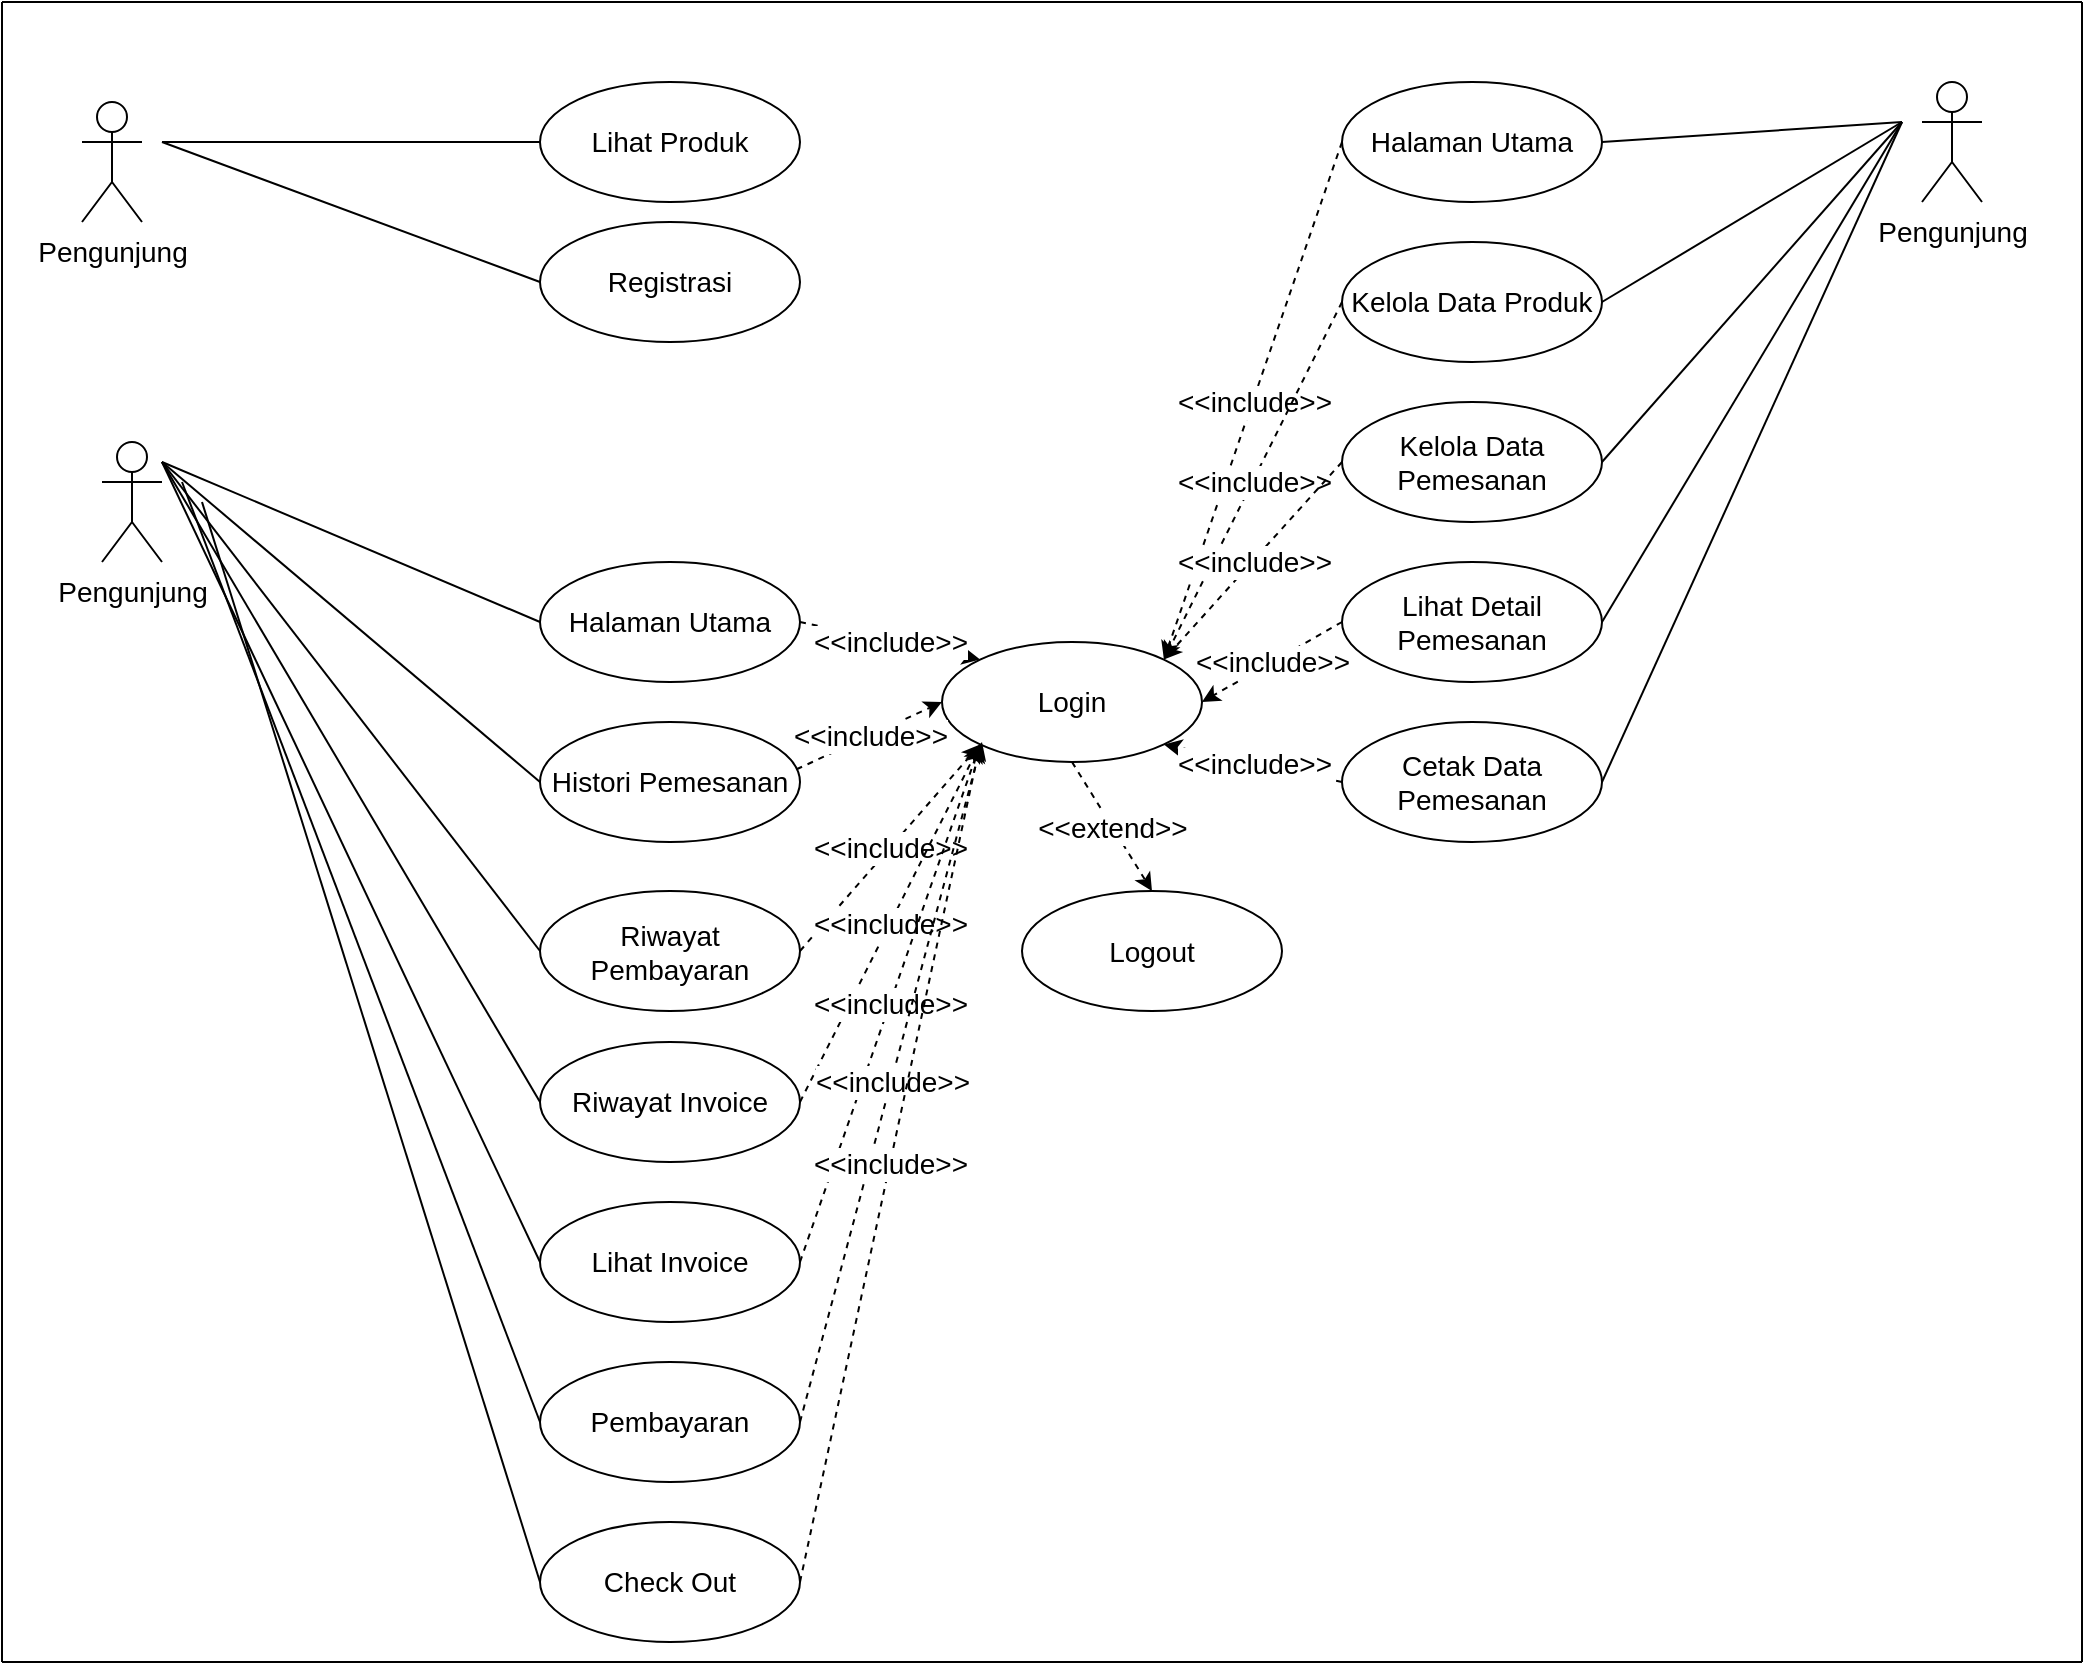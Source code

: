 <mxfile version="13.9.9" type="device" pages="21"><diagram id="9lFoE67ULAxCLl_Qsjs4" name="UCD"><mxGraphModel dx="768" dy="482" grid="1" gridSize="10" guides="1" tooltips="1" connect="1" arrows="1" fold="1" page="1" pageScale="1" pageWidth="827" pageHeight="1169" math="0" shadow="0"><root><mxCell id="0"/><mxCell id="1" parent="0"/><mxCell id="_rsl2Xolm0REg7y8xiXd-1" value="Pengunjung" style="shape=umlActor;verticalLabelPosition=bottom;verticalAlign=top;html=1;outlineConnect=0;fontSize=14;" parent="1" vertex="1"><mxGeometry x="120" y="90" width="30" height="60" as="geometry"/></mxCell><mxCell id="_rsl2Xolm0REg7y8xiXd-2" value="&lt;font style=&quot;font-size: 14px;&quot;&gt;Lihat Produk&lt;/font&gt;" style="ellipse;whiteSpace=wrap;html=1;fontSize=14;" parent="1" vertex="1"><mxGeometry x="349" y="80" width="130" height="60" as="geometry"/></mxCell><mxCell id="_rsl2Xolm0REg7y8xiXd-3" value="" style="endArrow=none;html=1;entryX=0;entryY=0.5;entryDx=0;entryDy=0;fontSize=14;" parent="1" target="_rsl2Xolm0REg7y8xiXd-2" edge="1"><mxGeometry width="50" height="50" relative="1" as="geometry"><mxPoint x="160" y="110" as="sourcePoint"/><mxPoint x="180" y="220" as="targetPoint"/></mxGeometry></mxCell><mxCell id="_rsl2Xolm0REg7y8xiXd-4" value="Pengunjung" style="shape=umlActor;verticalLabelPosition=bottom;verticalAlign=top;html=1;outlineConnect=0;fontSize=14;" parent="1" vertex="1"><mxGeometry x="1040" y="80" width="30" height="60" as="geometry"/></mxCell><mxCell id="_rsl2Xolm0REg7y8xiXd-5" value="&lt;font style=&quot;font-size: 14px;&quot;&gt;Registrasi&lt;/font&gt;" style="ellipse;whiteSpace=wrap;html=1;fontSize=14;" parent="1" vertex="1"><mxGeometry x="349" y="150" width="130" height="60" as="geometry"/></mxCell><mxCell id="_rsl2Xolm0REg7y8xiXd-6" value="" style="endArrow=none;html=1;entryX=0;entryY=0.5;entryDx=0;entryDy=0;fontSize=14;" parent="1" target="_rsl2Xolm0REg7y8xiXd-5" edge="1"><mxGeometry width="50" height="50" relative="1" as="geometry"><mxPoint x="160" y="110" as="sourcePoint"/><mxPoint x="270" y="350" as="targetPoint"/></mxGeometry></mxCell><mxCell id="_rsl2Xolm0REg7y8xiXd-7" value="&lt;font style=&quot;font-size: 14px;&quot;&gt;Halaman Utama&lt;/font&gt;" style="ellipse;whiteSpace=wrap;html=1;fontSize=14;" parent="1" vertex="1"><mxGeometry x="349" y="320" width="130" height="60" as="geometry"/></mxCell><mxCell id="_rsl2Xolm0REg7y8xiXd-8" value="" style="endArrow=none;html=1;entryX=0;entryY=0.5;entryDx=0;entryDy=0;fontSize=14;" parent="1" target="_rsl2Xolm0REg7y8xiXd-7" edge="1"><mxGeometry width="50" height="50" relative="1" as="geometry"><mxPoint x="160" y="270" as="sourcePoint"/><mxPoint x="359" y="280" as="targetPoint"/></mxGeometry></mxCell><mxCell id="_rsl2Xolm0REg7y8xiXd-9" value="&lt;font style=&quot;font-size: 14px;&quot;&gt;Histori Pemesanan&lt;/font&gt;" style="ellipse;whiteSpace=wrap;html=1;fontSize=14;" parent="1" vertex="1"><mxGeometry x="349" y="400" width="130" height="60" as="geometry"/></mxCell><mxCell id="_rsl2Xolm0REg7y8xiXd-10" value="&lt;font style=&quot;font-size: 14px;&quot;&gt;Riwayat Pembayaran&lt;/font&gt;" style="ellipse;whiteSpace=wrap;html=1;fontSize=14;" parent="1" vertex="1"><mxGeometry x="349" y="484.5" width="130" height="60" as="geometry"/></mxCell><mxCell id="_rsl2Xolm0REg7y8xiXd-12" value="&lt;font style=&quot;font-size: 14px;&quot;&gt;Riwayat Invoice&lt;/font&gt;" style="ellipse;whiteSpace=wrap;html=1;fontSize=14;" parent="1" vertex="1"><mxGeometry x="349" y="560" width="130" height="60" as="geometry"/></mxCell><mxCell id="_rsl2Xolm0REg7y8xiXd-13" value="&lt;font style=&quot;font-size: 14px;&quot;&gt;Lihat Invoice&lt;/font&gt;" style="ellipse;whiteSpace=wrap;html=1;fontSize=14;" parent="1" vertex="1"><mxGeometry x="349" y="640" width="130" height="60" as="geometry"/></mxCell><mxCell id="_rsl2Xolm0REg7y8xiXd-14" value="" style="endArrow=none;html=1;entryX=0;entryY=0.5;entryDx=0;entryDy=0;fontSize=14;" parent="1" target="_rsl2Xolm0REg7y8xiXd-9" edge="1"><mxGeometry width="50" height="50" relative="1" as="geometry"><mxPoint x="160" y="270" as="sourcePoint"/><mxPoint x="359.0" y="360" as="targetPoint"/></mxGeometry></mxCell><mxCell id="_rsl2Xolm0REg7y8xiXd-15" value="" style="endArrow=none;html=1;entryX=0;entryY=0.5;entryDx=0;entryDy=0;fontSize=14;" parent="1" target="_rsl2Xolm0REg7y8xiXd-10" edge="1"><mxGeometry width="50" height="50" relative="1" as="geometry"><mxPoint x="160" y="270" as="sourcePoint"/><mxPoint x="359" y="440" as="targetPoint"/></mxGeometry></mxCell><mxCell id="_rsl2Xolm0REg7y8xiXd-16" value="" style="endArrow=none;html=1;entryX=0;entryY=0.5;entryDx=0;entryDy=0;fontSize=14;" parent="1" target="_rsl2Xolm0REg7y8xiXd-12" edge="1"><mxGeometry width="50" height="50" relative="1" as="geometry"><mxPoint x="160" y="270" as="sourcePoint"/><mxPoint x="340" y="570" as="targetPoint"/></mxGeometry></mxCell><mxCell id="_rsl2Xolm0REg7y8xiXd-17" value="" style="endArrow=none;html=1;entryX=0;entryY=0.5;entryDx=0;entryDy=0;fontSize=14;" parent="1" target="_rsl2Xolm0REg7y8xiXd-13" edge="1"><mxGeometry width="50" height="50" relative="1" as="geometry"><mxPoint x="160" y="270" as="sourcePoint"/><mxPoint x="358.61" y="607.02" as="targetPoint"/></mxGeometry></mxCell><mxCell id="_rsl2Xolm0REg7y8xiXd-18" value="Pengunjung" style="shape=umlActor;verticalLabelPosition=bottom;verticalAlign=top;html=1;outlineConnect=0;fontSize=14;" parent="1" vertex="1"><mxGeometry x="130" y="260" width="30" height="60" as="geometry"/></mxCell><mxCell id="_rsl2Xolm0REg7y8xiXd-19" value="&lt;font style=&quot;font-size: 14px;&quot;&gt;Halaman Utama&lt;/font&gt;" style="ellipse;whiteSpace=wrap;html=1;fontSize=14;" parent="1" vertex="1"><mxGeometry x="750" y="80" width="130" height="60" as="geometry"/></mxCell><mxCell id="_rsl2Xolm0REg7y8xiXd-20" value="" style="endArrow=none;html=1;exitX=1;exitY=0.5;exitDx=0;exitDy=0;fontSize=14;" parent="1" source="_rsl2Xolm0REg7y8xiXd-19" edge="1"><mxGeometry width="50" height="50" relative="1" as="geometry"><mxPoint x="910" y="180" as="sourcePoint"/><mxPoint x="1030" y="100" as="targetPoint"/></mxGeometry></mxCell><mxCell id="_rsl2Xolm0REg7y8xiXd-21" value="&lt;font style=&quot;font-size: 14px;&quot;&gt;Kelola Data Produk&lt;/font&gt;" style="ellipse;whiteSpace=wrap;html=1;fontSize=14;" parent="1" vertex="1"><mxGeometry x="750" y="160" width="130" height="60" as="geometry"/></mxCell><mxCell id="_rsl2Xolm0REg7y8xiXd-22" value="&lt;font style=&quot;font-size: 14px;&quot;&gt;Kelola Data Pemesanan&lt;/font&gt;" style="ellipse;whiteSpace=wrap;html=1;fontSize=14;" parent="1" vertex="1"><mxGeometry x="750" y="240" width="130" height="60" as="geometry"/></mxCell><mxCell id="_rsl2Xolm0REg7y8xiXd-23" value="&lt;font style=&quot;font-size: 14px;&quot;&gt;Lihat Detail &lt;br style=&quot;font-size: 14px;&quot;&gt;Pemesanan&lt;/font&gt;" style="ellipse;whiteSpace=wrap;html=1;fontSize=14;" parent="1" vertex="1"><mxGeometry x="750" y="320" width="130" height="60" as="geometry"/></mxCell><mxCell id="_rsl2Xolm0REg7y8xiXd-24" value="&lt;font style=&quot;font-size: 14px;&quot;&gt;Cetak Data &lt;br style=&quot;font-size: 14px;&quot;&gt;Pemesanan&lt;/font&gt;" style="ellipse;whiteSpace=wrap;html=1;fontSize=14;" parent="1" vertex="1"><mxGeometry x="750" y="400" width="130" height="60" as="geometry"/></mxCell><mxCell id="_rsl2Xolm0REg7y8xiXd-25" value="" style="endArrow=none;html=1;exitX=1;exitY=0.5;exitDx=0;exitDy=0;fontSize=14;" parent="1" source="_rsl2Xolm0REg7y8xiXd-21" edge="1"><mxGeometry width="50" height="50" relative="1" as="geometry"><mxPoint x="890" y="120" as="sourcePoint"/><mxPoint x="1030" y="100" as="targetPoint"/></mxGeometry></mxCell><mxCell id="_rsl2Xolm0REg7y8xiXd-26" value="" style="endArrow=none;html=1;exitX=1;exitY=0.5;exitDx=0;exitDy=0;fontSize=14;" parent="1" source="_rsl2Xolm0REg7y8xiXd-22" edge="1"><mxGeometry width="50" height="50" relative="1" as="geometry"><mxPoint x="890.0" y="200.0" as="sourcePoint"/><mxPoint x="1030" y="100" as="targetPoint"/></mxGeometry></mxCell><mxCell id="_rsl2Xolm0REg7y8xiXd-27" value="" style="endArrow=none;html=1;exitX=1;exitY=0.5;exitDx=0;exitDy=0;fontSize=14;" parent="1" source="_rsl2Xolm0REg7y8xiXd-23" edge="1"><mxGeometry width="50" height="50" relative="1" as="geometry"><mxPoint x="890.0" y="280.0" as="sourcePoint"/><mxPoint x="1030" y="100" as="targetPoint"/></mxGeometry></mxCell><mxCell id="_rsl2Xolm0REg7y8xiXd-28" value="" style="endArrow=none;html=1;exitX=1;exitY=0.5;exitDx=0;exitDy=0;fontSize=14;" parent="1" source="_rsl2Xolm0REg7y8xiXd-24" edge="1"><mxGeometry width="50" height="50" relative="1" as="geometry"><mxPoint x="890.0" y="360" as="sourcePoint"/><mxPoint x="1030" y="100" as="targetPoint"/></mxGeometry></mxCell><mxCell id="_rsl2Xolm0REg7y8xiXd-29" value="&lt;font style=&quot;font-size: 14px;&quot;&gt;Login&lt;/font&gt;" style="ellipse;whiteSpace=wrap;html=1;fontSize=14;" parent="1" vertex="1"><mxGeometry x="550" y="360" width="130" height="60" as="geometry"/></mxCell><mxCell id="_rsl2Xolm0REg7y8xiXd-30" value="" style="endArrow=classic;html=1;dashed=1;exitX=1;exitY=0.5;exitDx=0;exitDy=0;entryX=0;entryY=0;entryDx=0;entryDy=0;fontSize=14;" parent="1" source="_rsl2Xolm0REg7y8xiXd-7" target="_rsl2Xolm0REg7y8xiXd-29" edge="1"><mxGeometry relative="1" as="geometry"><mxPoint x="640" y="620" as="sourcePoint"/><mxPoint x="740" y="620" as="targetPoint"/></mxGeometry></mxCell><mxCell id="_rsl2Xolm0REg7y8xiXd-31" value="&amp;lt;&amp;lt;include&amp;gt;&amp;gt;" style="edgeLabel;resizable=0;html=1;align=center;verticalAlign=middle;fontSize=14;" parent="_rsl2Xolm0REg7y8xiXd-30" connectable="0" vertex="1"><mxGeometry relative="1" as="geometry"/></mxCell><mxCell id="_rsl2Xolm0REg7y8xiXd-32" value="" style="endArrow=classic;html=1;dashed=1;exitX=0.987;exitY=0.394;exitDx=0;exitDy=0;entryX=0;entryY=0.5;entryDx=0;entryDy=0;exitPerimeter=0;fontSize=14;" parent="1" source="_rsl2Xolm0REg7y8xiXd-9" target="_rsl2Xolm0REg7y8xiXd-29" edge="1"><mxGeometry relative="1" as="geometry"><mxPoint x="489" y="360" as="sourcePoint"/><mxPoint x="579.038" y="378.787" as="targetPoint"/></mxGeometry></mxCell><mxCell id="_rsl2Xolm0REg7y8xiXd-33" value="&amp;lt;&amp;lt;include&amp;gt;&amp;gt;" style="edgeLabel;resizable=0;html=1;align=center;verticalAlign=middle;fontSize=14;" parent="_rsl2Xolm0REg7y8xiXd-32" connectable="0" vertex="1"><mxGeometry relative="1" as="geometry"/></mxCell><mxCell id="_rsl2Xolm0REg7y8xiXd-34" value="" style="endArrow=classic;html=1;dashed=1;exitX=1;exitY=0.5;exitDx=0;exitDy=0;entryX=0;entryY=1;entryDx=0;entryDy=0;fontSize=14;" parent="1" source="_rsl2Xolm0REg7y8xiXd-10" target="_rsl2Xolm0REg7y8xiXd-29" edge="1"><mxGeometry relative="1" as="geometry"><mxPoint x="487.31" y="433.64" as="sourcePoint"/><mxPoint x="560" y="400" as="targetPoint"/></mxGeometry></mxCell><mxCell id="_rsl2Xolm0REg7y8xiXd-35" value="&amp;lt;&amp;lt;include&amp;gt;&amp;gt;" style="edgeLabel;resizable=0;html=1;align=center;verticalAlign=middle;fontSize=14;" parent="_rsl2Xolm0REg7y8xiXd-34" connectable="0" vertex="1"><mxGeometry relative="1" as="geometry"/></mxCell><mxCell id="_rsl2Xolm0REg7y8xiXd-36" value="" style="endArrow=classic;html=1;dashed=1;exitX=1;exitY=0.5;exitDx=0;exitDy=0;entryX=0;entryY=1;entryDx=0;entryDy=0;fontSize=14;" parent="1" source="_rsl2Xolm0REg7y8xiXd-12" target="_rsl2Xolm0REg7y8xiXd-29" edge="1"><mxGeometry relative="1" as="geometry"><mxPoint x="497.31" y="443.64" as="sourcePoint"/><mxPoint x="570" y="410" as="targetPoint"/></mxGeometry></mxCell><mxCell id="_rsl2Xolm0REg7y8xiXd-37" value="&amp;lt;&amp;lt;include&amp;gt;&amp;gt;" style="edgeLabel;resizable=0;html=1;align=center;verticalAlign=middle;fontSize=14;" parent="_rsl2Xolm0REg7y8xiXd-36" connectable="0" vertex="1"><mxGeometry relative="1" as="geometry"/></mxCell><mxCell id="_rsl2Xolm0REg7y8xiXd-38" value="" style="endArrow=classic;html=1;dashed=1;exitX=1;exitY=0.5;exitDx=0;exitDy=0;entryX=0;entryY=1;entryDx=0;entryDy=0;fontSize=14;" parent="1" source="_rsl2Xolm0REg7y8xiXd-13" target="_rsl2Xolm0REg7y8xiXd-29" edge="1"><mxGeometry relative="1" as="geometry"><mxPoint x="489" y="600" as="sourcePoint"/><mxPoint x="579.038" y="421.213" as="targetPoint"/></mxGeometry></mxCell><mxCell id="_rsl2Xolm0REg7y8xiXd-39" value="&amp;lt;&amp;lt;include&amp;gt;&amp;gt;" style="edgeLabel;resizable=0;html=1;align=center;verticalAlign=middle;fontSize=14;" parent="_rsl2Xolm0REg7y8xiXd-38" connectable="0" vertex="1"><mxGeometry relative="1" as="geometry"/></mxCell><mxCell id="_rsl2Xolm0REg7y8xiXd-40" value="" style="endArrow=classic;html=1;dashed=1;exitX=0;exitY=0.5;exitDx=0;exitDy=0;entryX=1;entryY=0;entryDx=0;entryDy=0;fontSize=14;" parent="1" source="_rsl2Xolm0REg7y8xiXd-19" target="_rsl2Xolm0REg7y8xiXd-29" edge="1"><mxGeometry relative="1" as="geometry"><mxPoint x="489" y="360" as="sourcePoint"/><mxPoint x="579.038" y="378.787" as="targetPoint"/></mxGeometry></mxCell><mxCell id="_rsl2Xolm0REg7y8xiXd-41" value="&amp;lt;&amp;lt;include&amp;gt;&amp;gt;" style="edgeLabel;resizable=0;html=1;align=center;verticalAlign=middle;fontSize=14;" parent="_rsl2Xolm0REg7y8xiXd-40" connectable="0" vertex="1"><mxGeometry relative="1" as="geometry"/></mxCell><mxCell id="_rsl2Xolm0REg7y8xiXd-42" value="" style="endArrow=classic;html=1;dashed=1;exitX=0;exitY=0.5;exitDx=0;exitDy=0;entryX=1;entryY=0;entryDx=0;entryDy=0;fontSize=14;" parent="1" source="_rsl2Xolm0REg7y8xiXd-21" target="_rsl2Xolm0REg7y8xiXd-29" edge="1"><mxGeometry relative="1" as="geometry"><mxPoint x="760" y="120" as="sourcePoint"/><mxPoint x="670.962" y="378.787" as="targetPoint"/></mxGeometry></mxCell><mxCell id="_rsl2Xolm0REg7y8xiXd-43" value="&amp;lt;&amp;lt;include&amp;gt;&amp;gt;" style="edgeLabel;resizable=0;html=1;align=center;verticalAlign=middle;fontSize=14;" parent="_rsl2Xolm0REg7y8xiXd-42" connectable="0" vertex="1"><mxGeometry relative="1" as="geometry"/></mxCell><mxCell id="_rsl2Xolm0REg7y8xiXd-44" value="" style="endArrow=classic;html=1;dashed=1;exitX=0;exitY=0.5;exitDx=0;exitDy=0;entryX=1;entryY=0;entryDx=0;entryDy=0;fontSize=14;" parent="1" source="_rsl2Xolm0REg7y8xiXd-22" target="_rsl2Xolm0REg7y8xiXd-29" edge="1"><mxGeometry relative="1" as="geometry"><mxPoint x="760" y="200" as="sourcePoint"/><mxPoint x="670.962" y="378.787" as="targetPoint"/></mxGeometry></mxCell><mxCell id="_rsl2Xolm0REg7y8xiXd-45" value="&amp;lt;&amp;lt;include&amp;gt;&amp;gt;" style="edgeLabel;resizable=0;html=1;align=center;verticalAlign=middle;fontSize=14;" parent="_rsl2Xolm0REg7y8xiXd-44" connectable="0" vertex="1"><mxGeometry relative="1" as="geometry"/></mxCell><mxCell id="_rsl2Xolm0REg7y8xiXd-46" value="" style="endArrow=classic;html=1;dashed=1;exitX=0;exitY=0.5;exitDx=0;exitDy=0;entryX=1;entryY=0.5;entryDx=0;entryDy=0;fontSize=14;" parent="1" source="_rsl2Xolm0REg7y8xiXd-23" target="_rsl2Xolm0REg7y8xiXd-29" edge="1"><mxGeometry relative="1" as="geometry"><mxPoint x="760" y="280" as="sourcePoint"/><mxPoint x="670.962" y="378.787" as="targetPoint"/></mxGeometry></mxCell><mxCell id="_rsl2Xolm0REg7y8xiXd-47" value="&amp;lt;&amp;lt;include&amp;gt;&amp;gt;" style="edgeLabel;resizable=0;html=1;align=center;verticalAlign=middle;fontSize=14;" parent="_rsl2Xolm0REg7y8xiXd-46" connectable="0" vertex="1"><mxGeometry relative="1" as="geometry"/></mxCell><mxCell id="_rsl2Xolm0REg7y8xiXd-48" value="" style="endArrow=classic;html=1;dashed=1;exitX=0;exitY=0.5;exitDx=0;exitDy=0;entryX=1;entryY=1;entryDx=0;entryDy=0;fontSize=14;" parent="1" source="_rsl2Xolm0REg7y8xiXd-24" target="_rsl2Xolm0REg7y8xiXd-29" edge="1"><mxGeometry relative="1" as="geometry"><mxPoint x="760" y="360" as="sourcePoint"/><mxPoint x="690" y="400" as="targetPoint"/></mxGeometry></mxCell><mxCell id="_rsl2Xolm0REg7y8xiXd-49" value="&amp;lt;&amp;lt;include&amp;gt;&amp;gt;" style="edgeLabel;resizable=0;html=1;align=center;verticalAlign=middle;fontSize=14;" parent="_rsl2Xolm0REg7y8xiXd-48" connectable="0" vertex="1"><mxGeometry relative="1" as="geometry"/></mxCell><mxCell id="_rsl2Xolm0REg7y8xiXd-51" value="&lt;font style=&quot;font-size: 14px;&quot;&gt;Logout&lt;/font&gt;" style="ellipse;whiteSpace=wrap;html=1;fontSize=14;" parent="1" vertex="1"><mxGeometry x="590" y="484.5" width="130" height="60" as="geometry"/></mxCell><mxCell id="_rsl2Xolm0REg7y8xiXd-52" value="" style="endArrow=classic;html=1;dashed=1;exitX=0.5;exitY=1;exitDx=0;exitDy=0;entryX=0.5;entryY=0;entryDx=0;entryDy=0;fontSize=14;" parent="1" source="_rsl2Xolm0REg7y8xiXd-29" target="_rsl2Xolm0REg7y8xiXd-51" edge="1"><mxGeometry relative="1" as="geometry"><mxPoint x="489" y="680" as="sourcePoint"/><mxPoint x="579.038" y="421.213" as="targetPoint"/></mxGeometry></mxCell><mxCell id="_rsl2Xolm0REg7y8xiXd-53" value="&amp;lt;&amp;lt;extend&amp;gt;&amp;gt;" style="edgeLabel;resizable=0;html=1;align=center;verticalAlign=middle;fontSize=14;" parent="_rsl2Xolm0REg7y8xiXd-52" connectable="0" vertex="1"><mxGeometry relative="1" as="geometry"/></mxCell><mxCell id="_rsl2Xolm0REg7y8xiXd-54" value="" style="endArrow=none;html=1;fontSize=14;" parent="1" edge="1"><mxGeometry width="50" height="50" relative="1" as="geometry"><mxPoint x="80" y="870" as="sourcePoint"/><mxPoint x="80" y="40" as="targetPoint"/></mxGeometry></mxCell><mxCell id="_rsl2Xolm0REg7y8xiXd-55" value="" style="endArrow=none;html=1;fontSize=14;" parent="1" edge="1"><mxGeometry width="50" height="50" relative="1" as="geometry"><mxPoint x="1120" y="870" as="sourcePoint"/><mxPoint x="1120" y="40" as="targetPoint"/></mxGeometry></mxCell><mxCell id="_rsl2Xolm0REg7y8xiXd-56" value="" style="endArrow=none;html=1;fontSize=14;" parent="1" edge="1"><mxGeometry width="50" height="50" relative="1" as="geometry"><mxPoint x="1120" y="870" as="sourcePoint"/><mxPoint x="80" y="870" as="targetPoint"/></mxGeometry></mxCell><mxCell id="_rsl2Xolm0REg7y8xiXd-57" value="" style="endArrow=none;html=1;fontSize=14;" parent="1" edge="1"><mxGeometry width="50" height="50" relative="1" as="geometry"><mxPoint x="1120" y="40" as="sourcePoint"/><mxPoint x="80" y="40" as="targetPoint"/></mxGeometry></mxCell><mxCell id="A__KB2Z9ekyCIHCPE3j5-2" value="&lt;font style=&quot;font-size: 14px&quot;&gt;Pembayaran&lt;/font&gt;" style="ellipse;whiteSpace=wrap;html=1;fontSize=14;" parent="1" vertex="1"><mxGeometry x="349" y="720" width="130" height="60" as="geometry"/></mxCell><mxCell id="A__KB2Z9ekyCIHCPE3j5-3" value="&lt;font style=&quot;font-size: 14px&quot;&gt;Check Out&lt;/font&gt;" style="ellipse;whiteSpace=wrap;html=1;fontSize=14;" parent="1" vertex="1"><mxGeometry x="349" y="800" width="130" height="60" as="geometry"/></mxCell><mxCell id="A__KB2Z9ekyCIHCPE3j5-4" value="" style="endArrow=none;html=1;entryX=0;entryY=0.5;entryDx=0;entryDy=0;fontSize=14;" parent="1" target="A__KB2Z9ekyCIHCPE3j5-2" edge="1"><mxGeometry width="50" height="50" relative="1" as="geometry"><mxPoint x="170" y="280.0" as="sourcePoint"/><mxPoint x="359" y="680" as="targetPoint"/></mxGeometry></mxCell><mxCell id="A__KB2Z9ekyCIHCPE3j5-5" value="" style="endArrow=none;html=1;entryX=0;entryY=0.5;entryDx=0;entryDy=0;fontSize=14;" parent="1" target="A__KB2Z9ekyCIHCPE3j5-3" edge="1"><mxGeometry width="50" height="50" relative="1" as="geometry"><mxPoint x="180" y="290.0" as="sourcePoint"/><mxPoint x="359" y="760" as="targetPoint"/></mxGeometry></mxCell><mxCell id="7UVg2061ead7aO8JKq2V-1" value="" style="endArrow=classic;html=1;dashed=1;exitX=1;exitY=0.5;exitDx=0;exitDy=0;fontSize=14;" parent="1" source="A__KB2Z9ekyCIHCPE3j5-2" edge="1"><mxGeometry relative="1" as="geometry"><mxPoint x="489.0" y="680" as="sourcePoint"/><mxPoint x="570" y="410" as="targetPoint"/></mxGeometry></mxCell><mxCell id="7UVg2061ead7aO8JKq2V-2" value="&amp;lt;&amp;lt;include&amp;gt;&amp;gt;" style="edgeLabel;resizable=0;html=1;align=center;verticalAlign=middle;fontSize=14;" parent="7UVg2061ead7aO8JKq2V-1" connectable="0" vertex="1"><mxGeometry relative="1" as="geometry"/></mxCell><mxCell id="7UVg2061ead7aO8JKq2V-3" value="" style="endArrow=classic;html=1;dashed=1;exitX=1;exitY=0.5;exitDx=0;exitDy=0;entryX=0;entryY=1;entryDx=0;entryDy=0;fontSize=14;" parent="1" source="A__KB2Z9ekyCIHCPE3j5-3" target="_rsl2Xolm0REg7y8xiXd-29" edge="1"><mxGeometry relative="1" as="geometry"><mxPoint x="489.0" y="760" as="sourcePoint"/><mxPoint x="589.038" y="431.213" as="targetPoint"/></mxGeometry></mxCell><mxCell id="7UVg2061ead7aO8JKq2V-4" value="&amp;lt;&amp;lt;include&amp;gt;&amp;gt;" style="edgeLabel;resizable=0;html=1;align=center;verticalAlign=middle;fontSize=14;" parent="7UVg2061ead7aO8JKq2V-3" connectable="0" vertex="1"><mxGeometry relative="1" as="geometry"/></mxCell></root></mxGraphModel></diagram><diagram id="sNXZ0Yl2hWrWsCwKFvQO" name="CD"><mxGraphModel dx="2107" dy="3141" grid="1" gridSize="10" guides="1" tooltips="1" connect="1" arrows="1" fold="1" page="1" pageScale="1" pageWidth="827" pageHeight="1169" math="0" shadow="0"><root><mxCell id="YWoWm-obAVM5kTzeYg0n-0"/><mxCell id="YWoWm-obAVM5kTzeYg0n-1" parent="YWoWm-obAVM5kTzeYg0n-0"/><mxCell id="YWoWm-obAVM5kTzeYg0n-2" value="cart" style="swimlane;fontStyle=1;align=center;verticalAlign=top;childLayout=stackLayout;horizontal=1;startSize=26;horizontalStack=0;resizeParent=1;resizeParentMax=0;resizeLast=0;collapsible=1;marginBottom=0;fontSize=18;" vertex="1" parent="YWoWm-obAVM5kTzeYg0n-1"><mxGeometry x="580" y="-2090" width="270" height="320" as="geometry"/></mxCell><mxCell id="YWoWm-obAVM5kTzeYg0n-3" value="+ id: int(11)" style="text;align=left;verticalAlign=top;spacingLeft=4;spacingRight=4;overflow=hidden;rotatable=0;points=[[0,0.5],[1,0.5]];portConstraint=eastwest;fontSize=18;" vertex="1" parent="YWoWm-obAVM5kTzeYg0n-2"><mxGeometry y="26" width="270" height="26" as="geometry"/></mxCell><mxCell id="YWoWm-obAVM5kTzeYg0n-4" value="+ id_user: varchar(25)" style="text;align=left;verticalAlign=top;spacingLeft=4;spacingRight=4;overflow=hidden;rotatable=0;points=[[0,0.5],[1,0.5]];portConstraint=eastwest;fontSize=18;" vertex="1" parent="YWoWm-obAVM5kTzeYg0n-2"><mxGeometry y="52" width="270" height="26" as="geometry"/></mxCell><mxCell id="YWoWm-obAVM5kTzeYg0n-5" value="+ id_invoice: varchar(30)" style="text;align=left;verticalAlign=top;spacingLeft=4;spacingRight=4;overflow=hidden;rotatable=0;points=[[0,0.5],[1,0.5]];portConstraint=eastwest;fontSize=18;" vertex="1" parent="YWoWm-obAVM5kTzeYg0n-2"><mxGeometry y="78" width="270" height="26" as="geometry"/></mxCell><mxCell id="YWoWm-obAVM5kTzeYg0n-14" value="+ id_brg: int(11)" style="text;align=left;verticalAlign=top;spacingLeft=4;spacingRight=4;overflow=hidden;rotatable=0;points=[[0,0.5],[1,0.5]];portConstraint=eastwest;fontSize=18;" vertex="1" parent="YWoWm-obAVM5kTzeYg0n-2"><mxGeometry y="104" width="270" height="26" as="geometry"/></mxCell><mxCell id="YWoWm-obAVM5kTzeYg0n-6" value="+ nama_brg: varchar(255)" style="text;align=left;verticalAlign=top;spacingLeft=4;spacingRight=4;overflow=hidden;rotatable=0;points=[[0,0.5],[1,0.5]];portConstraint=eastwest;fontSize=18;" vertex="1" parent="YWoWm-obAVM5kTzeYg0n-2"><mxGeometry y="130" width="270" height="26" as="geometry"/></mxCell><mxCell id="YWoWm-obAVM5kTzeYg0n-7" value="+ jumlah: int(3)" style="text;align=left;verticalAlign=top;spacingLeft=4;spacingRight=4;overflow=hidden;rotatable=0;points=[[0,0.5],[1,0.5]];portConstraint=eastwest;fontSize=18;" vertex="1" parent="YWoWm-obAVM5kTzeYg0n-2"><mxGeometry y="156" width="270" height="26" as="geometry"/></mxCell><mxCell id="YWoWm-obAVM5kTzeYg0n-8" value="+ harga: int(10)" style="text;align=left;verticalAlign=top;spacingLeft=4;spacingRight=4;overflow=hidden;rotatable=0;points=[[0,0.5],[1,0.5]];portConstraint=eastwest;fontSize=18;" vertex="1" parent="YWoWm-obAVM5kTzeYg0n-2"><mxGeometry y="182" width="270" height="26" as="geometry"/></mxCell><mxCell id="YWoWm-obAVM5kTzeYg0n-9" value="" style="line;strokeWidth=1;align=left;verticalAlign=middle;spacingTop=-1;spacingLeft=3;spacingRight=3;rotatable=0;labelPosition=right;points=[];portConstraint=eastwest;fontSize=18;" vertex="1" parent="YWoWm-obAVM5kTzeYg0n-2"><mxGeometry y="208" width="270" height="8" as="geometry"/></mxCell><mxCell id="YWoWm-obAVM5kTzeYg0n-10" value="+ edit()&#10;" style="text;align=left;verticalAlign=top;spacingLeft=4;spacingRight=4;overflow=hidden;rotatable=0;points=[[0,0.5],[1,0.5]];portConstraint=eastwest;fontSize=18;" vertex="1" parent="YWoWm-obAVM5kTzeYg0n-2"><mxGeometry y="216" width="270" height="26" as="geometry"/></mxCell><mxCell id="YWoWm-obAVM5kTzeYg0n-11" value="+ hapus()" style="text;align=left;verticalAlign=top;spacingLeft=4;spacingRight=4;overflow=hidden;rotatable=0;points=[[0,0.5],[1,0.5]];portConstraint=eastwest;fontSize=18;" vertex="1" parent="YWoWm-obAVM5kTzeYg0n-2"><mxGeometry y="242" width="270" height="26" as="geometry"/></mxCell><mxCell id="YWoWm-obAVM5kTzeYg0n-12" value="+ tambah()" style="text;align=left;verticalAlign=top;spacingLeft=4;spacingRight=4;overflow=hidden;rotatable=0;points=[[0,0.5],[1,0.5]];portConstraint=eastwest;fontSize=18;" vertex="1" parent="YWoWm-obAVM5kTzeYg0n-2"><mxGeometry y="268" width="270" height="26" as="geometry"/></mxCell><mxCell id="YWoWm-obAVM5kTzeYg0n-13" value="+ simpan()" style="text;align=left;verticalAlign=top;spacingLeft=4;spacingRight=4;overflow=hidden;rotatable=0;points=[[0,0.5],[1,0.5]];portConstraint=eastwest;fontSize=18;" vertex="1" parent="YWoWm-obAVM5kTzeYg0n-2"><mxGeometry y="294" width="270" height="26" as="geometry"/></mxCell><mxCell id="YWoWm-obAVM5kTzeYg0n-15" value="product" style="swimlane;fontStyle=1;align=center;verticalAlign=top;childLayout=stackLayout;horizontal=1;startSize=26;horizontalStack=0;resizeParent=1;resizeParentMax=0;resizeLast=0;collapsible=1;marginBottom=0;fontSize=18;" vertex="1" parent="YWoWm-obAVM5kTzeYg0n-1"><mxGeometry x="580" y="-1712" width="270" height="320" as="geometry"/></mxCell><mxCell id="YWoWm-obAVM5kTzeYg0n-16" value="+ id_brg: int(11)" style="text;align=left;verticalAlign=top;spacingLeft=4;spacingRight=4;overflow=hidden;rotatable=0;points=[[0,0.5],[1,0.5]];portConstraint=eastwest;fontSize=18;" vertex="1" parent="YWoWm-obAVM5kTzeYg0n-15"><mxGeometry y="26" width="270" height="26" as="geometry"/></mxCell><mxCell id="YWoWm-obAVM5kTzeYg0n-17" value="+ nama_brg: varchar(255)" style="text;align=left;verticalAlign=top;spacingLeft=4;spacingRight=4;overflow=hidden;rotatable=0;points=[[0,0.5],[1,0.5]];portConstraint=eastwest;fontSize=18;" vertex="1" parent="YWoWm-obAVM5kTzeYg0n-15"><mxGeometry y="52" width="270" height="26" as="geometry"/></mxCell><mxCell id="YWoWm-obAVM5kTzeYg0n-18" value="+ keterangan: varchar(255)" style="text;align=left;verticalAlign=top;spacingLeft=4;spacingRight=4;overflow=hidden;rotatable=0;points=[[0,0.5],[1,0.5]];portConstraint=eastwest;fontSize=18;" vertex="1" parent="YWoWm-obAVM5kTzeYg0n-15"><mxGeometry y="78" width="270" height="26" as="geometry"/></mxCell><mxCell id="YWoWm-obAVM5kTzeYg0n-19" value="+ kategori: varchar(60)" style="text;align=left;verticalAlign=top;spacingLeft=4;spacingRight=4;overflow=hidden;rotatable=0;points=[[0,0.5],[1,0.5]];portConstraint=eastwest;fontSize=18;" vertex="1" parent="YWoWm-obAVM5kTzeYg0n-15"><mxGeometry y="104" width="270" height="26" as="geometry"/></mxCell><mxCell id="YWoWm-obAVM5kTzeYg0n-20" value="+ harga: int(11)" style="text;align=left;verticalAlign=top;spacingLeft=4;spacingRight=4;overflow=hidden;rotatable=0;points=[[0,0.5],[1,0.5]];portConstraint=eastwest;fontSize=18;" vertex="1" parent="YWoWm-obAVM5kTzeYg0n-15"><mxGeometry y="130" width="270" height="26" as="geometry"/></mxCell><mxCell id="YWoWm-obAVM5kTzeYg0n-21" value="+ stok: int(4)" style="text;align=left;verticalAlign=top;spacingLeft=4;spacingRight=4;overflow=hidden;rotatable=0;points=[[0,0.5],[1,0.5]];portConstraint=eastwest;fontSize=18;" vertex="1" parent="YWoWm-obAVM5kTzeYg0n-15"><mxGeometry y="156" width="270" height="26" as="geometry"/></mxCell><mxCell id="YWoWm-obAVM5kTzeYg0n-22" value="+ gambar: text" style="text;align=left;verticalAlign=top;spacingLeft=4;spacingRight=4;overflow=hidden;rotatable=0;points=[[0,0.5],[1,0.5]];portConstraint=eastwest;fontSize=18;" vertex="1" parent="YWoWm-obAVM5kTzeYg0n-15"><mxGeometry y="182" width="270" height="26" as="geometry"/></mxCell><mxCell id="YWoWm-obAVM5kTzeYg0n-23" value="" style="line;strokeWidth=1;align=left;verticalAlign=middle;spacingTop=-1;spacingLeft=3;spacingRight=3;rotatable=0;labelPosition=right;points=[];portConstraint=eastwest;fontSize=18;" vertex="1" parent="YWoWm-obAVM5kTzeYg0n-15"><mxGeometry y="208" width="270" height="8" as="geometry"/></mxCell><mxCell id="YWoWm-obAVM5kTzeYg0n-24" value="+ edit()&#10;" style="text;align=left;verticalAlign=top;spacingLeft=4;spacingRight=4;overflow=hidden;rotatable=0;points=[[0,0.5],[1,0.5]];portConstraint=eastwest;fontSize=18;" vertex="1" parent="YWoWm-obAVM5kTzeYg0n-15"><mxGeometry y="216" width="270" height="26" as="geometry"/></mxCell><mxCell id="YWoWm-obAVM5kTzeYg0n-25" value="+ hapus()" style="text;align=left;verticalAlign=top;spacingLeft=4;spacingRight=4;overflow=hidden;rotatable=0;points=[[0,0.5],[1,0.5]];portConstraint=eastwest;fontSize=18;" vertex="1" parent="YWoWm-obAVM5kTzeYg0n-15"><mxGeometry y="242" width="270" height="26" as="geometry"/></mxCell><mxCell id="YWoWm-obAVM5kTzeYg0n-26" value="+ tambah()" style="text;align=left;verticalAlign=top;spacingLeft=4;spacingRight=4;overflow=hidden;rotatable=0;points=[[0,0.5],[1,0.5]];portConstraint=eastwest;fontSize=18;" vertex="1" parent="YWoWm-obAVM5kTzeYg0n-15"><mxGeometry y="268" width="270" height="26" as="geometry"/></mxCell><mxCell id="YWoWm-obAVM5kTzeYg0n-27" value="+ simpan()" style="text;align=left;verticalAlign=top;spacingLeft=4;spacingRight=4;overflow=hidden;rotatable=0;points=[[0,0.5],[1,0.5]];portConstraint=eastwest;fontSize=18;" vertex="1" parent="YWoWm-obAVM5kTzeYg0n-15"><mxGeometry y="294" width="270" height="26" as="geometry"/></mxCell><mxCell id="YWoWm-obAVM5kTzeYg0n-28" value="transaction" style="swimlane;fontStyle=1;align=center;verticalAlign=top;childLayout=stackLayout;horizontal=1;startSize=26;horizontalStack=0;resizeParent=1;resizeParentMax=0;resizeLast=0;collapsible=1;marginBottom=0;fontSize=18;" vertex="1" parent="YWoWm-obAVM5kTzeYg0n-1"><mxGeometry x="-180" y="-2150" width="280" height="528" as="geometry"/></mxCell><mxCell id="YWoWm-obAVM5kTzeYg0n-29" value="+ order_id: char(30)" style="text;align=left;verticalAlign=top;spacingLeft=4;spacingRight=4;overflow=hidden;rotatable=0;points=[[0,0.5],[1,0.5]];portConstraint=eastwest;fontSize=18;" vertex="1" parent="YWoWm-obAVM5kTzeYg0n-28"><mxGeometry y="26" width="280" height="26" as="geometry"/></mxCell><mxCell id="YWoWm-obAVM5kTzeYg0n-30" value="+ id_user: varchar(5)" style="text;align=left;verticalAlign=top;spacingLeft=4;spacingRight=4;overflow=hidden;rotatable=0;points=[[0,0.5],[1,0.5]];portConstraint=eastwest;fontSize=18;" vertex="1" parent="YWoWm-obAVM5kTzeYg0n-28"><mxGeometry y="52" width="280" height="26" as="geometry"/></mxCell><mxCell id="YWoWm-obAVM5kTzeYg0n-31" value="+ name: varchar(255)" style="text;align=left;verticalAlign=top;spacingLeft=4;spacingRight=4;overflow=hidden;rotatable=0;points=[[0,0.5],[1,0.5]];portConstraint=eastwest;fontSize=18;" vertex="1" parent="YWoWm-obAVM5kTzeYg0n-28"><mxGeometry y="78" width="280" height="26" as="geometry"/></mxCell><mxCell id="YWoWm-obAVM5kTzeYg0n-32" value="+ email: varchar(255)" style="text;align=left;verticalAlign=top;spacingLeft=4;spacingRight=4;overflow=hidden;rotatable=0;points=[[0,0.5],[1,0.5]];portConstraint=eastwest;fontSize=18;" vertex="1" parent="YWoWm-obAVM5kTzeYg0n-28"><mxGeometry y="104" width="280" height="26" as="geometry"/></mxCell><mxCell id="YWoWm-obAVM5kTzeYg0n-43" value="+ alamat: varchar(255)" style="text;align=left;verticalAlign=top;spacingLeft=4;spacingRight=4;overflow=hidden;rotatable=0;points=[[0,0.5],[1,0.5]];portConstraint=eastwest;fontSize=18;" vertex="1" parent="YWoWm-obAVM5kTzeYg0n-28"><mxGeometry y="130" width="280" height="26" as="geometry"/></mxCell><mxCell id="YWoWm-obAVM5kTzeYg0n-44" value="+ mobile_phone: varchar(15)" style="text;align=left;verticalAlign=top;spacingLeft=4;spacingRight=4;overflow=hidden;rotatable=0;points=[[0,0.5],[1,0.5]];portConstraint=eastwest;fontSize=18;" vertex="1" parent="YWoWm-obAVM5kTzeYg0n-28"><mxGeometry y="156" width="280" height="26" as="geometry"/></mxCell><mxCell id="YWoWm-obAVM5kTzeYg0n-33" value="+ city: varchar(255)" style="text;align=left;verticalAlign=top;spacingLeft=4;spacingRight=4;overflow=hidden;rotatable=0;points=[[0,0.5],[1,0.5]];portConstraint=eastwest;fontSize=18;" vertex="1" parent="YWoWm-obAVM5kTzeYg0n-28"><mxGeometry y="182" width="280" height="26" as="geometry"/></mxCell><mxCell id="YWoWm-obAVM5kTzeYg0n-34" value="+ kode_pos: varchar(100)" style="text;align=left;verticalAlign=top;spacingLeft=4;spacingRight=4;overflow=hidden;rotatable=0;points=[[0,0.5],[1,0.5]];portConstraint=eastwest;fontSize=18;" vertex="1" parent="YWoWm-obAVM5kTzeYg0n-28"><mxGeometry y="208" width="280" height="26" as="geometry"/></mxCell><mxCell id="YWoWm-obAVM5kTzeYg0n-35" value="+ payment_method: varchar(100)" style="text;align=left;verticalAlign=top;spacingLeft=4;spacingRight=4;overflow=hidden;rotatable=0;points=[[0,0.5],[1,0.5]];portConstraint=eastwest;fontSize=18;" vertex="1" parent="YWoWm-obAVM5kTzeYg0n-28"><mxGeometry y="234" width="280" height="26" as="geometry"/></mxCell><mxCell id="YWoWm-obAVM5kTzeYg0n-45" value="+ ekspedisi: varchar(100)" style="text;align=left;verticalAlign=top;spacingLeft=4;spacingRight=4;overflow=hidden;rotatable=0;points=[[0,0.5],[1,0.5]];portConstraint=eastwest;fontSize=18;" vertex="1" parent="YWoWm-obAVM5kTzeYg0n-28"><mxGeometry y="260" width="280" height="26" as="geometry"/></mxCell><mxCell id="YWoWm-obAVM5kTzeYg0n-47" value="+ tracking_id: varchar(30)" style="text;align=left;verticalAlign=top;spacingLeft=4;spacingRight=4;overflow=hidden;rotatable=0;points=[[0,0.5],[1,0.5]];portConstraint=eastwest;fontSize=18;" vertex="1" parent="YWoWm-obAVM5kTzeYg0n-28"><mxGeometry y="286" width="280" height="26" as="geometry"/></mxCell><mxCell id="YWoWm-obAVM5kTzeYg0n-49" value="+ transaction_time: datetime" style="text;align=left;verticalAlign=top;spacingLeft=4;spacingRight=4;overflow=hidden;rotatable=0;points=[[0,0.5],[1,0.5]];portConstraint=eastwest;fontSize=18;" vertex="1" parent="YWoWm-obAVM5kTzeYg0n-28"><mxGeometry y="312" width="280" height="26" as="geometry"/></mxCell><mxCell id="YWoWm-obAVM5kTzeYg0n-50" value="+ payment_limt: datetime" style="text;align=left;verticalAlign=top;spacingLeft=4;spacingRight=4;overflow=hidden;rotatable=0;points=[[0,0.5],[1,0.5]];portConstraint=eastwest;fontSize=18;" vertex="1" parent="YWoWm-obAVM5kTzeYg0n-28"><mxGeometry y="338" width="280" height="26" as="geometry"/></mxCell><mxCell id="YWoWm-obAVM5kTzeYg0n-51" value="+ status: varchar(2)" style="text;align=left;verticalAlign=top;spacingLeft=4;spacingRight=4;overflow=hidden;rotatable=0;points=[[0,0.5],[1,0.5]];portConstraint=eastwest;fontSize=18;" vertex="1" parent="YWoWm-obAVM5kTzeYg0n-28"><mxGeometry y="364" width="280" height="26" as="geometry"/></mxCell><mxCell id="YWoWm-obAVM5kTzeYg0n-52" value="+ gambar: text" style="text;align=left;verticalAlign=top;spacingLeft=4;spacingRight=4;overflow=hidden;rotatable=0;points=[[0,0.5],[1,0.5]];portConstraint=eastwest;fontSize=18;" vertex="1" parent="YWoWm-obAVM5kTzeYg0n-28"><mxGeometry y="390" width="280" height="26" as="geometry"/></mxCell><mxCell id="YWoWm-obAVM5kTzeYg0n-36" value="" style="line;strokeWidth=1;align=left;verticalAlign=middle;spacingTop=-1;spacingLeft=3;spacingRight=3;rotatable=0;labelPosition=right;points=[];portConstraint=eastwest;fontSize=18;" vertex="1" parent="YWoWm-obAVM5kTzeYg0n-28"><mxGeometry y="416" width="280" height="8" as="geometry"/></mxCell><mxCell id="YWoWm-obAVM5kTzeYg0n-37" value="+ edit()&#10;" style="text;align=left;verticalAlign=top;spacingLeft=4;spacingRight=4;overflow=hidden;rotatable=0;points=[[0,0.5],[1,0.5]];portConstraint=eastwest;fontSize=18;" vertex="1" parent="YWoWm-obAVM5kTzeYg0n-28"><mxGeometry y="424" width="280" height="26" as="geometry"/></mxCell><mxCell id="YWoWm-obAVM5kTzeYg0n-38" value="+ hapus()" style="text;align=left;verticalAlign=top;spacingLeft=4;spacingRight=4;overflow=hidden;rotatable=0;points=[[0,0.5],[1,0.5]];portConstraint=eastwest;fontSize=18;" vertex="1" parent="YWoWm-obAVM5kTzeYg0n-28"><mxGeometry y="450" width="280" height="26" as="geometry"/></mxCell><mxCell id="YWoWm-obAVM5kTzeYg0n-39" value="+ tambah()" style="text;align=left;verticalAlign=top;spacingLeft=4;spacingRight=4;overflow=hidden;rotatable=0;points=[[0,0.5],[1,0.5]];portConstraint=eastwest;fontSize=18;" vertex="1" parent="YWoWm-obAVM5kTzeYg0n-28"><mxGeometry y="476" width="280" height="26" as="geometry"/></mxCell><mxCell id="YWoWm-obAVM5kTzeYg0n-40" value="+ simpan()" style="text;align=left;verticalAlign=top;spacingLeft=4;spacingRight=4;overflow=hidden;rotatable=0;points=[[0,0.5],[1,0.5]];portConstraint=eastwest;fontSize=18;" vertex="1" parent="YWoWm-obAVM5kTzeYg0n-28"><mxGeometry y="502" width="280" height="26" as="geometry"/></mxCell><mxCell id="YWoWm-obAVM5kTzeYg0n-53" value="user" style="swimlane;fontStyle=1;align=center;verticalAlign=top;childLayout=stackLayout;horizontal=1;startSize=26;horizontalStack=0;resizeParent=1;resizeParentMax=0;resizeLast=0;collapsible=1;marginBottom=0;fontSize=18;" vertex="1" parent="YWoWm-obAVM5kTzeYg0n-1"><mxGeometry x="210" y="-1920" width="270" height="294" as="geometry"/></mxCell><mxCell id="YWoWm-obAVM5kTzeYg0n-54" value="+ id_user: int(11)" style="text;align=left;verticalAlign=top;spacingLeft=4;spacingRight=4;overflow=hidden;rotatable=0;points=[[0,0.5],[1,0.5]];portConstraint=eastwest;fontSize=18;" vertex="1" parent="YWoWm-obAVM5kTzeYg0n-53"><mxGeometry y="26" width="270" height="26" as="geometry"/></mxCell><mxCell id="YWoWm-obAVM5kTzeYg0n-55" value="+ nama_user: varchar(25)" style="text;align=left;verticalAlign=top;spacingLeft=4;spacingRight=4;overflow=hidden;rotatable=0;points=[[0,0.5],[1,0.5]];portConstraint=eastwest;fontSize=18;" vertex="1" parent="YWoWm-obAVM5kTzeYg0n-53"><mxGeometry y="52" width="270" height="26" as="geometry"/></mxCell><mxCell id="YWoWm-obAVM5kTzeYg0n-56" value="+ email: varchar(255)" style="text;align=left;verticalAlign=top;spacingLeft=4;spacingRight=4;overflow=hidden;rotatable=0;points=[[0,0.5],[1,0.5]];portConstraint=eastwest;fontSize=18;" vertex="1" parent="YWoWm-obAVM5kTzeYg0n-53"><mxGeometry y="78" width="270" height="26" as="geometry"/></mxCell><mxCell id="YWoWm-obAVM5kTzeYg0n-57" value="+ password: varchar(255)" style="text;align=left;verticalAlign=top;spacingLeft=4;spacingRight=4;overflow=hidden;rotatable=0;points=[[0,0.5],[1,0.5]];portConstraint=eastwest;fontSize=18;" vertex="1" parent="YWoWm-obAVM5kTzeYg0n-53"><mxGeometry y="104" width="270" height="26" as="geometry"/></mxCell><mxCell id="YWoWm-obAVM5kTzeYg0n-58" value="+ level: varchar(255)" style="text;align=left;verticalAlign=top;spacingLeft=4;spacingRight=4;overflow=hidden;rotatable=0;points=[[0,0.5],[1,0.5]];portConstraint=eastwest;fontSize=18;" vertex="1" parent="YWoWm-obAVM5kTzeYg0n-53"><mxGeometry y="130" width="270" height="26" as="geometry"/></mxCell><mxCell id="YWoWm-obAVM5kTzeYg0n-59" value="+ avatar: text" style="text;align=left;verticalAlign=top;spacingLeft=4;spacingRight=4;overflow=hidden;rotatable=0;points=[[0,0.5],[1,0.5]];portConstraint=eastwest;fontSize=18;" vertex="1" parent="YWoWm-obAVM5kTzeYg0n-53"><mxGeometry y="156" width="270" height="26" as="geometry"/></mxCell><mxCell id="YWoWm-obAVM5kTzeYg0n-61" value="" style="line;strokeWidth=1;align=left;verticalAlign=middle;spacingTop=-1;spacingLeft=3;spacingRight=3;rotatable=0;labelPosition=right;points=[];portConstraint=eastwest;fontSize=18;" vertex="1" parent="YWoWm-obAVM5kTzeYg0n-53"><mxGeometry y="182" width="270" height="8" as="geometry"/></mxCell><mxCell id="YWoWm-obAVM5kTzeYg0n-62" value="+ edit()&#10;" style="text;align=left;verticalAlign=top;spacingLeft=4;spacingRight=4;overflow=hidden;rotatable=0;points=[[0,0.5],[1,0.5]];portConstraint=eastwest;fontSize=18;" vertex="1" parent="YWoWm-obAVM5kTzeYg0n-53"><mxGeometry y="190" width="270" height="26" as="geometry"/></mxCell><mxCell id="YWoWm-obAVM5kTzeYg0n-63" value="+ hapus()" style="text;align=left;verticalAlign=top;spacingLeft=4;spacingRight=4;overflow=hidden;rotatable=0;points=[[0,0.5],[1,0.5]];portConstraint=eastwest;fontSize=18;" vertex="1" parent="YWoWm-obAVM5kTzeYg0n-53"><mxGeometry y="216" width="270" height="26" as="geometry"/></mxCell><mxCell id="YWoWm-obAVM5kTzeYg0n-64" value="+ tambah()" style="text;align=left;verticalAlign=top;spacingLeft=4;spacingRight=4;overflow=hidden;rotatable=0;points=[[0,0.5],[1,0.5]];portConstraint=eastwest;fontSize=18;" vertex="1" parent="YWoWm-obAVM5kTzeYg0n-53"><mxGeometry y="242" width="270" height="26" as="geometry"/></mxCell><mxCell id="YWoWm-obAVM5kTzeYg0n-65" value="+ simpan()" style="text;align=left;verticalAlign=top;spacingLeft=4;spacingRight=4;overflow=hidden;rotatable=0;points=[[0,0.5],[1,0.5]];portConstraint=eastwest;fontSize=18;" vertex="1" parent="YWoWm-obAVM5kTzeYg0n-53"><mxGeometry y="268" width="270" height="26" as="geometry"/></mxCell><mxCell id="YWoWm-obAVM5kTzeYg0n-67" value="" style="endArrow=none;html=1;fontSize=14;entryX=0;entryY=0.5;entryDx=0;entryDy=0;" edge="1" parent="YWoWm-obAVM5kTzeYg0n-1" target="YWoWm-obAVM5kTzeYg0n-4"><mxGeometry width="50" height="50" relative="1" as="geometry"><mxPoint x="480" y="-1881" as="sourcePoint"/><mxPoint x="610" y="-1620" as="targetPoint"/><Array as="points"><mxPoint x="530" y="-1881"/><mxPoint x="530" y="-2025"/></Array></mxGeometry></mxCell><mxCell id="YWoWm-obAVM5kTzeYg0n-68" value="" style="endArrow=none;html=1;fontSize=14;exitX=1;exitY=0.5;exitDx=0;exitDy=0;entryX=1;entryY=0.5;entryDx=0;entryDy=0;" edge="1" parent="YWoWm-obAVM5kTzeYg0n-1" source="YWoWm-obAVM5kTzeYg0n-16" target="YWoWm-obAVM5kTzeYg0n-14"><mxGeometry width="50" height="50" relative="1" as="geometry"><mxPoint x="1010" y="-1650" as="sourcePoint"/><mxPoint x="1060" y="-1700" as="targetPoint"/><Array as="points"><mxPoint x="920" y="-1673"/><mxPoint x="920" y="-1973"/></Array></mxGeometry></mxCell><mxCell id="YWoWm-obAVM5kTzeYg0n-69" value="" style="endArrow=none;html=1;fontSize=14;exitX=1;exitY=0.5;exitDx=0;exitDy=0;entryX=0;entryY=0.5;entryDx=0;entryDy=0;" edge="1" parent="YWoWm-obAVM5kTzeYg0n-1" source="YWoWm-obAVM5kTzeYg0n-29" target="YWoWm-obAVM5kTzeYg0n-54"><mxGeometry width="50" height="50" relative="1" as="geometry"><mxPoint x="330" y="-2020" as="sourcePoint"/><mxPoint x="380" y="-2070" as="targetPoint"/><Array as="points"><mxPoint x="160" y="-2111"/><mxPoint x="160" y="-1881"/></Array></mxGeometry></mxCell></root></mxGraphModel></diagram><diagram id="u153m0CC1asLNeq0rDJ9" name="AD-Admin"><mxGraphModel dx="904" dy="567" grid="1" gridSize="10" guides="1" tooltips="1" connect="1" arrows="1" fold="1" page="1" pageScale="1" pageWidth="827" pageHeight="1169" math="0" shadow="0"><root><mxCell id="bSuookKGIDGoPicD6B-_-0"/><mxCell id="bSuookKGIDGoPicD6B-_-1" parent="bSuookKGIDGoPicD6B-_-0"/><mxCell id="bSuookKGIDGoPicD6B-_-2" style="edgeStyle=orthogonalEdgeStyle;rounded=0;orthogonalLoop=1;jettySize=auto;html=1;entryX=0.5;entryY=0;entryDx=0;entryDy=0;" edge="1" parent="bSuookKGIDGoPicD6B-_-1" source="bSuookKGIDGoPicD6B-_-3" target="bSuookKGIDGoPicD6B-_-5"><mxGeometry relative="1" as="geometry"/></mxCell><mxCell id="bSuookKGIDGoPicD6B-_-3" value="" style="ellipse;fillColor=#000000;strokeColor=none;" vertex="1" parent="bSuookKGIDGoPicD6B-_-1"><mxGeometry x="280" y="110" width="40" height="40" as="geometry"/></mxCell><mxCell id="bSuookKGIDGoPicD6B-_-4" style="edgeStyle=orthogonalEdgeStyle;rounded=0;orthogonalLoop=1;jettySize=auto;html=1;" edge="1" parent="bSuookKGIDGoPicD6B-_-1" source="bSuookKGIDGoPicD6B-_-5" target="bSuookKGIDGoPicD6B-_-7"><mxGeometry relative="1" as="geometry"/></mxCell><mxCell id="bSuookKGIDGoPicD6B-_-5" value="Login" style="rounded=1;whiteSpace=wrap;html=1;" vertex="1" parent="bSuookKGIDGoPicD6B-_-1"><mxGeometry x="247.5" y="180" width="105" height="40" as="geometry"/></mxCell><mxCell id="bSuookKGIDGoPicD6B-_-6" style="edgeStyle=orthogonalEdgeStyle;rounded=0;orthogonalLoop=1;jettySize=auto;html=1;entryX=0.5;entryY=0;entryDx=0;entryDy=0;" edge="1" parent="bSuookKGIDGoPicD6B-_-1" source="bSuookKGIDGoPicD6B-_-7" target="bSuookKGIDGoPicD6B-_-10"><mxGeometry relative="1" as="geometry"/></mxCell><mxCell id="bSuookKGIDGoPicD6B-_-7" value="Validasi Login" style="rounded=1;whiteSpace=wrap;html=1;" vertex="1" parent="bSuookKGIDGoPicD6B-_-1"><mxGeometry x="247.5" y="250" width="105" height="40" as="geometry"/></mxCell><mxCell id="bSuookKGIDGoPicD6B-_-8" style="edgeStyle=orthogonalEdgeStyle;rounded=0;orthogonalLoop=1;jettySize=auto;html=1;" edge="1" parent="bSuookKGIDGoPicD6B-_-1" source="bSuookKGIDGoPicD6B-_-10" target="bSuookKGIDGoPicD6B-_-11"><mxGeometry relative="1" as="geometry"/></mxCell><mxCell id="bSuookKGIDGoPicD6B-_-9" style="edgeStyle=orthogonalEdgeStyle;rounded=0;orthogonalLoop=1;jettySize=auto;html=1;entryX=1;entryY=0.5;entryDx=0;entryDy=0;exitX=1;exitY=0.5;exitDx=0;exitDy=0;" edge="1" parent="bSuookKGIDGoPicD6B-_-1" source="bSuookKGIDGoPicD6B-_-10" target="bSuookKGIDGoPicD6B-_-5"><mxGeometry relative="1" as="geometry"><Array as="points"><mxPoint x="370" y="340"/><mxPoint x="370" y="200"/></Array></mxGeometry></mxCell><mxCell id="bSuookKGIDGoPicD6B-_-10" value="" style="rhombus;whiteSpace=wrap;html=1;" vertex="1" parent="bSuookKGIDGoPicD6B-_-1"><mxGeometry x="280" y="320" width="40" height="40" as="geometry"/></mxCell><mxCell id="bSuookKGIDGoPicD6B-_-11" value="Admin" style="rounded=1;whiteSpace=wrap;html=1;" vertex="1" parent="bSuookKGIDGoPicD6B-_-1"><mxGeometry x="247.5" y="390" width="105" height="40" as="geometry"/></mxCell><mxCell id="bSuookKGIDGoPicD6B-_-12" style="edgeStyle=orthogonalEdgeStyle;rounded=0;orthogonalLoop=1;jettySize=auto;html=1;entryX=0;entryY=0.5;entryDx=0;entryDy=0;exitX=0.444;exitY=0.975;exitDx=0;exitDy=0;exitPerimeter=0;" edge="1" parent="bSuookKGIDGoPicD6B-_-1" source="bSuookKGIDGoPicD6B-_-13" target="bSuookKGIDGoPicD6B-_-19"><mxGeometry relative="1" as="geometry"><mxPoint x="117.87" y="635" as="targetPoint"/></mxGeometry></mxCell><mxCell id="bSuookKGIDGoPicD6B-_-13" value="Halaman Utama" style="rounded=1;whiteSpace=wrap;html=1;" vertex="1" parent="bSuookKGIDGoPicD6B-_-1"><mxGeometry x="67.5" y="500" width="105" height="40" as="geometry"/></mxCell><mxCell id="bSuookKGIDGoPicD6B-_-14" style="edgeStyle=orthogonalEdgeStyle;rounded=0;orthogonalLoop=1;jettySize=auto;html=1;entryX=0.25;entryY=0;entryDx=0;entryDy=0;" edge="1" parent="bSuookKGIDGoPicD6B-_-1" source="bSuookKGIDGoPicD6B-_-15" target="bSuookKGIDGoPicD6B-_-19"><mxGeometry relative="1" as="geometry"/></mxCell><mxCell id="bSuookKGIDGoPicD6B-_-15" value="Kelola Data Produk" style="rounded=1;whiteSpace=wrap;html=1;" vertex="1" parent="bSuookKGIDGoPicD6B-_-1"><mxGeometry x="187.5" y="500" width="105" height="40" as="geometry"/></mxCell><mxCell id="bSuookKGIDGoPicD6B-_-16" style="edgeStyle=orthogonalEdgeStyle;rounded=0;orthogonalLoop=1;jettySize=auto;html=1;entryX=0.75;entryY=0;entryDx=0;entryDy=0;" edge="1" parent="bSuookKGIDGoPicD6B-_-1" source="bSuookKGIDGoPicD6B-_-17" target="bSuookKGIDGoPicD6B-_-19"><mxGeometry relative="1" as="geometry"/></mxCell><mxCell id="bSuookKGIDGoPicD6B-_-17" value="Kelola Data Pemesanan" style="rounded=1;whiteSpace=wrap;html=1;" vertex="1" parent="bSuookKGIDGoPicD6B-_-1"><mxGeometry x="306" y="500" width="105" height="40" as="geometry"/></mxCell><mxCell id="bSuookKGIDGoPicD6B-_-18" style="edgeStyle=orthogonalEdgeStyle;rounded=0;orthogonalLoop=1;jettySize=auto;html=1;" edge="1" parent="bSuookKGIDGoPicD6B-_-1" source="bSuookKGIDGoPicD6B-_-19" target="bSuookKGIDGoPicD6B-_-21"><mxGeometry relative="1" as="geometry"/></mxCell><mxCell id="bSuookKGIDGoPicD6B-_-19" value="" style="rounded=0;whiteSpace=wrap;html=1;fillColor=#000000;" vertex="1" parent="bSuookKGIDGoPicD6B-_-1"><mxGeometry x="238.5" y="630" width="120" height="10" as="geometry"/></mxCell><mxCell id="bSuookKGIDGoPicD6B-_-20" style="edgeStyle=orthogonalEdgeStyle;rounded=0;orthogonalLoop=1;jettySize=auto;html=1;" edge="1" parent="bSuookKGIDGoPicD6B-_-1" source="bSuookKGIDGoPicD6B-_-21" target="bSuookKGIDGoPicD6B-_-22"><mxGeometry relative="1" as="geometry"/></mxCell><mxCell id="bSuookKGIDGoPicD6B-_-21" value="Logout" style="rounded=1;whiteSpace=wrap;html=1;" vertex="1" parent="bSuookKGIDGoPicD6B-_-1"><mxGeometry x="246" y="670" width="105" height="40" as="geometry"/></mxCell><mxCell id="bSuookKGIDGoPicD6B-_-22" value="" style="ellipse;html=1;shape=endState;fillColor=#000000;strokeColor=#000000;" vertex="1" parent="bSuookKGIDGoPicD6B-_-1"><mxGeometry x="278.5" y="740" width="40" height="40" as="geometry"/></mxCell><mxCell id="bSuookKGIDGoPicD6B-_-23" value="" style="endArrow=classic;html=1;entryX=0.5;entryY=0;entryDx=0;entryDy=0;" edge="1" parent="bSuookKGIDGoPicD6B-_-1" target="bSuookKGIDGoPicD6B-_-13"><mxGeometry width="50" height="50" relative="1" as="geometry"><mxPoint x="119.88" y="470" as="sourcePoint"/><mxPoint x="240.63" y="460" as="targetPoint"/></mxGeometry></mxCell><mxCell id="bSuookKGIDGoPicD6B-_-24" value="" style="endArrow=classic;html=1;entryX=0.5;entryY=0;entryDx=0;entryDy=0;" edge="1" parent="bSuookKGIDGoPicD6B-_-1"><mxGeometry width="50" height="50" relative="1" as="geometry"><mxPoint x="360.43" y="470" as="sourcePoint"/><mxPoint x="360.43" y="500" as="targetPoint"/></mxGeometry></mxCell><mxCell id="bSuookKGIDGoPicD6B-_-25" value="" style="endArrow=classic;html=1;entryX=0.5;entryY=0;entryDx=0;entryDy=0;" edge="1" parent="bSuookKGIDGoPicD6B-_-1"><mxGeometry width="50" height="50" relative="1" as="geometry"><mxPoint x="480.43" y="470" as="sourcePoint"/><mxPoint x="480.43" y="500" as="targetPoint"/></mxGeometry></mxCell><mxCell id="bSuookKGIDGoPicD6B-_-26" value="" style="endArrow=none;html=1;" edge="1" parent="bSuookKGIDGoPicD6B-_-1"><mxGeometry width="50" height="50" relative="1" as="geometry"><mxPoint x="121.25" y="470" as="sourcePoint"/><mxPoint x="481.25" y="470" as="targetPoint"/></mxGeometry></mxCell><mxCell id="bSuookKGIDGoPicD6B-_-27" value="" style="endArrow=none;html=1;exitX=0.5;exitY=1;exitDx=0;exitDy=0;" edge="1" parent="bSuookKGIDGoPicD6B-_-1" source="bSuookKGIDGoPicD6B-_-11"><mxGeometry width="50" height="50" relative="1" as="geometry"><mxPoint x="233" y="450" as="sourcePoint"/><mxPoint x="300" y="470" as="targetPoint"/></mxGeometry></mxCell><mxCell id="bSuookKGIDGoPicD6B-_-34" style="edgeStyle=orthogonalEdgeStyle;rounded=0;orthogonalLoop=1;jettySize=auto;html=1;entryX=0.5;entryY=0;entryDx=0;entryDy=0;fontSize=14;" edge="1" parent="bSuookKGIDGoPicD6B-_-1" source="bSuookKGIDGoPicD6B-_-29" target="bSuookKGIDGoPicD6B-_-33"><mxGeometry relative="1" as="geometry"/></mxCell><mxCell id="bSuookKGIDGoPicD6B-_-29" value="Lihat Detail Pemesanan" style="rounded=1;whiteSpace=wrap;html=1;" vertex="1" parent="bSuookKGIDGoPicD6B-_-1"><mxGeometry x="427.5" y="500" width="105" height="40" as="geometry"/></mxCell><mxCell id="bSuookKGIDGoPicD6B-_-30" value="" style="endArrow=classic;html=1;entryX=0.5;entryY=0;entryDx=0;entryDy=0;" edge="1" parent="bSuookKGIDGoPicD6B-_-1"><mxGeometry width="50" height="50" relative="1" as="geometry"><mxPoint x="239.8" y="470" as="sourcePoint"/><mxPoint x="239.8" y="500" as="targetPoint"/></mxGeometry></mxCell><mxCell id="bSuookKGIDGoPicD6B-_-31" value="True" style="text;html=1;strokeColor=none;fillColor=none;align=center;verticalAlign=middle;whiteSpace=wrap;rounded=0;" vertex="1" parent="bSuookKGIDGoPicD6B-_-1"><mxGeometry x="260" y="360" width="40" height="20" as="geometry"/></mxCell><mxCell id="bSuookKGIDGoPicD6B-_-32" value="False" style="text;html=1;strokeColor=none;fillColor=none;align=center;verticalAlign=middle;whiteSpace=wrap;rounded=0;" vertex="1" parent="bSuookKGIDGoPicD6B-_-1"><mxGeometry x="374" y="230" width="40" height="20" as="geometry"/></mxCell><mxCell id="bSuookKGIDGoPicD6B-_-35" style="edgeStyle=orthogonalEdgeStyle;rounded=0;orthogonalLoop=1;jettySize=auto;html=1;entryX=1;entryY=0.5;entryDx=0;entryDy=0;fontSize=14;exitX=0.5;exitY=1;exitDx=0;exitDy=0;" edge="1" parent="bSuookKGIDGoPicD6B-_-1" source="bSuookKGIDGoPicD6B-_-33" target="bSuookKGIDGoPicD6B-_-19"><mxGeometry relative="1" as="geometry"/></mxCell><mxCell id="bSuookKGIDGoPicD6B-_-33" value="Cetak Data&lt;br&gt;Pemesanan" style="rounded=1;whiteSpace=wrap;html=1;" vertex="1" parent="bSuookKGIDGoPicD6B-_-1"><mxGeometry x="427.5" y="560" width="105" height="40" as="geometry"/></mxCell></root></mxGraphModel></diagram><diagram id="oJF5XXPc9hdmmHfrZKlC" name="AD-Member"><mxGraphModel dx="2107" dy="1972" grid="1" gridSize="10" guides="1" tooltips="1" connect="1" arrows="1" fold="1" page="1" pageScale="1" pageWidth="827" pageHeight="1169" math="0" shadow="0"><root><mxCell id="Z3KLx_i11KcIc7cM3k0I-0"/><mxCell id="Z3KLx_i11KcIc7cM3k0I-1" parent="Z3KLx_i11KcIc7cM3k0I-0"/><mxCell id="IUWFQUnSHagwQitDSfFZ-2" style="edgeStyle=orthogonalEdgeStyle;rounded=0;orthogonalLoop=1;jettySize=auto;html=1;" edge="1" parent="Z3KLx_i11KcIc7cM3k0I-1" source="IUWFQUnSHagwQitDSfFZ-3" target="IUWFQUnSHagwQitDSfFZ-5"><mxGeometry relative="1" as="geometry"/></mxCell><mxCell id="IUWFQUnSHagwQitDSfFZ-3" value="Login" style="rounded=1;whiteSpace=wrap;html=1;" vertex="1" parent="Z3KLx_i11KcIc7cM3k0I-1"><mxGeometry x="247.5" y="180" width="105" height="40" as="geometry"/></mxCell><mxCell id="IUWFQUnSHagwQitDSfFZ-4" style="edgeStyle=orthogonalEdgeStyle;rounded=0;orthogonalLoop=1;jettySize=auto;html=1;entryX=0.5;entryY=0;entryDx=0;entryDy=0;" edge="1" parent="Z3KLx_i11KcIc7cM3k0I-1" source="IUWFQUnSHagwQitDSfFZ-5" target="IUWFQUnSHagwQitDSfFZ-8"><mxGeometry relative="1" as="geometry"/></mxCell><mxCell id="IUWFQUnSHagwQitDSfFZ-5" value="Validasi Login" style="rounded=1;whiteSpace=wrap;html=1;" vertex="1" parent="Z3KLx_i11KcIc7cM3k0I-1"><mxGeometry x="247.5" y="250" width="105" height="40" as="geometry"/></mxCell><mxCell id="IUWFQUnSHagwQitDSfFZ-6" style="edgeStyle=orthogonalEdgeStyle;rounded=0;orthogonalLoop=1;jettySize=auto;html=1;" edge="1" parent="Z3KLx_i11KcIc7cM3k0I-1" source="IUWFQUnSHagwQitDSfFZ-8" target="IUWFQUnSHagwQitDSfFZ-9"><mxGeometry relative="1" as="geometry"/></mxCell><mxCell id="IUWFQUnSHagwQitDSfFZ-7" style="edgeStyle=orthogonalEdgeStyle;rounded=0;orthogonalLoop=1;jettySize=auto;html=1;entryX=1;entryY=0.5;entryDx=0;entryDy=0;exitX=1;exitY=0.5;exitDx=0;exitDy=0;" edge="1" parent="Z3KLx_i11KcIc7cM3k0I-1" source="IUWFQUnSHagwQitDSfFZ-8" target="IUWFQUnSHagwQitDSfFZ-3"><mxGeometry relative="1" as="geometry"><Array as="points"><mxPoint x="370" y="340"/><mxPoint x="370" y="200"/></Array></mxGeometry></mxCell><mxCell id="IUWFQUnSHagwQitDSfFZ-8" value="" style="rhombus;whiteSpace=wrap;html=1;" vertex="1" parent="Z3KLx_i11KcIc7cM3k0I-1"><mxGeometry x="280" y="320" width="40" height="40" as="geometry"/></mxCell><mxCell id="IUWFQUnSHagwQitDSfFZ-9" value="Member" style="rounded=1;whiteSpace=wrap;html=1;" vertex="1" parent="Z3KLx_i11KcIc7cM3k0I-1"><mxGeometry x="247.5" y="390" width="105" height="40" as="geometry"/></mxCell><mxCell id="IUWFQUnSHagwQitDSfFZ-10" style="edgeStyle=orthogonalEdgeStyle;rounded=0;orthogonalLoop=1;jettySize=auto;html=1;entryX=0;entryY=0.5;entryDx=0;entryDy=0;exitX=0.444;exitY=0.975;exitDx=0;exitDy=0;exitPerimeter=0;" edge="1" parent="Z3KLx_i11KcIc7cM3k0I-1" source="IUWFQUnSHagwQitDSfFZ-11" target="IUWFQUnSHagwQitDSfFZ-17"><mxGeometry relative="1" as="geometry"><mxPoint x="117.87" y="635" as="targetPoint"/></mxGeometry></mxCell><mxCell id="IUWFQUnSHagwQitDSfFZ-11" value="Halaman Utama" style="rounded=1;whiteSpace=wrap;html=1;" vertex="1" parent="Z3KLx_i11KcIc7cM3k0I-1"><mxGeometry x="-53.75" y="500" width="105" height="40" as="geometry"/></mxCell><mxCell id="L7WXIu2MdR-9gyEtkXXm-5" style="edgeStyle=orthogonalEdgeStyle;rounded=0;orthogonalLoop=1;jettySize=auto;html=1;entryX=0.25;entryY=0;entryDx=0;entryDy=0;fontSize=14;exitX=0.5;exitY=1;exitDx=0;exitDy=0;" edge="1" parent="Z3KLx_i11KcIc7cM3k0I-1" source="IUWFQUnSHagwQitDSfFZ-13" target="IUWFQUnSHagwQitDSfFZ-17"><mxGeometry relative="1" as="geometry"/></mxCell><mxCell id="IUWFQUnSHagwQitDSfFZ-13" value="Histori &lt;br&gt;Pemesanan" style="rounded=1;whiteSpace=wrap;html=1;" vertex="1" parent="Z3KLx_i11KcIc7cM3k0I-1"><mxGeometry x="66.25" y="500" width="105" height="40" as="geometry"/></mxCell><mxCell id="L7WXIu2MdR-9gyEtkXXm-6" style="edgeStyle=orthogonalEdgeStyle;rounded=0;orthogonalLoop=1;jettySize=auto;html=1;fontSize=14;entryX=0.25;entryY=0;entryDx=0;entryDy=0;" edge="1" parent="Z3KLx_i11KcIc7cM3k0I-1" source="IUWFQUnSHagwQitDSfFZ-15" target="IUWFQUnSHagwQitDSfFZ-17"><mxGeometry relative="1" as="geometry"><mxPoint x="270" y="630" as="targetPoint"/></mxGeometry></mxCell><mxCell id="IUWFQUnSHagwQitDSfFZ-15" value="Pembayaran" style="rounded=1;whiteSpace=wrap;html=1;" vertex="1" parent="Z3KLx_i11KcIc7cM3k0I-1"><mxGeometry x="184.75" y="500" width="105" height="40" as="geometry"/></mxCell><mxCell id="IUWFQUnSHagwQitDSfFZ-16" style="edgeStyle=orthogonalEdgeStyle;rounded=0;orthogonalLoop=1;jettySize=auto;html=1;" edge="1" parent="Z3KLx_i11KcIc7cM3k0I-1" source="IUWFQUnSHagwQitDSfFZ-17" target="IUWFQUnSHagwQitDSfFZ-19"><mxGeometry relative="1" as="geometry"/></mxCell><mxCell id="IUWFQUnSHagwQitDSfFZ-17" value="" style="rounded=0;whiteSpace=wrap;html=1;fillColor=#000000;" vertex="1" parent="Z3KLx_i11KcIc7cM3k0I-1"><mxGeometry x="238.5" y="630" width="120" height="10" as="geometry"/></mxCell><mxCell id="IUWFQUnSHagwQitDSfFZ-18" style="edgeStyle=orthogonalEdgeStyle;rounded=0;orthogonalLoop=1;jettySize=auto;html=1;" edge="1" parent="Z3KLx_i11KcIc7cM3k0I-1" source="IUWFQUnSHagwQitDSfFZ-19" target="IUWFQUnSHagwQitDSfFZ-20"><mxGeometry relative="1" as="geometry"/></mxCell><mxCell id="IUWFQUnSHagwQitDSfFZ-19" value="Logout" style="rounded=1;whiteSpace=wrap;html=1;" vertex="1" parent="Z3KLx_i11KcIc7cM3k0I-1"><mxGeometry x="246" y="670" width="105" height="40" as="geometry"/></mxCell><mxCell id="IUWFQUnSHagwQitDSfFZ-20" value="" style="ellipse;html=1;shape=endState;fillColor=#000000;strokeColor=#000000;" vertex="1" parent="Z3KLx_i11KcIc7cM3k0I-1"><mxGeometry x="278.5" y="740" width="40" height="40" as="geometry"/></mxCell><mxCell id="IUWFQUnSHagwQitDSfFZ-21" value="" style="endArrow=classic;html=1;entryX=0.5;entryY=0;entryDx=0;entryDy=0;" edge="1" parent="Z3KLx_i11KcIc7cM3k0I-1" target="IUWFQUnSHagwQitDSfFZ-11"><mxGeometry width="50" height="50" relative="1" as="geometry"><mxPoint x="-1.37" y="470" as="sourcePoint"/><mxPoint x="119.38" y="460" as="targetPoint"/></mxGeometry></mxCell><mxCell id="IUWFQUnSHagwQitDSfFZ-22" value="" style="endArrow=classic;html=1;entryX=0.5;entryY=0;entryDx=0;entryDy=0;" edge="1" parent="Z3KLx_i11KcIc7cM3k0I-1"><mxGeometry width="50" height="50" relative="1" as="geometry"><mxPoint x="239.18" y="470" as="sourcePoint"/><mxPoint x="239.18" y="500" as="targetPoint"/></mxGeometry></mxCell><mxCell id="IUWFQUnSHagwQitDSfFZ-23" value="" style="endArrow=classic;html=1;entryX=0.5;entryY=0;entryDx=0;entryDy=0;" edge="1" parent="Z3KLx_i11KcIc7cM3k0I-1"><mxGeometry width="50" height="50" relative="1" as="geometry"><mxPoint x="359.18" y="470" as="sourcePoint"/><mxPoint x="359.18" y="500" as="targetPoint"/></mxGeometry></mxCell><mxCell id="IUWFQUnSHagwQitDSfFZ-24" value="" style="endArrow=none;html=1;" edge="1" parent="Z3KLx_i11KcIc7cM3k0I-1"><mxGeometry width="50" height="50" relative="1" as="geometry"><mxPoint y="470" as="sourcePoint"/><mxPoint x="598.75" y="470" as="targetPoint"/></mxGeometry></mxCell><mxCell id="IUWFQUnSHagwQitDSfFZ-25" value="" style="endArrow=none;html=1;exitX=0.5;exitY=1;exitDx=0;exitDy=0;" edge="1" parent="Z3KLx_i11KcIc7cM3k0I-1"><mxGeometry width="50" height="50" relative="1" as="geometry"><mxPoint x="300" y="430" as="sourcePoint"/><mxPoint x="300" y="470" as="targetPoint"/></mxGeometry></mxCell><mxCell id="L7WXIu2MdR-9gyEtkXXm-7" style="edgeStyle=orthogonalEdgeStyle;rounded=0;orthogonalLoop=1;jettySize=auto;html=1;entryX=0.75;entryY=0;entryDx=0;entryDy=0;fontSize=14;" edge="1" parent="Z3KLx_i11KcIc7cM3k0I-1" source="IUWFQUnSHagwQitDSfFZ-27" target="IUWFQUnSHagwQitDSfFZ-17"><mxGeometry relative="1" as="geometry"/></mxCell><mxCell id="IUWFQUnSHagwQitDSfFZ-27" value="Check Out" style="rounded=1;whiteSpace=wrap;html=1;" vertex="1" parent="Z3KLx_i11KcIc7cM3k0I-1"><mxGeometry x="306.25" y="500" width="105" height="40" as="geometry"/></mxCell><mxCell id="IUWFQUnSHagwQitDSfFZ-28" value="" style="endArrow=classic;html=1;entryX=0.5;entryY=0;entryDx=0;entryDy=0;" edge="1" parent="Z3KLx_i11KcIc7cM3k0I-1"><mxGeometry width="50" height="50" relative="1" as="geometry"><mxPoint x="118.55" y="470" as="sourcePoint"/><mxPoint x="118.55" y="500" as="targetPoint"/></mxGeometry></mxCell><mxCell id="IUWFQUnSHagwQitDSfFZ-29" value="True" style="text;html=1;strokeColor=none;fillColor=none;align=center;verticalAlign=middle;whiteSpace=wrap;rounded=0;" vertex="1" parent="Z3KLx_i11KcIc7cM3k0I-1"><mxGeometry x="260" y="360" width="40" height="20" as="geometry"/></mxCell><mxCell id="IUWFQUnSHagwQitDSfFZ-30" value="False" style="text;html=1;strokeColor=none;fillColor=none;align=center;verticalAlign=middle;whiteSpace=wrap;rounded=0;" vertex="1" parent="Z3KLx_i11KcIc7cM3k0I-1"><mxGeometry x="374" y="230" width="40" height="20" as="geometry"/></mxCell><mxCell id="L7WXIu2MdR-9gyEtkXXm-8" style="edgeStyle=orthogonalEdgeStyle;rounded=0;orthogonalLoop=1;jettySize=auto;html=1;entryX=0.75;entryY=0;entryDx=0;entryDy=0;fontSize=14;exitX=0.5;exitY=1;exitDx=0;exitDy=0;" edge="1" parent="Z3KLx_i11KcIc7cM3k0I-1" source="X2S_o5qm8RmFwIy499u7-0" target="IUWFQUnSHagwQitDSfFZ-17"><mxGeometry relative="1" as="geometry"/></mxCell><mxCell id="X2S_o5qm8RmFwIy499u7-0" value="Riwayat Pembayaran" style="rounded=1;whiteSpace=wrap;html=1;" vertex="1" parent="Z3KLx_i11KcIc7cM3k0I-1"><mxGeometry x="428.75" y="500" width="105" height="40" as="geometry"/></mxCell><mxCell id="L7WXIu2MdR-9gyEtkXXm-4" style="edgeStyle=orthogonalEdgeStyle;rounded=0;orthogonalLoop=1;jettySize=auto;html=1;fontSize=14;" edge="1" parent="Z3KLx_i11KcIc7cM3k0I-1" source="L7WXIu2MdR-9gyEtkXXm-0" target="L7WXIu2MdR-9gyEtkXXm-1"><mxGeometry relative="1" as="geometry"/></mxCell><mxCell id="L7WXIu2MdR-9gyEtkXXm-0" value="Riwayat Invoice" style="rounded=1;whiteSpace=wrap;html=1;" vertex="1" parent="Z3KLx_i11KcIc7cM3k0I-1"><mxGeometry x="548.75" y="500" width="105" height="40" as="geometry"/></mxCell><mxCell id="L7WXIu2MdR-9gyEtkXXm-9" style="edgeStyle=orthogonalEdgeStyle;rounded=0;orthogonalLoop=1;jettySize=auto;html=1;fontSize=14;entryX=1;entryY=0.5;entryDx=0;entryDy=0;exitX=0.5;exitY=1;exitDx=0;exitDy=0;" edge="1" parent="Z3KLx_i11KcIc7cM3k0I-1" source="L7WXIu2MdR-9gyEtkXXm-1" target="IUWFQUnSHagwQitDSfFZ-17"><mxGeometry relative="1" as="geometry"><mxPoint x="370" y="633" as="targetPoint"/></mxGeometry></mxCell><mxCell id="L7WXIu2MdR-9gyEtkXXm-1" value="Lihat Invoice" style="rounded=1;whiteSpace=wrap;html=1;" vertex="1" parent="Z3KLx_i11KcIc7cM3k0I-1"><mxGeometry x="548.75" y="560" width="105" height="40" as="geometry"/></mxCell><mxCell id="L7WXIu2MdR-9gyEtkXXm-2" value="" style="endArrow=classic;html=1;entryX=0.5;entryY=0;entryDx=0;entryDy=0;" edge="1" parent="Z3KLx_i11KcIc7cM3k0I-1"><mxGeometry width="50" height="50" relative="1" as="geometry"><mxPoint x="481.05" y="470.0" as="sourcePoint"/><mxPoint x="481.05" y="500.0" as="targetPoint"/></mxGeometry></mxCell><mxCell id="L7WXIu2MdR-9gyEtkXXm-3" value="" style="endArrow=classic;html=1;entryX=0.5;entryY=0;entryDx=0;entryDy=0;" edge="1" parent="Z3KLx_i11KcIc7cM3k0I-1"><mxGeometry width="50" height="50" relative="1" as="geometry"><mxPoint x="601.05" y="470.0" as="sourcePoint"/><mxPoint x="601.05" y="500.0" as="targetPoint"/></mxGeometry></mxCell><mxCell id="GiHNseJdBy8IP5Vvu2iU-0" style="edgeStyle=orthogonalEdgeStyle;rounded=0;orthogonalLoop=1;jettySize=auto;html=1;entryX=0.5;entryY=0;entryDx=0;entryDy=0;" edge="1" parent="Z3KLx_i11KcIc7cM3k0I-1" source="GiHNseJdBy8IP5Vvu2iU-1" target="GiHNseJdBy8IP5Vvu2iU-3"><mxGeometry relative="1" as="geometry"/></mxCell><mxCell id="GiHNseJdBy8IP5Vvu2iU-1" value="" style="ellipse;fillColor=#000000;strokeColor=none;" vertex="1" parent="Z3KLx_i11KcIc7cM3k0I-1"><mxGeometry x="280" y="-110" width="40" height="40" as="geometry"/></mxCell><mxCell id="GiHNseJdBy8IP5Vvu2iU-2" style="edgeStyle=orthogonalEdgeStyle;rounded=0;orthogonalLoop=1;jettySize=auto;html=1;" edge="1" parent="Z3KLx_i11KcIc7cM3k0I-1" source="GiHNseJdBy8IP5Vvu2iU-3"><mxGeometry relative="1" as="geometry"><mxPoint x="300" y="30" as="targetPoint"/></mxGeometry></mxCell><mxCell id="GiHNseJdBy8IP5Vvu2iU-3" value="Registrasi" style="rounded=1;whiteSpace=wrap;html=1;" vertex="1" parent="Z3KLx_i11KcIc7cM3k0I-1"><mxGeometry x="247.5" y="-40" width="105" height="40" as="geometry"/></mxCell><mxCell id="GiHNseJdBy8IP5Vvu2iU-8" style="edgeStyle=orthogonalEdgeStyle;rounded=0;orthogonalLoop=1;jettySize=auto;html=1;fontSize=14;" edge="1" parent="Z3KLx_i11KcIc7cM3k0I-1" source="GiHNseJdBy8IP5Vvu2iU-6" target="GiHNseJdBy8IP5Vvu2iU-7"><mxGeometry relative="1" as="geometry"/></mxCell><mxCell id="GiHNseJdBy8IP5Vvu2iU-6" value="Isi Form Registrasi" style="shape=parallelogram;perimeter=parallelogramPerimeter;whiteSpace=wrap;html=1;fixedSize=1;fontSize=14;" vertex="1" parent="Z3KLx_i11KcIc7cM3k0I-1"><mxGeometry x="222" y="30" width="156" height="40" as="geometry"/></mxCell><mxCell id="GiHNseJdBy8IP5Vvu2iU-9" style="edgeStyle=orthogonalEdgeStyle;rounded=0;orthogonalLoop=1;jettySize=auto;html=1;fontSize=14;" edge="1" parent="Z3KLx_i11KcIc7cM3k0I-1" source="GiHNseJdBy8IP5Vvu2iU-7" target="IUWFQUnSHagwQitDSfFZ-3"><mxGeometry relative="1" as="geometry"/></mxCell><mxCell id="GiHNseJdBy8IP5Vvu2iU-7" value="Success" style="rounded=1;whiteSpace=wrap;html=1;" vertex="1" parent="Z3KLx_i11KcIc7cM3k0I-1"><mxGeometry x="247.5" y="100" width="105" height="40" as="geometry"/></mxCell></root></mxGraphModel></diagram><diagram id="i1mrXxbV_o0wlGaYMmGe" name="AD-Pengunjung"><mxGraphModel dx="768" dy="482" grid="1" gridSize="10" guides="1" tooltips="1" connect="1" arrows="1" fold="1" page="1" pageScale="1" pageWidth="827" pageHeight="1169" math="0" shadow="0"><root><mxCell id="T6qX1ezIXvhFK9K2PxBM-0"/><mxCell id="T6qX1ezIXvhFK9K2PxBM-1" parent="T6qX1ezIXvhFK9K2PxBM-0"/><mxCell id="z7svzpjBbU7fgNPMm3mx-4" style="edgeStyle=orthogonalEdgeStyle;rounded=0;orthogonalLoop=1;jettySize=auto;html=1;" edge="1" parent="T6qX1ezIXvhFK9K2PxBM-1" target="z7svzpjBbU7fgNPMm3mx-7"><mxGeometry relative="1" as="geometry"><mxPoint x="300" y="360" as="sourcePoint"/></mxGeometry></mxCell><mxCell id="z7svzpjBbU7fgNPMm3mx-46" style="edgeStyle=orthogonalEdgeStyle;rounded=0;orthogonalLoop=1;jettySize=auto;html=1;fontSize=14;" edge="1" parent="T6qX1ezIXvhFK9K2PxBM-1" source="z7svzpjBbU7fgNPMm3mx-7" target="z7svzpjBbU7fgNPMm3mx-25"><mxGeometry relative="1" as="geometry"/></mxCell><mxCell id="DvJdQ8NZCp6j_wAZ_ust-1" style="edgeStyle=orthogonalEdgeStyle;rounded=0;orthogonalLoop=1;jettySize=auto;html=1;fontSize=14;" edge="1" parent="T6qX1ezIXvhFK9K2PxBM-1" source="z7svzpjBbU7fgNPMm3mx-7" target="DvJdQ8NZCp6j_wAZ_ust-0"><mxGeometry relative="1" as="geometry"/></mxCell><mxCell id="z7svzpjBbU7fgNPMm3mx-7" value="Pengunjung" style="rounded=1;whiteSpace=wrap;html=1;" vertex="1" parent="T6qX1ezIXvhFK9K2PxBM-1"><mxGeometry x="247.5" y="390" width="105" height="40" as="geometry"/></mxCell><mxCell id="z7svzpjBbU7fgNPMm3mx-18" value="" style="ellipse;html=1;shape=endState;fillColor=#000000;strokeColor=#000000;" vertex="1" parent="T6qX1ezIXvhFK9K2PxBM-1"><mxGeometry x="280" y="600" width="40" height="40" as="geometry"/></mxCell><mxCell id="KDHiK1SPuEawaF2zriJo-1" style="edgeStyle=orthogonalEdgeStyle;rounded=0;orthogonalLoop=1;jettySize=auto;html=1;entryX=0.25;entryY=0;entryDx=0;entryDy=0;fontSize=14;" edge="1" parent="T6qX1ezIXvhFK9K2PxBM-1" source="z7svzpjBbU7fgNPMm3mx-25" target="KDHiK1SPuEawaF2zriJo-0"><mxGeometry relative="1" as="geometry"/></mxCell><mxCell id="z7svzpjBbU7fgNPMm3mx-25" value="Lihat Halaman Produk" style="rounded=1;whiteSpace=wrap;html=1;" vertex="1" parent="T6qX1ezIXvhFK9K2PxBM-1"><mxGeometry x="175" y="480" width="105" height="40" as="geometry"/></mxCell><mxCell id="z7svzpjBbU7fgNPMm3mx-38" value="" style="ellipse;fillColor=#000000;strokeColor=none;" vertex="1" parent="T6qX1ezIXvhFK9K2PxBM-1"><mxGeometry x="280" y="320" width="40" height="40" as="geometry"/></mxCell><mxCell id="KDHiK1SPuEawaF2zriJo-2" style="edgeStyle=orthogonalEdgeStyle;rounded=0;orthogonalLoop=1;jettySize=auto;html=1;entryX=0.75;entryY=0;entryDx=0;entryDy=0;fontSize=14;" edge="1" parent="T6qX1ezIXvhFK9K2PxBM-1" source="DvJdQ8NZCp6j_wAZ_ust-0" target="KDHiK1SPuEawaF2zriJo-0"><mxGeometry relative="1" as="geometry"/></mxCell><mxCell id="DvJdQ8NZCp6j_wAZ_ust-0" value="Lihat Halaman Produk" style="rounded=1;whiteSpace=wrap;html=1;" vertex="1" parent="T6qX1ezIXvhFK9K2PxBM-1"><mxGeometry x="320" y="480" width="105" height="40" as="geometry"/></mxCell><mxCell id="KDHiK1SPuEawaF2zriJo-3" style="edgeStyle=orthogonalEdgeStyle;rounded=0;orthogonalLoop=1;jettySize=auto;html=1;fontSize=14;" edge="1" parent="T6qX1ezIXvhFK9K2PxBM-1" source="KDHiK1SPuEawaF2zriJo-0" target="z7svzpjBbU7fgNPMm3mx-18"><mxGeometry relative="1" as="geometry"/></mxCell><mxCell id="KDHiK1SPuEawaF2zriJo-0" value="" style="rounded=0;whiteSpace=wrap;html=1;fillColor=#000000;" vertex="1" parent="T6qX1ezIXvhFK9K2PxBM-1"><mxGeometry x="240" y="560" width="120" height="10" as="geometry"/></mxCell></root></mxGraphModel></diagram><diagram id="6PB9Z4aDImrhL40Sw8-R" name="SQ-Pengunjung"><mxGraphModel dx="640" dy="402" grid="1" gridSize="10" guides="1" tooltips="1" connect="1" arrows="1" fold="1" page="1" pageScale="1" pageWidth="827" pageHeight="1169" math="0" shadow="0"><root><mxCell id="p9cu8iW3TwKOXVbIZLIq-0"/><mxCell id="p9cu8iW3TwKOXVbIZLIq-1" parent="p9cu8iW3TwKOXVbIZLIq-0"/><mxCell id="p9cu8iW3TwKOXVbIZLIq-2" value="Pengunjung" style="shape=umlActor;verticalLabelPosition=bottom;verticalAlign=top;html=1;outlineConnect=0;strokeWidth=1;fillColor=#FFFFFF;" vertex="1" parent="p9cu8iW3TwKOXVbIZLIq-1"><mxGeometry x="190" y="160" width="30" height="60" as="geometry"/></mxCell><mxCell id="p9cu8iW3TwKOXVbIZLIq-3" value="" style="rounded=0;whiteSpace=wrap;html=1;strokeWidth=1;fillColor=#FFFFFF;rotation=-90;" vertex="1" parent="p9cu8iW3TwKOXVbIZLIq-1"><mxGeometry x="159.25" y="330.75" width="81.5" height="10" as="geometry"/></mxCell><mxCell id="p9cu8iW3TwKOXVbIZLIq-4" value="" style="endArrow=none;html=1;exitX=1;exitY=0.5;exitDx=0;exitDy=0;dashed=1;" edge="1" parent="p9cu8iW3TwKOXVbIZLIq-1" source="p9cu8iW3TwKOXVbIZLIq-3"><mxGeometry width="50" height="50" relative="1" as="geometry"><mxPoint x="330" y="400" as="sourcePoint"/><mxPoint x="200" y="250" as="targetPoint"/></mxGeometry></mxCell><mxCell id="p9cu8iW3TwKOXVbIZLIq-5" value="" style="rounded=0;whiteSpace=wrap;html=1;strokeWidth=1;fillColor=#FFFFFF;rotation=-90;" vertex="1" parent="p9cu8iW3TwKOXVbIZLIq-1"><mxGeometry x="339" y="351" width="42" height="10" as="geometry"/></mxCell><mxCell id="p9cu8iW3TwKOXVbIZLIq-6" value="" style="endArrow=none;html=1;exitX=1;exitY=0.5;exitDx=0;exitDy=0;dashed=1;" edge="1" parent="p9cu8iW3TwKOXVbIZLIq-1" source="p9cu8iW3TwKOXVbIZLIq-5"><mxGeometry width="50" height="50" relative="1" as="geometry"><mxPoint x="490" y="400" as="sourcePoint"/><mxPoint x="360" y="250" as="targetPoint"/></mxGeometry></mxCell><mxCell id="p9cu8iW3TwKOXVbIZLIq-7" value="1. Lihat Produk" style="text;html=1;strokeColor=none;fillColor=none;align=center;verticalAlign=middle;whiteSpace=wrap;rounded=0;" vertex="1" parent="p9cu8iW3TwKOXVbIZLIq-1"><mxGeometry x="209" y="310" width="140" height="20" as="geometry"/></mxCell><mxCell id="p9cu8iW3TwKOXVbIZLIq-16" value="" style="endArrow=classic;html=1;entryX=1;entryY=0;entryDx=0;entryDy=0;" edge="1" parent="p9cu8iW3TwKOXVbIZLIq-1"><mxGeometry width="50" height="50" relative="1" as="geometry"><mxPoint x="205" y="335" as="sourcePoint"/><mxPoint x="354" y="335" as="targetPoint"/></mxGeometry></mxCell><mxCell id="p9cu8iW3TwKOXVbIZLIq-17" value="Halaman Utama" style="rounded=0;whiteSpace=wrap;html=1;" vertex="1" parent="p9cu8iW3TwKOXVbIZLIq-1"><mxGeometry x="300" y="180" width="120" height="60" as="geometry"/></mxCell><mxCell id="p9cu8iW3TwKOXVbIZLIq-18" value="" style="endArrow=none;dashed=1;html=1;entryX=0;entryY=0.5;entryDx=0;entryDy=0;" edge="1" parent="p9cu8iW3TwKOXVbIZLIq-1" target="p9cu8iW3TwKOXVbIZLIq-3"><mxGeometry width="50" height="50" relative="1" as="geometry"><mxPoint x="200" y="440" as="sourcePoint"/><mxPoint x="220" y="640" as="targetPoint"/></mxGeometry></mxCell><mxCell id="p9cu8iW3TwKOXVbIZLIq-19" value="" style="endArrow=none;dashed=1;html=1;entryX=0;entryY=0.5;entryDx=0;entryDy=0;" edge="1" parent="p9cu8iW3TwKOXVbIZLIq-1" target="p9cu8iW3TwKOXVbIZLIq-5"><mxGeometry width="50" height="50" relative="1" as="geometry"><mxPoint x="360" y="440" as="sourcePoint"/><mxPoint x="359.76" y="560" as="targetPoint"/></mxGeometry></mxCell><mxCell id="HMmrXxNYHZO6sJElsm82-0" value="" style="endArrow=classic;html=1;entryX=1;entryY=0;entryDx=0;entryDy=0;" edge="1" parent="p9cu8iW3TwKOXVbIZLIq-1"><mxGeometry width="50" height="50" relative="1" as="geometry"><mxPoint x="209" y="370" as="sourcePoint"/><mxPoint x="358" y="370" as="targetPoint"/></mxGeometry></mxCell><mxCell id="HMmrXxNYHZO6sJElsm82-1" value="2. Registrasi" style="text;html=1;strokeColor=none;fillColor=none;align=center;verticalAlign=middle;whiteSpace=wrap;rounded=0;" vertex="1" parent="p9cu8iW3TwKOXVbIZLIq-1"><mxGeometry x="209" y="351" width="140" height="20" as="geometry"/></mxCell></root></mxGraphModel></diagram><diagram id="9m9D97k8pnIGhUNczaVS" name="SQ-Registrasi Member"><mxGraphModel dx="768" dy="482" grid="1" gridSize="10" guides="1" tooltips="1" connect="1" arrows="1" fold="1" page="1" pageScale="1" pageWidth="827" pageHeight="1169" math="0" shadow="0"><root><mxCell id="rt9AObFNW59RR0vbSydI-0"/><mxCell id="rt9AObFNW59RR0vbSydI-1" parent="rt9AObFNW59RR0vbSydI-0"/><mxCell id="rt9AObFNW59RR0vbSydI-2" value="Pengunjung" style="shape=umlActor;verticalLabelPosition=bottom;verticalAlign=top;html=1;outlineConnect=0;" vertex="1" parent="rt9AObFNW59RR0vbSydI-1"><mxGeometry x="290" y="140" width="30" height="60" as="geometry"/></mxCell><mxCell id="rt9AObFNW59RR0vbSydI-3" value="" style="rounded=0;whiteSpace=wrap;html=1;strokeWidth=1;fillColor=#FFFFFF;rotation=-90;" vertex="1" parent="rt9AObFNW59RR0vbSydI-1"><mxGeometry x="285" y="295" width="40" height="10" as="geometry"/></mxCell><mxCell id="rt9AObFNW59RR0vbSydI-4" value="" style="endArrow=none;html=1;exitX=1;exitY=0.5;exitDx=0;exitDy=0;dashed=1;" edge="1" parent="rt9AObFNW59RR0vbSydI-1" source="rt9AObFNW59RR0vbSydI-3"><mxGeometry width="50" height="50" relative="1" as="geometry"><mxPoint x="435" y="380" as="sourcePoint"/><mxPoint x="305" y="230" as="targetPoint"/></mxGeometry></mxCell><mxCell id="rt9AObFNW59RR0vbSydI-5" value="" style="endArrow=none;html=1;dashed=1;entryX=0;entryY=0.5;entryDx=0;entryDy=0;" edge="1" parent="rt9AObFNW59RR0vbSydI-1" target="rt9AObFNW59RR0vbSydI-3"><mxGeometry width="50" height="50" relative="1" as="geometry"><mxPoint x="305" y="520" as="sourcePoint"/><mxPoint x="305" y="330" as="targetPoint"/></mxGeometry></mxCell><mxCell id="rt9AObFNW59RR0vbSydI-6" value="Registrasi" style="rounded=0;whiteSpace=wrap;html=1;" vertex="1" parent="rt9AObFNW59RR0vbSydI-1"><mxGeometry x="390" y="150" width="110" height="40" as="geometry"/></mxCell><mxCell id="rt9AObFNW59RR0vbSydI-7" value="" style="rounded=0;whiteSpace=wrap;html=1;strokeWidth=1;fillColor=#FFFFFF;rotation=-90;" vertex="1" parent="rt9AObFNW59RR0vbSydI-1"><mxGeometry x="425" y="335" width="40" height="10" as="geometry"/></mxCell><mxCell id="rt9AObFNW59RR0vbSydI-8" value="" style="endArrow=none;html=1;exitX=1;exitY=0.5;exitDx=0;exitDy=0;dashed=1;entryX=0.5;entryY=1;entryDx=0;entryDy=0;" edge="1" parent="rt9AObFNW59RR0vbSydI-1" source="rt9AObFNW59RR0vbSydI-7" target="rt9AObFNW59RR0vbSydI-6"><mxGeometry width="50" height="50" relative="1" as="geometry"><mxPoint x="575" y="425" as="sourcePoint"/><mxPoint x="445" y="245" as="targetPoint"/></mxGeometry></mxCell><mxCell id="rt9AObFNW59RR0vbSydI-9" value="" style="endArrow=classic;html=1;exitX=0;exitY=0.75;exitDx=0;exitDy=0;entryX=1;entryY=0;entryDx=0;entryDy=0;" edge="1" parent="rt9AObFNW59RR0vbSydI-1" source="rt9AObFNW59RR0vbSydI-3" target="rt9AObFNW59RR0vbSydI-7"><mxGeometry width="50" height="50" relative="1" as="geometry"><mxPoint x="410" y="350" as="sourcePoint"/><mxPoint x="460" y="300" as="targetPoint"/></mxGeometry></mxCell><mxCell id="rt9AObFNW59RR0vbSydI-10" value="1. Masukkan data pengguna baru" style="text;html=1;strokeColor=none;fillColor=none;align=center;verticalAlign=middle;whiteSpace=wrap;rounded=0;" vertex="1" parent="rt9AObFNW59RR0vbSydI-1"><mxGeometry x="325" y="295" width="100" height="20" as="geometry"/></mxCell><mxCell id="rt9AObFNW59RR0vbSydI-11" value="Menu" style="rounded=0;whiteSpace=wrap;html=1;" vertex="1" parent="rt9AObFNW59RR0vbSydI-1"><mxGeometry x="530" y="150" width="110" height="40" as="geometry"/></mxCell><mxCell id="rt9AObFNW59RR0vbSydI-12" value="" style="endArrow=none;html=1;exitX=1;exitY=0.5;exitDx=0;exitDy=0;dashed=1;entryX=0.5;entryY=1;entryDx=0;entryDy=0;" edge="1" parent="rt9AObFNW59RR0vbSydI-1" source="rt9AObFNW59RR0vbSydI-13"><mxGeometry width="50" height="50" relative="1" as="geometry"><mxPoint x="584.66" y="320" as="sourcePoint"/><mxPoint x="584.66" y="190" as="targetPoint"/></mxGeometry></mxCell><mxCell id="rt9AObFNW59RR0vbSydI-13" value="" style="rounded=0;whiteSpace=wrap;html=1;strokeWidth=1;fillColor=#FFFFFF;rotation=-90;" vertex="1" parent="rt9AObFNW59RR0vbSydI-1"><mxGeometry x="565" y="375" width="40" height="10" as="geometry"/></mxCell><mxCell id="rt9AObFNW59RR0vbSydI-14" value="" style="endArrow=classic;html=1;exitX=0;exitY=0.75;exitDx=0;exitDy=0;entryX=1;entryY=0;entryDx=0;entryDy=0;" edge="1" parent="rt9AObFNW59RR0vbSydI-1" target="rt9AObFNW59RR0vbSydI-13"><mxGeometry width="50" height="50" relative="1" as="geometry"><mxPoint x="450" y="360" as="sourcePoint"/><mxPoint x="570" y="360" as="targetPoint"/></mxGeometry></mxCell><mxCell id="rt9AObFNW59RR0vbSydI-15" value="2. Berhasil()" style="text;html=1;strokeColor=none;fillColor=none;align=center;verticalAlign=middle;whiteSpace=wrap;rounded=0;" vertex="1" parent="rt9AObFNW59RR0vbSydI-1"><mxGeometry x="465" y="335" width="100" height="20" as="geometry"/></mxCell><mxCell id="rt9AObFNW59RR0vbSydI-16" value="Database" style="rounded=0;whiteSpace=wrap;html=1;" vertex="1" parent="rt9AObFNW59RR0vbSydI-1"><mxGeometry x="670" y="150" width="110" height="40" as="geometry"/></mxCell><mxCell id="rt9AObFNW59RR0vbSydI-17" value="" style="endArrow=none;html=1;exitX=1;exitY=0.5;exitDx=0;exitDy=0;dashed=1;entryX=0.5;entryY=1;entryDx=0;entryDy=0;" edge="1" parent="rt9AObFNW59RR0vbSydI-1" source="rt9AObFNW59RR0vbSydI-18"><mxGeometry width="50" height="50" relative="1" as="geometry"><mxPoint x="724.66" y="320" as="sourcePoint"/><mxPoint x="724.66" y="190" as="targetPoint"/></mxGeometry></mxCell><mxCell id="rt9AObFNW59RR0vbSydI-18" value="" style="rounded=0;whiteSpace=wrap;html=1;strokeWidth=1;fillColor=#FFFFFF;rotation=-90;" vertex="1" parent="rt9AObFNW59RR0vbSydI-1"><mxGeometry x="705" y="415" width="40" height="10" as="geometry"/></mxCell><mxCell id="rt9AObFNW59RR0vbSydI-19" value="" style="endArrow=classic;html=1;exitX=0;exitY=0.75;exitDx=0;exitDy=0;entryX=1;entryY=0;entryDx=0;entryDy=0;" edge="1" parent="rt9AObFNW59RR0vbSydI-1"><mxGeometry width="50" height="50" relative="1" as="geometry"><mxPoint x="590" y="400" as="sourcePoint"/><mxPoint x="720" y="400" as="targetPoint"/></mxGeometry></mxCell><mxCell id="rt9AObFNW59RR0vbSydI-20" value="3. Simpan()" style="text;html=1;strokeColor=none;fillColor=none;align=center;verticalAlign=middle;whiteSpace=wrap;rounded=0;" vertex="1" parent="rt9AObFNW59RR0vbSydI-1"><mxGeometry x="605" y="375" width="100" height="20" as="geometry"/></mxCell><mxCell id="rt9AObFNW59RR0vbSydI-21" value="" style="endArrow=none;html=1;dashed=1;entryX=0;entryY=0.5;entryDx=0;entryDy=0;" edge="1" parent="rt9AObFNW59RR0vbSydI-1" target="rt9AObFNW59RR0vbSydI-7"><mxGeometry width="50" height="50" relative="1" as="geometry"><mxPoint x="445" y="520" as="sourcePoint"/><mxPoint x="445" y="370" as="targetPoint"/></mxGeometry></mxCell><mxCell id="rt9AObFNW59RR0vbSydI-22" value="" style="endArrow=none;html=1;dashed=1;entryX=0;entryY=0.5;entryDx=0;entryDy=0;" edge="1" parent="rt9AObFNW59RR0vbSydI-1" target="rt9AObFNW59RR0vbSydI-13"><mxGeometry width="50" height="50" relative="1" as="geometry"><mxPoint x="585" y="520" as="sourcePoint"/><mxPoint x="584.66" y="410" as="targetPoint"/></mxGeometry></mxCell><mxCell id="rt9AObFNW59RR0vbSydI-23" value="" style="endArrow=none;html=1;dashed=1;entryX=0;entryY=0.5;entryDx=0;entryDy=0;" edge="1" parent="rt9AObFNW59RR0vbSydI-1"><mxGeometry width="50" height="50" relative="1" as="geometry"><mxPoint x="725" y="520" as="sourcePoint"/><mxPoint x="724.58" y="440" as="targetPoint"/></mxGeometry></mxCell></root></mxGraphModel></diagram><diagram id="P9JVB1qgHlQC-u77PGdE" name="SQ-Member"><mxGraphModel dx="904" dy="567" grid="1" gridSize="10" guides="1" tooltips="1" connect="1" arrows="1" fold="1" page="1" pageScale="1" pageWidth="827" pageHeight="1169" math="0" shadow="0"><root><mxCell id="38gezfjWtTSjh6r-2S4h-0"/><mxCell id="38gezfjWtTSjh6r-2S4h-1" parent="38gezfjWtTSjh6r-2S4h-0"/><mxCell id="38gezfjWtTSjh6r-2S4h-2" value="Member" style="shape=umlActor;verticalLabelPosition=bottom;verticalAlign=top;html=1;outlineConnect=0;" vertex="1" parent="38gezfjWtTSjh6r-2S4h-1"><mxGeometry x="290" y="140" width="30" height="60" as="geometry"/></mxCell><mxCell id="38gezfjWtTSjh6r-2S4h-3" value="" style="rounded=0;whiteSpace=wrap;html=1;strokeWidth=1;fillColor=#FFFFFF;rotation=-90;" vertex="1" parent="38gezfjWtTSjh6r-2S4h-1"><mxGeometry x="285" y="295" width="40" height="10" as="geometry"/></mxCell><mxCell id="38gezfjWtTSjh6r-2S4h-4" value="" style="endArrow=none;html=1;exitX=1;exitY=0.5;exitDx=0;exitDy=0;dashed=1;" edge="1" parent="38gezfjWtTSjh6r-2S4h-1" source="38gezfjWtTSjh6r-2S4h-3"><mxGeometry width="50" height="50" relative="1" as="geometry"><mxPoint x="435" y="380" as="sourcePoint"/><mxPoint x="305" y="230" as="targetPoint"/></mxGeometry></mxCell><mxCell id="38gezfjWtTSjh6r-2S4h-5" value="" style="endArrow=none;html=1;dashed=1;entryX=0;entryY=0.5;entryDx=0;entryDy=0;" edge="1" parent="38gezfjWtTSjh6r-2S4h-1" target="38gezfjWtTSjh6r-2S4h-3"><mxGeometry width="50" height="50" relative="1" as="geometry"><mxPoint x="305" y="800" as="sourcePoint"/><mxPoint x="305" y="330" as="targetPoint"/></mxGeometry></mxCell><mxCell id="38gezfjWtTSjh6r-2S4h-6" value="Form Login" style="rounded=0;whiteSpace=wrap;html=1;" vertex="1" parent="38gezfjWtTSjh6r-2S4h-1"><mxGeometry x="390" y="150" width="110" height="40" as="geometry"/></mxCell><mxCell id="38gezfjWtTSjh6r-2S4h-7" value="" style="rounded=0;whiteSpace=wrap;html=1;strokeWidth=1;fillColor=#FFFFFF;rotation=-90;" vertex="1" parent="38gezfjWtTSjh6r-2S4h-1"><mxGeometry x="425" y="335" width="40" height="10" as="geometry"/></mxCell><mxCell id="38gezfjWtTSjh6r-2S4h-8" value="" style="endArrow=none;html=1;exitX=1;exitY=0.5;exitDx=0;exitDy=0;dashed=1;entryX=0.5;entryY=1;entryDx=0;entryDy=0;" edge="1" parent="38gezfjWtTSjh6r-2S4h-1" source="38gezfjWtTSjh6r-2S4h-7" target="38gezfjWtTSjh6r-2S4h-6"><mxGeometry width="50" height="50" relative="1" as="geometry"><mxPoint x="575" y="425" as="sourcePoint"/><mxPoint x="445" y="245" as="targetPoint"/></mxGeometry></mxCell><mxCell id="38gezfjWtTSjh6r-2S4h-9" value="" style="endArrow=classic;html=1;exitX=0;exitY=0.75;exitDx=0;exitDy=0;entryX=1;entryY=0;entryDx=0;entryDy=0;" edge="1" parent="38gezfjWtTSjh6r-2S4h-1" source="38gezfjWtTSjh6r-2S4h-3" target="38gezfjWtTSjh6r-2S4h-7"><mxGeometry width="50" height="50" relative="1" as="geometry"><mxPoint x="410" y="350" as="sourcePoint"/><mxPoint x="460" y="300" as="targetPoint"/></mxGeometry></mxCell><mxCell id="38gezfjWtTSjh6r-2S4h-10" value="1. input email dan password" style="text;html=1;strokeColor=none;fillColor=none;align=center;verticalAlign=middle;whiteSpace=wrap;rounded=0;" vertex="1" parent="38gezfjWtTSjh6r-2S4h-1"><mxGeometry x="325" y="295" width="100" height="20" as="geometry"/></mxCell><mxCell id="38gezfjWtTSjh6r-2S4h-11" value="" style="endArrow=none;html=1;dashed=1;entryX=0;entryY=0.5;entryDx=0;entryDy=0;" edge="1" parent="38gezfjWtTSjh6r-2S4h-1" target="38gezfjWtTSjh6r-2S4h-7"><mxGeometry width="50" height="50" relative="1" as="geometry"><mxPoint x="445" y="800" as="sourcePoint"/><mxPoint x="445" y="370" as="targetPoint"/></mxGeometry></mxCell><mxCell id="38gezfjWtTSjh6r-2S4h-12" value="Login" style="rounded=0;whiteSpace=wrap;html=1;" vertex="1" parent="38gezfjWtTSjh6r-2S4h-1"><mxGeometry x="570" y="150" width="110" height="40" as="geometry"/></mxCell><mxCell id="38gezfjWtTSjh6r-2S4h-13" value="" style="rounded=0;whiteSpace=wrap;html=1;strokeWidth=1;fillColor=#FFFFFF;rotation=-90;" vertex="1" parent="38gezfjWtTSjh6r-2S4h-1"><mxGeometry x="605" y="375" width="40" height="10" as="geometry"/></mxCell><mxCell id="38gezfjWtTSjh6r-2S4h-14" value="" style="endArrow=none;html=1;exitX=1;exitY=0.5;exitDx=0;exitDy=0;dashed=1;entryX=0.5;entryY=1;entryDx=0;entryDy=0;" edge="1" parent="38gezfjWtTSjh6r-2S4h-1" source="38gezfjWtTSjh6r-2S4h-13"><mxGeometry width="50" height="50" relative="1" as="geometry"><mxPoint x="755" y="425" as="sourcePoint"/><mxPoint x="625" y="190" as="targetPoint"/></mxGeometry></mxCell><mxCell id="38gezfjWtTSjh6r-2S4h-15" value="" style="endArrow=classic;html=1;exitX=0;exitY=0.75;exitDx=0;exitDy=0;entryX=1;entryY=0;entryDx=0;entryDy=0;" edge="1" parent="38gezfjWtTSjh6r-2S4h-1" target="38gezfjWtTSjh6r-2S4h-13"><mxGeometry width="50" height="50" relative="1" as="geometry"><mxPoint x="450" y="360" as="sourcePoint"/><mxPoint x="582.5" y="360" as="targetPoint"/></mxGeometry></mxCell><mxCell id="38gezfjWtTSjh6r-2S4h-16" value="2. Cek email dan password" style="text;html=1;strokeColor=none;fillColor=none;align=center;verticalAlign=middle;whiteSpace=wrap;rounded=0;" vertex="1" parent="38gezfjWtTSjh6r-2S4h-1"><mxGeometry x="450" y="335" width="140" height="20" as="geometry"/></mxCell><mxCell id="38gezfjWtTSjh6r-2S4h-17" value="" style="endArrow=none;html=1;dashed=1;entryX=0;entryY=0.5;entryDx=0;entryDy=0;" edge="1" parent="38gezfjWtTSjh6r-2S4h-1" source="38gezfjWtTSjh6r-2S4h-18" target="38gezfjWtTSjh6r-2S4h-13"><mxGeometry width="50" height="50" relative="1" as="geometry"><mxPoint x="625" y="440" as="sourcePoint"/><mxPoint x="624.66" y="410" as="targetPoint"/></mxGeometry></mxCell><mxCell id="38gezfjWtTSjh6r-2S4h-18" value="" style="rounded=0;whiteSpace=wrap;html=1;strokeWidth=1;fillColor=#FFFFFF;rotation=-90;" vertex="1" parent="38gezfjWtTSjh6r-2S4h-1"><mxGeometry x="482.03" y="582.96" width="285.94" height="10" as="geometry"/></mxCell><mxCell id="38gezfjWtTSjh6r-2S4h-19" value="" style="endArrow=classic;html=1;exitX=0;exitY=1;exitDx=0;exitDy=0;entryX=1;entryY=1;entryDx=0;entryDy=0;" edge="1" parent="38gezfjWtTSjh6r-2S4h-1" source="38gezfjWtTSjh6r-2S4h-13" target="38gezfjWtTSjh6r-2S4h-18"><mxGeometry width="50" height="50" relative="1" as="geometry"><mxPoint x="660" y="480" as="sourcePoint"/><mxPoint x="710" y="430" as="targetPoint"/><Array as="points"><mxPoint x="670" y="400"/><mxPoint x="670" y="445"/></Array></mxGeometry></mxCell><mxCell id="38gezfjWtTSjh6r-2S4h-20" value="3. Validasi" style="text;html=1;strokeColor=none;fillColor=none;align=center;verticalAlign=middle;whiteSpace=wrap;rounded=0;" vertex="1" parent="38gezfjWtTSjh6r-2S4h-1"><mxGeometry x="640" y="375" width="65" height="20" as="geometry"/></mxCell><mxCell id="38gezfjWtTSjh6r-2S4h-21" value="" style="endArrow=classic;html=1;exitX=0.961;exitY=-0.018;exitDx=0;exitDy=0;exitPerimeter=0;" edge="1" parent="38gezfjWtTSjh6r-2S4h-1" source="38gezfjWtTSjh6r-2S4h-18"><mxGeometry width="50" height="50" relative="1" as="geometry"><mxPoint x="619" y="450" as="sourcePoint"/><mxPoint x="307" y="454" as="targetPoint"/></mxGeometry></mxCell><mxCell id="38gezfjWtTSjh6r-2S4h-22" value="4. Pesan kesalahan login gagal" style="text;html=1;strokeColor=none;fillColor=none;align=center;verticalAlign=middle;whiteSpace=wrap;rounded=0;" vertex="1" parent="38gezfjWtTSjh6r-2S4h-1"><mxGeometry x="459" y="425" width="120" height="20" as="geometry"/></mxCell><mxCell id="38gezfjWtTSjh6r-2S4h-23" value="Menu Utama" style="rounded=0;whiteSpace=wrap;html=1;" vertex="1" parent="38gezfjWtTSjh6r-2S4h-1"><mxGeometry x="750" y="150" width="110" height="40" as="geometry"/></mxCell><mxCell id="38gezfjWtTSjh6r-2S4h-24" value="" style="rounded=0;whiteSpace=wrap;html=1;strokeWidth=1;fillColor=#FFFFFF;rotation=-90;" vertex="1" parent="38gezfjWtTSjh6r-2S4h-1"><mxGeometry x="666.32" y="588.69" width="277.38" height="10" as="geometry"/></mxCell><mxCell id="38gezfjWtTSjh6r-2S4h-25" value="" style="endArrow=none;html=1;exitX=1;exitY=0.5;exitDx=0;exitDy=0;dashed=1;entryX=0.5;entryY=1;entryDx=0;entryDy=0;" edge="1" parent="38gezfjWtTSjh6r-2S4h-1" source="38gezfjWtTSjh6r-2S4h-24"><mxGeometry width="50" height="50" relative="1" as="geometry"><mxPoint x="804.5" y="360" as="sourcePoint"/><mxPoint x="804.5" y="190" as="targetPoint"/></mxGeometry></mxCell><mxCell id="38gezfjWtTSjh6r-2S4h-26" value="5. Tampilan menu utama" style="text;html=1;strokeColor=none;fillColor=none;align=center;verticalAlign=middle;whiteSpace=wrap;rounded=0;" vertex="1" parent="38gezfjWtTSjh6r-2S4h-1"><mxGeometry x="645" y="460" width="140" height="20" as="geometry"/></mxCell><mxCell id="38gezfjWtTSjh6r-2S4h-27" value="" style="endArrow=classic;html=1;exitX=0.721;exitY=0.992;exitDx=0;exitDy=0;exitPerimeter=0;entryX=0.8;entryY=0;entryDx=0;entryDy=0;entryPerimeter=0;" edge="1" parent="38gezfjWtTSjh6r-2S4h-1"><mxGeometry width="50" height="50" relative="1" as="geometry"><mxPoint x="629.96" y="517.365" as="sourcePoint"/><mxPoint x="800.04" y="517.49" as="targetPoint"/></mxGeometry></mxCell><mxCell id="38gezfjWtTSjh6r-2S4h-28" value="6. Histori Pemesanan" style="text;html=1;strokeColor=none;fillColor=none;align=center;verticalAlign=middle;whiteSpace=wrap;rounded=0;" vertex="1" parent="38gezfjWtTSjh6r-2S4h-1"><mxGeometry x="644" y="496" width="140" height="20" as="geometry"/></mxCell><mxCell id="38gezfjWtTSjh6r-2S4h-29" value="" style="endArrow=classic;html=1;exitX=0.721;exitY=0.992;exitDx=0;exitDy=0;exitPerimeter=0;entryX=0.8;entryY=0;entryDx=0;entryDy=0;entryPerimeter=0;" edge="1" parent="38gezfjWtTSjh6r-2S4h-1"><mxGeometry width="50" height="50" relative="1" as="geometry"><mxPoint x="629.96" y="561.365" as="sourcePoint"/><mxPoint x="800.04" y="561.49" as="targetPoint"/></mxGeometry></mxCell><mxCell id="38gezfjWtTSjh6r-2S4h-30" value="7. Riwayat Pembayaran" style="text;html=1;strokeColor=none;fillColor=none;align=center;verticalAlign=middle;whiteSpace=wrap;rounded=0;" vertex="1" parent="38gezfjWtTSjh6r-2S4h-1"><mxGeometry x="644" y="540" width="140" height="20" as="geometry"/></mxCell><mxCell id="38gezfjWtTSjh6r-2S4h-31" value="" style="endArrow=classic;html=1;exitX=0.721;exitY=0.992;exitDx=0;exitDy=0;exitPerimeter=0;entryX=0.8;entryY=0;entryDx=0;entryDy=0;entryPerimeter=0;" edge="1" parent="38gezfjWtTSjh6r-2S4h-1"><mxGeometry width="50" height="50" relative="1" as="geometry"><mxPoint x="629.96" y="606.365" as="sourcePoint"/><mxPoint x="800.04" y="606.49" as="targetPoint"/></mxGeometry></mxCell><mxCell id="38gezfjWtTSjh6r-2S4h-32" value="8. Riwayat Invoice" style="text;html=1;strokeColor=none;fillColor=none;align=center;verticalAlign=middle;whiteSpace=wrap;rounded=0;" vertex="1" parent="38gezfjWtTSjh6r-2S4h-1"><mxGeometry x="644" y="585" width="140" height="20" as="geometry"/></mxCell><mxCell id="38gezfjWtTSjh6r-2S4h-33" value="" style="endArrow=classic;html=1;exitX=0.721;exitY=0.992;exitDx=0;exitDy=0;exitPerimeter=0;entryX=0.8;entryY=0;entryDx=0;entryDy=0;entryPerimeter=0;" edge="1" parent="38gezfjWtTSjh6r-2S4h-1"><mxGeometry width="50" height="50" relative="1" as="geometry"><mxPoint x="628.96" y="651.365" as="sourcePoint"/><mxPoint x="799.04" y="651.49" as="targetPoint"/></mxGeometry></mxCell><mxCell id="38gezfjWtTSjh6r-2S4h-34" value="9. Lihat Invoice" style="text;html=1;strokeColor=none;fillColor=none;align=center;verticalAlign=middle;whiteSpace=wrap;rounded=0;" vertex="1" parent="38gezfjWtTSjh6r-2S4h-1"><mxGeometry x="643" y="630" width="140" height="20" as="geometry"/></mxCell><mxCell id="38gezfjWtTSjh6r-2S4h-35" value="" style="endArrow=classic;html=1;exitX=0.721;exitY=0.992;exitDx=0;exitDy=0;exitPerimeter=0;entryX=0.8;entryY=0;entryDx=0;entryDy=0;entryPerimeter=0;" edge="1" parent="38gezfjWtTSjh6r-2S4h-1"><mxGeometry width="50" height="50" relative="1" as="geometry"><mxPoint x="628.96" y="479.995" as="sourcePoint"/><mxPoint x="799.04" y="480.12" as="targetPoint"/></mxGeometry></mxCell><mxCell id="38gezfjWtTSjh6r-2S4h-36" value="Logout" style="rounded=0;whiteSpace=wrap;html=1;" vertex="1" parent="38gezfjWtTSjh6r-2S4h-1"><mxGeometry x="930" y="150" width="110" height="40" as="geometry"/></mxCell><mxCell id="38gezfjWtTSjh6r-2S4h-37" value="" style="rounded=0;whiteSpace=wrap;html=1;strokeWidth=1;fillColor=#FFFFFF;rotation=-90;" vertex="1" parent="38gezfjWtTSjh6r-2S4h-1"><mxGeometry x="958.13" y="744.37" width="53.75" height="10" as="geometry"/></mxCell><mxCell id="38gezfjWtTSjh6r-2S4h-38" value="" style="endArrow=none;html=1;exitX=1;exitY=0.5;exitDx=0;exitDy=0;dashed=1;entryX=0.5;entryY=1;entryDx=0;entryDy=0;" edge="1" parent="38gezfjWtTSjh6r-2S4h-1" source="38gezfjWtTSjh6r-2S4h-37"><mxGeometry width="50" height="50" relative="1" as="geometry"><mxPoint x="1115" y="425" as="sourcePoint"/><mxPoint x="985" y="190.0" as="targetPoint"/></mxGeometry></mxCell><mxCell id="38gezfjWtTSjh6r-2S4h-39" value="" style="endArrow=classic;html=1;exitX=0.721;exitY=0.992;exitDx=0;exitDy=0;exitPerimeter=0;entryX=0.8;entryY=0;entryDx=0;entryDy=0;entryPerimeter=0;" edge="1" parent="38gezfjWtTSjh6r-2S4h-1"><mxGeometry width="50" height="50" relative="1" as="geometry"><mxPoint x="810" y="729.995" as="sourcePoint"/><mxPoint x="980.08" y="730.12" as="targetPoint"/></mxGeometry></mxCell><mxCell id="38gezfjWtTSjh6r-2S4h-40" value="12. Logout" style="text;html=1;strokeColor=none;fillColor=none;align=center;verticalAlign=middle;whiteSpace=wrap;rounded=0;" vertex="1" parent="38gezfjWtTSjh6r-2S4h-1"><mxGeometry x="820" y="707.5" width="140" height="20" as="geometry"/></mxCell><mxCell id="38gezfjWtTSjh6r-2S4h-41" value="" style="endArrow=classic;html=1;exitX=0.721;exitY=0.992;exitDx=0;exitDy=0;exitPerimeter=0;" edge="1" parent="38gezfjWtTSjh6r-2S4h-1"><mxGeometry width="50" height="50" relative="1" as="geometry"><mxPoint x="981.04" y="776.12" as="sourcePoint"/><mxPoint x="306" y="776" as="targetPoint"/></mxGeometry></mxCell><mxCell id="38gezfjWtTSjh6r-2S4h-42" value="13. Pesan berhasil logout" style="text;html=1;strokeColor=none;fillColor=none;align=center;verticalAlign=middle;whiteSpace=wrap;rounded=0;" vertex="1" parent="38gezfjWtTSjh6r-2S4h-1"><mxGeometry x="440" y="754.37" width="180" height="20" as="geometry"/></mxCell><mxCell id="38gezfjWtTSjh6r-2S4h-43" value="" style="endArrow=none;dashed=1;html=1;entryX=0;entryY=0.5;entryDx=0;entryDy=0;" edge="1" parent="38gezfjWtTSjh6r-2S4h-1" target="38gezfjWtTSjh6r-2S4h-18"><mxGeometry width="50" height="50" relative="1" as="geometry"><mxPoint x="625" y="800" as="sourcePoint"/><mxPoint x="780" y="770" as="targetPoint"/></mxGeometry></mxCell><mxCell id="38gezfjWtTSjh6r-2S4h-44" value="" style="endArrow=none;dashed=1;html=1;" edge="1" parent="38gezfjWtTSjh6r-2S4h-1"><mxGeometry width="50" height="50" relative="1" as="geometry"><mxPoint x="805" y="800" as="sourcePoint"/><mxPoint x="805" y="730" as="targetPoint"/></mxGeometry></mxCell><mxCell id="38gezfjWtTSjh6r-2S4h-45" value="" style="endArrow=none;dashed=1;html=1;entryX=0;entryY=0.5;entryDx=0;entryDy=0;" edge="1" parent="38gezfjWtTSjh6r-2S4h-1" target="38gezfjWtTSjh6r-2S4h-37"><mxGeometry width="50" height="50" relative="1" as="geometry"><mxPoint x="985" y="800" as="sourcePoint"/><mxPoint x="985" y="750" as="targetPoint"/></mxGeometry></mxCell><mxCell id="GqBlAh-qIpKLAiFzr5bm-0" value="" style="endArrow=classic;html=1;exitX=0.721;exitY=0.992;exitDx=0;exitDy=0;exitPerimeter=0;entryX=0.8;entryY=0;entryDx=0;entryDy=0;entryPerimeter=0;" edge="1" parent="38gezfjWtTSjh6r-2S4h-1"><mxGeometry width="50" height="50" relative="1" as="geometry"><mxPoint x="630" y="691.365" as="sourcePoint"/><mxPoint x="800.08" y="691.49" as="targetPoint"/></mxGeometry></mxCell><mxCell id="GqBlAh-qIpKLAiFzr5bm-1" value="10. Pembayaran" style="text;html=1;strokeColor=none;fillColor=none;align=center;verticalAlign=middle;whiteSpace=wrap;rounded=0;" vertex="1" parent="38gezfjWtTSjh6r-2S4h-1"><mxGeometry x="644.04" y="670" width="140" height="20" as="geometry"/></mxCell><mxCell id="O10NVDpDZXHentg-Vux9-0" value="" style="endArrow=classic;html=1;exitX=0.721;exitY=0.992;exitDx=0;exitDy=0;exitPerimeter=0;entryX=0.8;entryY=0;entryDx=0;entryDy=0;entryPerimeter=0;" edge="1" parent="38gezfjWtTSjh6r-2S4h-1"><mxGeometry width="50" height="50" relative="1" as="geometry"><mxPoint x="630" y="728.865" as="sourcePoint"/><mxPoint x="800.08" y="728.99" as="targetPoint"/></mxGeometry></mxCell><mxCell id="O10NVDpDZXHentg-Vux9-1" value="11. Check Out" style="text;html=1;strokeColor=none;fillColor=none;align=center;verticalAlign=middle;whiteSpace=wrap;rounded=0;" vertex="1" parent="38gezfjWtTSjh6r-2S4h-1"><mxGeometry x="644.04" y="707.5" width="140" height="20" as="geometry"/></mxCell></root></mxGraphModel></diagram><diagram id="8J-vwEzaDlkXar5IsZua" name="SQ-Admin"><mxGraphModel dx="904" dy="567" grid="1" gridSize="10" guides="1" tooltips="1" connect="1" arrows="1" fold="1" page="1" pageScale="1" pageWidth="827" pageHeight="1169" math="0" shadow="0"><root><mxCell id="SzhGD0vkY8ZoXcoMLGKG-0"/><mxCell id="SzhGD0vkY8ZoXcoMLGKG-1" parent="SzhGD0vkY8ZoXcoMLGKG-0"/><mxCell id="rDtCJHYAzHhA9vBoCFXF-0" value="Member" style="shape=umlActor;verticalLabelPosition=bottom;verticalAlign=top;html=1;outlineConnect=0;" vertex="1" parent="SzhGD0vkY8ZoXcoMLGKG-1"><mxGeometry x="300" y="150" width="30" height="60" as="geometry"/></mxCell><mxCell id="rDtCJHYAzHhA9vBoCFXF-1" value="" style="rounded=0;whiteSpace=wrap;html=1;strokeWidth=1;fillColor=#FFFFFF;rotation=-90;" vertex="1" parent="SzhGD0vkY8ZoXcoMLGKG-1"><mxGeometry x="295" y="305" width="40" height="10" as="geometry"/></mxCell><mxCell id="rDtCJHYAzHhA9vBoCFXF-2" value="" style="endArrow=none;html=1;exitX=1;exitY=0.5;exitDx=0;exitDy=0;dashed=1;" edge="1" parent="SzhGD0vkY8ZoXcoMLGKG-1" source="rDtCJHYAzHhA9vBoCFXF-1"><mxGeometry width="50" height="50" relative="1" as="geometry"><mxPoint x="445" y="390" as="sourcePoint"/><mxPoint x="315.0" y="240.0" as="targetPoint"/></mxGeometry></mxCell><mxCell id="rDtCJHYAzHhA9vBoCFXF-3" value="" style="endArrow=none;html=1;dashed=1;entryX=0;entryY=0.5;entryDx=0;entryDy=0;" edge="1" parent="SzhGD0vkY8ZoXcoMLGKG-1" target="rDtCJHYAzHhA9vBoCFXF-1"><mxGeometry width="50" height="50" relative="1" as="geometry"><mxPoint x="315.0" y="810" as="sourcePoint"/><mxPoint x="315" y="340" as="targetPoint"/></mxGeometry></mxCell><mxCell id="rDtCJHYAzHhA9vBoCFXF-4" value="Form Login" style="rounded=0;whiteSpace=wrap;html=1;" vertex="1" parent="SzhGD0vkY8ZoXcoMLGKG-1"><mxGeometry x="400" y="160" width="110" height="40" as="geometry"/></mxCell><mxCell id="rDtCJHYAzHhA9vBoCFXF-5" value="" style="rounded=0;whiteSpace=wrap;html=1;strokeWidth=1;fillColor=#FFFFFF;rotation=-90;" vertex="1" parent="SzhGD0vkY8ZoXcoMLGKG-1"><mxGeometry x="435" y="345" width="40" height="10" as="geometry"/></mxCell><mxCell id="rDtCJHYAzHhA9vBoCFXF-6" value="" style="endArrow=none;html=1;exitX=1;exitY=0.5;exitDx=0;exitDy=0;dashed=1;entryX=0.5;entryY=1;entryDx=0;entryDy=0;" edge="1" parent="SzhGD0vkY8ZoXcoMLGKG-1" source="rDtCJHYAzHhA9vBoCFXF-5" target="rDtCJHYAzHhA9vBoCFXF-4"><mxGeometry width="50" height="50" relative="1" as="geometry"><mxPoint x="585" y="435" as="sourcePoint"/><mxPoint x="455" y="255" as="targetPoint"/></mxGeometry></mxCell><mxCell id="rDtCJHYAzHhA9vBoCFXF-7" value="" style="endArrow=classic;html=1;exitX=0;exitY=0.75;exitDx=0;exitDy=0;entryX=1;entryY=0;entryDx=0;entryDy=0;" edge="1" parent="SzhGD0vkY8ZoXcoMLGKG-1" source="rDtCJHYAzHhA9vBoCFXF-1" target="rDtCJHYAzHhA9vBoCFXF-5"><mxGeometry width="50" height="50" relative="1" as="geometry"><mxPoint x="420" y="360" as="sourcePoint"/><mxPoint x="470" y="310" as="targetPoint"/></mxGeometry></mxCell><mxCell id="rDtCJHYAzHhA9vBoCFXF-8" value="1. input email dan password" style="text;html=1;strokeColor=none;fillColor=none;align=center;verticalAlign=middle;whiteSpace=wrap;rounded=0;" vertex="1" parent="SzhGD0vkY8ZoXcoMLGKG-1"><mxGeometry x="335" y="305" width="100" height="20" as="geometry"/></mxCell><mxCell id="rDtCJHYAzHhA9vBoCFXF-9" value="" style="endArrow=none;html=1;dashed=1;entryX=0;entryY=0.5;entryDx=0;entryDy=0;" edge="1" parent="SzhGD0vkY8ZoXcoMLGKG-1" target="rDtCJHYAzHhA9vBoCFXF-5"><mxGeometry width="50" height="50" relative="1" as="geometry"><mxPoint x="455.0" y="810" as="sourcePoint"/><mxPoint x="455" y="380" as="targetPoint"/></mxGeometry></mxCell><mxCell id="rDtCJHYAzHhA9vBoCFXF-10" value="Login" style="rounded=0;whiteSpace=wrap;html=1;" vertex="1" parent="SzhGD0vkY8ZoXcoMLGKG-1"><mxGeometry x="580" y="160" width="110" height="40" as="geometry"/></mxCell><mxCell id="rDtCJHYAzHhA9vBoCFXF-11" value="" style="rounded=0;whiteSpace=wrap;html=1;strokeWidth=1;fillColor=#FFFFFF;rotation=-90;" vertex="1" parent="SzhGD0vkY8ZoXcoMLGKG-1"><mxGeometry x="615" y="385" width="40" height="10" as="geometry"/></mxCell><mxCell id="rDtCJHYAzHhA9vBoCFXF-12" value="" style="endArrow=none;html=1;exitX=1;exitY=0.5;exitDx=0;exitDy=0;dashed=1;entryX=0.5;entryY=1;entryDx=0;entryDy=0;" edge="1" parent="SzhGD0vkY8ZoXcoMLGKG-1" source="rDtCJHYAzHhA9vBoCFXF-11"><mxGeometry width="50" height="50" relative="1" as="geometry"><mxPoint x="765" y="435" as="sourcePoint"/><mxPoint x="635.0" y="200.0" as="targetPoint"/></mxGeometry></mxCell><mxCell id="rDtCJHYAzHhA9vBoCFXF-13" value="" style="endArrow=classic;html=1;exitX=0;exitY=0.75;exitDx=0;exitDy=0;entryX=1;entryY=0;entryDx=0;entryDy=0;" edge="1" parent="SzhGD0vkY8ZoXcoMLGKG-1" target="rDtCJHYAzHhA9vBoCFXF-11"><mxGeometry width="50" height="50" relative="1" as="geometry"><mxPoint x="460.0" y="370" as="sourcePoint"/><mxPoint x="592.5" y="370" as="targetPoint"/></mxGeometry></mxCell><mxCell id="rDtCJHYAzHhA9vBoCFXF-14" value="2. Cek email dan password" style="text;html=1;strokeColor=none;fillColor=none;align=center;verticalAlign=middle;whiteSpace=wrap;rounded=0;" vertex="1" parent="SzhGD0vkY8ZoXcoMLGKG-1"><mxGeometry x="460" y="345" width="140" height="20" as="geometry"/></mxCell><mxCell id="rDtCJHYAzHhA9vBoCFXF-15" value="" style="endArrow=none;html=1;dashed=1;entryX=0;entryY=0.5;entryDx=0;entryDy=0;" edge="1" parent="SzhGD0vkY8ZoXcoMLGKG-1" source="rDtCJHYAzHhA9vBoCFXF-16" target="rDtCJHYAzHhA9vBoCFXF-11"><mxGeometry width="50" height="50" relative="1" as="geometry"><mxPoint x="635" y="450" as="sourcePoint"/><mxPoint x="634.66" y="420" as="targetPoint"/></mxGeometry></mxCell><mxCell id="rDtCJHYAzHhA9vBoCFXF-16" value="" style="rounded=0;whiteSpace=wrap;html=1;strokeWidth=1;fillColor=#FFFFFF;rotation=-90;" vertex="1" parent="SzhGD0vkY8ZoXcoMLGKG-1"><mxGeometry x="521.01" y="563.97" width="227.97" height="10" as="geometry"/></mxCell><mxCell id="rDtCJHYAzHhA9vBoCFXF-17" value="" style="endArrow=classic;html=1;exitX=0;exitY=1;exitDx=0;exitDy=0;entryX=1;entryY=1;entryDx=0;entryDy=0;" edge="1" parent="SzhGD0vkY8ZoXcoMLGKG-1" source="rDtCJHYAzHhA9vBoCFXF-11" target="rDtCJHYAzHhA9vBoCFXF-16"><mxGeometry width="50" height="50" relative="1" as="geometry"><mxPoint x="670" y="490" as="sourcePoint"/><mxPoint x="720" y="440" as="targetPoint"/><Array as="points"><mxPoint x="680" y="410"/><mxPoint x="680" y="455"/></Array></mxGeometry></mxCell><mxCell id="rDtCJHYAzHhA9vBoCFXF-18" value="3. Validasi" style="text;html=1;strokeColor=none;fillColor=none;align=center;verticalAlign=middle;whiteSpace=wrap;rounded=0;" vertex="1" parent="SzhGD0vkY8ZoXcoMLGKG-1"><mxGeometry x="650" y="385" width="65" height="20" as="geometry"/></mxCell><mxCell id="rDtCJHYAzHhA9vBoCFXF-19" value="" style="endArrow=classic;html=1;exitX=0.961;exitY=-0.018;exitDx=0;exitDy=0;exitPerimeter=0;" edge="1" parent="SzhGD0vkY8ZoXcoMLGKG-1" source="rDtCJHYAzHhA9vBoCFXF-16"><mxGeometry width="50" height="50" relative="1" as="geometry"><mxPoint x="629" y="460" as="sourcePoint"/><mxPoint x="317" y="464" as="targetPoint"/></mxGeometry></mxCell><mxCell id="rDtCJHYAzHhA9vBoCFXF-20" value="4. Pesan kesalahan login gagal" style="text;html=1;strokeColor=none;fillColor=none;align=center;verticalAlign=middle;whiteSpace=wrap;rounded=0;" vertex="1" parent="SzhGD0vkY8ZoXcoMLGKG-1"><mxGeometry x="469" y="435" width="120" height="20" as="geometry"/></mxCell><mxCell id="rDtCJHYAzHhA9vBoCFXF-21" value="Menu Utama" style="rounded=0;whiteSpace=wrap;html=1;" vertex="1" parent="SzhGD0vkY8ZoXcoMLGKG-1"><mxGeometry x="760" y="160" width="110" height="40" as="geometry"/></mxCell><mxCell id="rDtCJHYAzHhA9vBoCFXF-22" value="" style="rounded=0;whiteSpace=wrap;html=1;strokeWidth=1;fillColor=#FFFFFF;rotation=-90;" vertex="1" parent="SzhGD0vkY8ZoXcoMLGKG-1"><mxGeometry x="708.16" y="566.85" width="213.7" height="10" as="geometry"/></mxCell><mxCell id="rDtCJHYAzHhA9vBoCFXF-23" value="" style="endArrow=none;html=1;exitX=1;exitY=0.5;exitDx=0;exitDy=0;dashed=1;entryX=0.5;entryY=1;entryDx=0;entryDy=0;" edge="1" parent="SzhGD0vkY8ZoXcoMLGKG-1" source="rDtCJHYAzHhA9vBoCFXF-22"><mxGeometry width="50" height="50" relative="1" as="geometry"><mxPoint x="814.5" y="370" as="sourcePoint"/><mxPoint x="814.5" y="200.0" as="targetPoint"/></mxGeometry></mxCell><mxCell id="rDtCJHYAzHhA9vBoCFXF-24" value="5. Tampilan menu utama" style="text;html=1;strokeColor=none;fillColor=none;align=center;verticalAlign=middle;whiteSpace=wrap;rounded=0;" vertex="1" parent="SzhGD0vkY8ZoXcoMLGKG-1"><mxGeometry x="655" y="470" width="140" height="20" as="geometry"/></mxCell><mxCell id="rDtCJHYAzHhA9vBoCFXF-25" value="" style="endArrow=classic;html=1;exitX=0.721;exitY=0.992;exitDx=0;exitDy=0;exitPerimeter=0;entryX=0.8;entryY=0;entryDx=0;entryDy=0;entryPerimeter=0;" edge="1" parent="SzhGD0vkY8ZoXcoMLGKG-1"><mxGeometry width="50" height="50" relative="1" as="geometry"><mxPoint x="639.96" y="527.365" as="sourcePoint"/><mxPoint x="810.04" y="527.49" as="targetPoint"/></mxGeometry></mxCell><mxCell id="rDtCJHYAzHhA9vBoCFXF-26" value="6. Kelola Data Produk" style="text;html=1;strokeColor=none;fillColor=none;align=center;verticalAlign=middle;whiteSpace=wrap;rounded=0;" vertex="1" parent="SzhGD0vkY8ZoXcoMLGKG-1"><mxGeometry x="654" y="506" width="140" height="20" as="geometry"/></mxCell><mxCell id="rDtCJHYAzHhA9vBoCFXF-27" value="" style="endArrow=classic;html=1;exitX=0.721;exitY=0.992;exitDx=0;exitDy=0;exitPerimeter=0;entryX=0.8;entryY=0;entryDx=0;entryDy=0;entryPerimeter=0;" edge="1" parent="SzhGD0vkY8ZoXcoMLGKG-1"><mxGeometry width="50" height="50" relative="1" as="geometry"><mxPoint x="639.96" y="571.365" as="sourcePoint"/><mxPoint x="810.04" y="571.49" as="targetPoint"/></mxGeometry></mxCell><mxCell id="rDtCJHYAzHhA9vBoCFXF-28" value="7. Kelola Data Pemesanan" style="text;html=1;strokeColor=none;fillColor=none;align=center;verticalAlign=middle;whiteSpace=wrap;rounded=0;" vertex="1" parent="SzhGD0vkY8ZoXcoMLGKG-1"><mxGeometry x="654" y="548" width="140" height="20" as="geometry"/></mxCell><mxCell id="rDtCJHYAzHhA9vBoCFXF-29" value="" style="endArrow=classic;html=1;exitX=0.721;exitY=0.992;exitDx=0;exitDy=0;exitPerimeter=0;entryX=0.8;entryY=0;entryDx=0;entryDy=0;entryPerimeter=0;" edge="1" parent="SzhGD0vkY8ZoXcoMLGKG-1"><mxGeometry width="50" height="50" relative="1" as="geometry"><mxPoint x="639.96" y="616.365" as="sourcePoint"/><mxPoint x="810.04" y="616.49" as="targetPoint"/></mxGeometry></mxCell><mxCell id="rDtCJHYAzHhA9vBoCFXF-30" value="8. Lihat Detail Pemesanan" style="text;html=1;strokeColor=none;fillColor=none;align=center;verticalAlign=middle;whiteSpace=wrap;rounded=0;" vertex="1" parent="SzhGD0vkY8ZoXcoMLGKG-1"><mxGeometry x="654" y="593" width="140" height="20" as="geometry"/></mxCell><mxCell id="rDtCJHYAzHhA9vBoCFXF-31" value="" style="endArrow=classic;html=1;exitX=0.721;exitY=0.992;exitDx=0;exitDy=0;exitPerimeter=0;entryX=0.8;entryY=0;entryDx=0;entryDy=0;entryPerimeter=0;" edge="1" parent="SzhGD0vkY8ZoXcoMLGKG-1"><mxGeometry width="50" height="50" relative="1" as="geometry"><mxPoint x="638.96" y="661.365" as="sourcePoint"/><mxPoint x="809.04" y="661.49" as="targetPoint"/></mxGeometry></mxCell><mxCell id="rDtCJHYAzHhA9vBoCFXF-32" value="9. Cetak Data Pemesanan" style="text;html=1;strokeColor=none;fillColor=none;align=center;verticalAlign=middle;whiteSpace=wrap;rounded=0;" vertex="1" parent="SzhGD0vkY8ZoXcoMLGKG-1"><mxGeometry x="653" y="638" width="140" height="20" as="geometry"/></mxCell><mxCell id="rDtCJHYAzHhA9vBoCFXF-33" value="" style="endArrow=classic;html=1;exitX=0.721;exitY=0.992;exitDx=0;exitDy=0;exitPerimeter=0;entryX=0.8;entryY=0;entryDx=0;entryDy=0;entryPerimeter=0;" edge="1" parent="SzhGD0vkY8ZoXcoMLGKG-1"><mxGeometry width="50" height="50" relative="1" as="geometry"><mxPoint x="638.96" y="489.995" as="sourcePoint"/><mxPoint x="809.04" y="490.12" as="targetPoint"/></mxGeometry></mxCell><mxCell id="rDtCJHYAzHhA9vBoCFXF-34" value="Logout" style="rounded=0;whiteSpace=wrap;html=1;" vertex="1" parent="SzhGD0vkY8ZoXcoMLGKG-1"><mxGeometry x="940" y="160" width="110" height="40" as="geometry"/></mxCell><mxCell id="rDtCJHYAzHhA9vBoCFXF-35" value="" style="rounded=0;whiteSpace=wrap;html=1;strokeWidth=1;fillColor=#FFFFFF;rotation=-90;" vertex="1" parent="SzhGD0vkY8ZoXcoMLGKG-1"><mxGeometry x="968.12" y="700" width="53.75" height="10" as="geometry"/></mxCell><mxCell id="rDtCJHYAzHhA9vBoCFXF-36" value="" style="endArrow=none;html=1;exitX=1;exitY=0.5;exitDx=0;exitDy=0;dashed=1;entryX=0.5;entryY=1;entryDx=0;entryDy=0;" edge="1" parent="SzhGD0vkY8ZoXcoMLGKG-1" source="rDtCJHYAzHhA9vBoCFXF-35"><mxGeometry width="50" height="50" relative="1" as="geometry"><mxPoint x="1125" y="435" as="sourcePoint"/><mxPoint x="995" y="200.0" as="targetPoint"/></mxGeometry></mxCell><mxCell id="rDtCJHYAzHhA9vBoCFXF-37" value="" style="endArrow=classic;html=1;exitX=0.721;exitY=0.992;exitDx=0;exitDy=0;exitPerimeter=0;entryX=0.8;entryY=0;entryDx=0;entryDy=0;entryPerimeter=0;" edge="1" parent="SzhGD0vkY8ZoXcoMLGKG-1"><mxGeometry width="50" height="50" relative="1" as="geometry"><mxPoint x="820.0" y="678.995" as="sourcePoint"/><mxPoint x="990.08" y="679.12" as="targetPoint"/></mxGeometry></mxCell><mxCell id="rDtCJHYAzHhA9vBoCFXF-38" value="10. Logout" style="text;html=1;strokeColor=none;fillColor=none;align=center;verticalAlign=middle;whiteSpace=wrap;rounded=0;" vertex="1" parent="SzhGD0vkY8ZoXcoMLGKG-1"><mxGeometry x="827" y="658" width="140" height="20" as="geometry"/></mxCell><mxCell id="rDtCJHYAzHhA9vBoCFXF-39" value="" style="endArrow=classic;html=1;exitX=0.721;exitY=0.992;exitDx=0;exitDy=0;exitPerimeter=0;" edge="1" parent="SzhGD0vkY8ZoXcoMLGKG-1"><mxGeometry width="50" height="50" relative="1" as="geometry"><mxPoint x="991.04" y="730.12" as="sourcePoint"/><mxPoint x="316" y="730" as="targetPoint"/></mxGeometry></mxCell><mxCell id="rDtCJHYAzHhA9vBoCFXF-40" value="11. Pesan berhasil logout" style="text;html=1;strokeColor=none;fillColor=none;align=center;verticalAlign=middle;whiteSpace=wrap;rounded=0;" vertex="1" parent="SzhGD0vkY8ZoXcoMLGKG-1"><mxGeometry x="460" y="710" width="180" height="20" as="geometry"/></mxCell><mxCell id="rDtCJHYAzHhA9vBoCFXF-41" value="" style="endArrow=none;dashed=1;html=1;entryX=0;entryY=0.5;entryDx=0;entryDy=0;" edge="1" parent="SzhGD0vkY8ZoXcoMLGKG-1" target="rDtCJHYAzHhA9vBoCFXF-16"><mxGeometry width="50" height="50" relative="1" as="geometry"><mxPoint x="635.0" y="810" as="sourcePoint"/><mxPoint x="790" y="780" as="targetPoint"/></mxGeometry></mxCell><mxCell id="rDtCJHYAzHhA9vBoCFXF-42" value="" style="endArrow=none;dashed=1;html=1;" edge="1" parent="SzhGD0vkY8ZoXcoMLGKG-1"><mxGeometry width="50" height="50" relative="1" as="geometry"><mxPoint x="815.0" y="810" as="sourcePoint"/><mxPoint x="815" y="680" as="targetPoint"/></mxGeometry></mxCell><mxCell id="rDtCJHYAzHhA9vBoCFXF-43" value="" style="endArrow=none;dashed=1;html=1;entryX=0;entryY=0.5;entryDx=0;entryDy=0;" edge="1" parent="SzhGD0vkY8ZoXcoMLGKG-1" target="rDtCJHYAzHhA9vBoCFXF-35"><mxGeometry width="50" height="50" relative="1" as="geometry"><mxPoint x="995" y="810" as="sourcePoint"/><mxPoint x="995" y="760" as="targetPoint"/></mxGeometry></mxCell></root></mxGraphModel></diagram><diagram id="anb82SYBDp9XMigJzDHc" name="FRAME-Lihat Produk (Output)"><mxGraphModel dx="768" dy="482" grid="1" gridSize="10" guides="1" tooltips="1" connect="1" arrows="1" fold="1" page="1" pageScale="1" pageWidth="827" pageHeight="1169" math="0" shadow="0"><root><mxCell id="hT926xcOX7E2LPOd5t_w-0"/><mxCell id="hT926xcOX7E2LPOd5t_w-1" parent="hT926xcOX7E2LPOd5t_w-0"/><mxCell id="hT926xcOX7E2LPOd5t_w-2" value="FOTO" style="rounded=0;whiteSpace=wrap;html=1;" vertex="1" parent="hT926xcOX7E2LPOd5t_w-1"><mxGeometry x="80" y="120" width="120" height="110" as="geometry"/></mxCell><mxCell id="hT926xcOX7E2LPOd5t_w-3" value="Price : int(11)" style="text;html=1;strokeColor=none;fillColor=none;align=left;verticalAlign=middle;whiteSpace=wrap;rounded=0;" vertex="1" parent="hT926xcOX7E2LPOd5t_w-1"><mxGeometry x="80" y="250" width="120" height="20" as="geometry"/></mxCell><mxCell id="hT926xcOX7E2LPOd5t_w-4" value="Stok : int(4)" style="text;html=1;strokeColor=none;fillColor=none;align=left;verticalAlign=middle;whiteSpace=wrap;rounded=0;" vertex="1" parent="hT926xcOX7E2LPOd5t_w-1"><mxGeometry x="80" y="280" width="120" height="20" as="geometry"/></mxCell><mxCell id="hT926xcOX7E2LPOd5t_w-5" value="" style="endArrow=none;html=1;" edge="1" parent="hT926xcOX7E2LPOd5t_w-1"><mxGeometry width="50" height="50" relative="1" as="geometry"><mxPoint x="60" y="360" as="sourcePoint"/><mxPoint x="60" y="100" as="targetPoint"/></mxGeometry></mxCell><mxCell id="hT926xcOX7E2LPOd5t_w-6" value="" style="endArrow=none;html=1;" edge="1" parent="hT926xcOX7E2LPOd5t_w-1"><mxGeometry width="50" height="50" relative="1" as="geometry"><mxPoint x="240" y="360" as="sourcePoint"/><mxPoint x="240" y="100" as="targetPoint"/></mxGeometry></mxCell><mxCell id="hT926xcOX7E2LPOd5t_w-7" value="Add Cart" style="rounded=1;whiteSpace=wrap;html=1;align=center;" vertex="1" parent="hT926xcOX7E2LPOd5t_w-1"><mxGeometry x="120" y="320" width="110" height="30" as="geometry"/></mxCell><mxCell id="hT926xcOX7E2LPOd5t_w-8" value="" style="endArrow=none;html=1;" edge="1" parent="hT926xcOX7E2LPOd5t_w-1"><mxGeometry width="50" height="50" relative="1" as="geometry"><mxPoint x="240" y="360" as="sourcePoint"/><mxPoint x="60" y="360" as="targetPoint"/></mxGeometry></mxCell><mxCell id="hT926xcOX7E2LPOd5t_w-9" value="" style="endArrow=none;html=1;" edge="1" parent="hT926xcOX7E2LPOd5t_w-1"><mxGeometry width="50" height="50" relative="1" as="geometry"><mxPoint x="240" y="100" as="sourcePoint"/><mxPoint x="60" y="100" as="targetPoint"/></mxGeometry></mxCell><mxCell id="hT926xcOX7E2LPOd5t_w-10" value="FOTO" style="rounded=0;whiteSpace=wrap;html=1;" vertex="1" parent="hT926xcOX7E2LPOd5t_w-1"><mxGeometry x="290" y="120" width="120" height="110" as="geometry"/></mxCell><mxCell id="hT926xcOX7E2LPOd5t_w-11" value="Price : int(11)" style="text;html=1;strokeColor=none;fillColor=none;align=left;verticalAlign=middle;whiteSpace=wrap;rounded=0;" vertex="1" parent="hT926xcOX7E2LPOd5t_w-1"><mxGeometry x="290" y="250" width="120" height="20" as="geometry"/></mxCell><mxCell id="hT926xcOX7E2LPOd5t_w-12" value="Stok : int(4)" style="text;html=1;strokeColor=none;fillColor=none;align=left;verticalAlign=middle;whiteSpace=wrap;rounded=0;" vertex="1" parent="hT926xcOX7E2LPOd5t_w-1"><mxGeometry x="290" y="280" width="120" height="20" as="geometry"/></mxCell><mxCell id="hT926xcOX7E2LPOd5t_w-13" value="" style="endArrow=none;html=1;" edge="1" parent="hT926xcOX7E2LPOd5t_w-1"><mxGeometry width="50" height="50" relative="1" as="geometry"><mxPoint x="270" y="360" as="sourcePoint"/><mxPoint x="270" y="100" as="targetPoint"/></mxGeometry></mxCell><mxCell id="hT926xcOX7E2LPOd5t_w-14" value="" style="endArrow=none;html=1;" edge="1" parent="hT926xcOX7E2LPOd5t_w-1"><mxGeometry width="50" height="50" relative="1" as="geometry"><mxPoint x="450" y="360" as="sourcePoint"/><mxPoint x="450" y="100" as="targetPoint"/></mxGeometry></mxCell><mxCell id="hT926xcOX7E2LPOd5t_w-15" value="Add Cart" style="rounded=1;whiteSpace=wrap;html=1;align=center;" vertex="1" parent="hT926xcOX7E2LPOd5t_w-1"><mxGeometry x="330" y="320" width="110" height="30" as="geometry"/></mxCell><mxCell id="hT926xcOX7E2LPOd5t_w-16" value="" style="endArrow=none;html=1;" edge="1" parent="hT926xcOX7E2LPOd5t_w-1"><mxGeometry width="50" height="50" relative="1" as="geometry"><mxPoint x="450" y="360" as="sourcePoint"/><mxPoint x="270" y="360" as="targetPoint"/></mxGeometry></mxCell><mxCell id="hT926xcOX7E2LPOd5t_w-17" value="" style="endArrow=none;html=1;" edge="1" parent="hT926xcOX7E2LPOd5t_w-1"><mxGeometry width="50" height="50" relative="1" as="geometry"><mxPoint x="450" y="100" as="sourcePoint"/><mxPoint x="270" y="100" as="targetPoint"/></mxGeometry></mxCell><mxCell id="hT926xcOX7E2LPOd5t_w-18" value="FOTO" style="rounded=0;whiteSpace=wrap;html=1;" vertex="1" parent="hT926xcOX7E2LPOd5t_w-1"><mxGeometry x="500" y="120" width="120" height="110" as="geometry"/></mxCell><mxCell id="hT926xcOX7E2LPOd5t_w-19" value="Price : int(11)" style="text;html=1;strokeColor=none;fillColor=none;align=left;verticalAlign=middle;whiteSpace=wrap;rounded=0;" vertex="1" parent="hT926xcOX7E2LPOd5t_w-1"><mxGeometry x="500" y="250" width="120" height="20" as="geometry"/></mxCell><mxCell id="hT926xcOX7E2LPOd5t_w-20" value="Stok : int(4)" style="text;html=1;strokeColor=none;fillColor=none;align=left;verticalAlign=middle;whiteSpace=wrap;rounded=0;" vertex="1" parent="hT926xcOX7E2LPOd5t_w-1"><mxGeometry x="500" y="280" width="120" height="20" as="geometry"/></mxCell><mxCell id="hT926xcOX7E2LPOd5t_w-21" value="" style="endArrow=none;html=1;" edge="1" parent="hT926xcOX7E2LPOd5t_w-1"><mxGeometry width="50" height="50" relative="1" as="geometry"><mxPoint x="480" y="360" as="sourcePoint"/><mxPoint x="480" y="100" as="targetPoint"/></mxGeometry></mxCell><mxCell id="hT926xcOX7E2LPOd5t_w-22" value="" style="endArrow=none;html=1;" edge="1" parent="hT926xcOX7E2LPOd5t_w-1"><mxGeometry width="50" height="50" relative="1" as="geometry"><mxPoint x="660" y="360" as="sourcePoint"/><mxPoint x="660" y="100" as="targetPoint"/></mxGeometry></mxCell><mxCell id="hT926xcOX7E2LPOd5t_w-23" value="Add Cart" style="rounded=1;whiteSpace=wrap;html=1;align=center;" vertex="1" parent="hT926xcOX7E2LPOd5t_w-1"><mxGeometry x="540" y="320" width="110" height="30" as="geometry"/></mxCell><mxCell id="hT926xcOX7E2LPOd5t_w-24" value="" style="endArrow=none;html=1;" edge="1" parent="hT926xcOX7E2LPOd5t_w-1"><mxGeometry width="50" height="50" relative="1" as="geometry"><mxPoint x="660" y="360" as="sourcePoint"/><mxPoint x="480" y="360" as="targetPoint"/></mxGeometry></mxCell><mxCell id="hT926xcOX7E2LPOd5t_w-25" value="" style="endArrow=none;html=1;" edge="1" parent="hT926xcOX7E2LPOd5t_w-1"><mxGeometry width="50" height="50" relative="1" as="geometry"><mxPoint x="660" y="100" as="sourcePoint"/><mxPoint x="480" y="100" as="targetPoint"/></mxGeometry></mxCell><mxCell id="hT926xcOX7E2LPOd5t_w-26" value="" style="endArrow=none;html=1;" edge="1" parent="hT926xcOX7E2LPOd5t_w-1"><mxGeometry width="50" height="50" relative="1" as="geometry"><mxPoint x="40" y="400" as="sourcePoint"/><mxPoint x="40" y="80" as="targetPoint"/></mxGeometry></mxCell><mxCell id="hT926xcOX7E2LPOd5t_w-27" value="" style="endArrow=none;html=1;" edge="1" parent="hT926xcOX7E2LPOd5t_w-1"><mxGeometry width="50" height="50" relative="1" as="geometry"><mxPoint x="680" y="400" as="sourcePoint"/><mxPoint x="680" y="80" as="targetPoint"/></mxGeometry></mxCell><mxCell id="hT926xcOX7E2LPOd5t_w-28" value="" style="endArrow=none;html=1;" edge="1" parent="hT926xcOX7E2LPOd5t_w-1"><mxGeometry width="50" height="50" relative="1" as="geometry"><mxPoint x="40" y="400" as="sourcePoint"/><mxPoint x="680" y="400" as="targetPoint"/></mxGeometry></mxCell><mxCell id="hT926xcOX7E2LPOd5t_w-29" value="" style="endArrow=none;html=1;" edge="1" parent="hT926xcOX7E2LPOd5t_w-1"><mxGeometry width="50" height="50" relative="1" as="geometry"><mxPoint x="40" y="80" as="sourcePoint"/><mxPoint x="680" y="80" as="targetPoint"/></mxGeometry></mxCell><mxCell id="wYAHhIqw9icqaiBOsp7R-0" value="&lt;font style=&quot;font-size: 18px&quot;&gt;Lihat Produk&lt;/font&gt;" style="text;html=1;strokeColor=none;fillColor=none;align=center;verticalAlign=middle;whiteSpace=wrap;rounded=0;" vertex="1" parent="hT926xcOX7E2LPOd5t_w-1"><mxGeometry x="40" y="50" width="630" height="20" as="geometry"/></mxCell></root></mxGraphModel></diagram><diagram id="OWypF5k2sGYiRGaP8XX-" name="FRAME-Login (Input)"><mxGraphModel dx="768" dy="482" grid="1" gridSize="10" guides="1" tooltips="1" connect="1" arrows="1" fold="1" page="1" pageScale="1" pageWidth="827" pageHeight="1169" math="0" shadow="0"><root><mxCell id="yAGxJMHbwYoWxmrcexSQ-0"/><mxCell id="yAGxJMHbwYoWxmrcexSQ-1" parent="yAGxJMHbwYoWxmrcexSQ-0"/><mxCell id="yAGxJMHbwYoWxmrcexSQ-3" value="varchar (255)" style="rounded=0;whiteSpace=wrap;html=1;align=left;" vertex="1" parent="yAGxJMHbwYoWxmrcexSQ-1"><mxGeometry x="80" y="160" width="240" height="30" as="geometry"/></mxCell><mxCell id="yAGxJMHbwYoWxmrcexSQ-4" value="Email" style="text;html=1;strokeColor=none;fillColor=none;align=left;verticalAlign=middle;whiteSpace=wrap;rounded=0;" vertex="1" parent="yAGxJMHbwYoWxmrcexSQ-1"><mxGeometry x="80" y="140" width="40" height="20" as="geometry"/></mxCell><mxCell id="yAGxJMHbwYoWxmrcexSQ-5" value="varchar (255)" style="rounded=0;whiteSpace=wrap;html=1;align=left;" vertex="1" parent="yAGxJMHbwYoWxmrcexSQ-1"><mxGeometry x="80" y="230" width="240" height="30" as="geometry"/></mxCell><mxCell id="yAGxJMHbwYoWxmrcexSQ-6" value="Password" style="text;html=1;strokeColor=none;fillColor=none;align=left;verticalAlign=middle;whiteSpace=wrap;rounded=0;" vertex="1" parent="yAGxJMHbwYoWxmrcexSQ-1"><mxGeometry x="80" y="210" width="40" height="20" as="geometry"/></mxCell><mxCell id="L98PLbEJu-6eAIav1I2f-0" value="Login" style="rounded=1;whiteSpace=wrap;html=1;align=center;" vertex="1" parent="yAGxJMHbwYoWxmrcexSQ-1"><mxGeometry x="80" y="280" width="110" height="30" as="geometry"/></mxCell><mxCell id="L98PLbEJu-6eAIav1I2f-1" value="Regsiter" style="rounded=1;whiteSpace=wrap;html=1;align=center;" vertex="1" parent="yAGxJMHbwYoWxmrcexSQ-1"><mxGeometry x="210" y="280" width="110" height="30" as="geometry"/></mxCell><mxCell id="L98PLbEJu-6eAIav1I2f-2" value="" style="endArrow=none;html=1;" edge="1" parent="yAGxJMHbwYoWxmrcexSQ-1"><mxGeometry width="50" height="50" relative="1" as="geometry"><mxPoint x="70" y="340" as="sourcePoint"/><mxPoint x="70" y="120" as="targetPoint"/></mxGeometry></mxCell><mxCell id="L98PLbEJu-6eAIav1I2f-3" value="" style="endArrow=none;html=1;" edge="1" parent="yAGxJMHbwYoWxmrcexSQ-1"><mxGeometry width="50" height="50" relative="1" as="geometry"><mxPoint x="330" y="340" as="sourcePoint"/><mxPoint x="330" y="120" as="targetPoint"/></mxGeometry></mxCell><mxCell id="L98PLbEJu-6eAIav1I2f-4" value="" style="endArrow=none;html=1;" edge="1" parent="yAGxJMHbwYoWxmrcexSQ-1"><mxGeometry width="50" height="50" relative="1" as="geometry"><mxPoint x="330" y="340" as="sourcePoint"/><mxPoint x="70" y="340" as="targetPoint"/></mxGeometry></mxCell><mxCell id="L98PLbEJu-6eAIav1I2f-5" value="" style="endArrow=none;html=1;" edge="1" parent="yAGxJMHbwYoWxmrcexSQ-1"><mxGeometry width="50" height="50" relative="1" as="geometry"><mxPoint x="330" y="120" as="sourcePoint"/><mxPoint x="70" y="120" as="targetPoint"/></mxGeometry></mxCell><mxCell id="JUxZAtQJJiojPB-eAi1r-0" value="&lt;font style=&quot;font-size: 18px&quot;&gt;Login&lt;/font&gt;" style="text;html=1;strokeColor=none;fillColor=none;align=center;verticalAlign=middle;whiteSpace=wrap;rounded=0;" vertex="1" parent="yAGxJMHbwYoWxmrcexSQ-1"><mxGeometry x="70" y="90" width="250" height="20" as="geometry"/></mxCell></root></mxGraphModel></diagram><diagram id="dBd8LwciUf0pmsXFMutt" name="FRAME-Registrasi (Input)"><mxGraphModel dx="640" dy="402" grid="1" gridSize="10" guides="1" tooltips="1" connect="1" arrows="1" fold="1" page="1" pageScale="1" pageWidth="827" pageHeight="1169" math="0" shadow="0"><root><mxCell id="CEw6aDRDB2G0REOPYZxz-0"/><mxCell id="CEw6aDRDB2G0REOPYZxz-1" parent="CEw6aDRDB2G0REOPYZxz-0"/><mxCell id="CEw6aDRDB2G0REOPYZxz-2" value="varchar (255)" style="rounded=0;whiteSpace=wrap;html=1;align=left;" vertex="1" parent="CEw6aDRDB2G0REOPYZxz-1"><mxGeometry x="80" y="160" width="240" height="30" as="geometry"/></mxCell><mxCell id="CEw6aDRDB2G0REOPYZxz-3" value="Full Name" style="text;html=1;strokeColor=none;fillColor=none;align=left;verticalAlign=middle;whiteSpace=wrap;rounded=0;" vertex="1" parent="CEw6aDRDB2G0REOPYZxz-1"><mxGeometry x="80" y="140" width="240" height="20" as="geometry"/></mxCell><mxCell id="CEw6aDRDB2G0REOPYZxz-4" value="varchar (255)" style="rounded=0;whiteSpace=wrap;html=1;align=left;" vertex="1" parent="CEw6aDRDB2G0REOPYZxz-1"><mxGeometry x="80" y="230" width="240" height="30" as="geometry"/></mxCell><mxCell id="CEw6aDRDB2G0REOPYZxz-5" value="Email" style="text;html=1;strokeColor=none;fillColor=none;align=left;verticalAlign=middle;whiteSpace=wrap;rounded=0;" vertex="1" parent="CEw6aDRDB2G0REOPYZxz-1"><mxGeometry x="80" y="210" width="240" height="20" as="geometry"/></mxCell><mxCell id="CEw6aDRDB2G0REOPYZxz-7" value="Regsiter" style="rounded=1;whiteSpace=wrap;html=1;align=center;" vertex="1" parent="CEw6aDRDB2G0REOPYZxz-1"><mxGeometry x="80" y="440" width="240" height="30" as="geometry"/></mxCell><mxCell id="CEw6aDRDB2G0REOPYZxz-8" value="" style="endArrow=none;html=1;" edge="1" parent="CEw6aDRDB2G0REOPYZxz-1"><mxGeometry width="50" height="50" relative="1" as="geometry"><mxPoint x="70" y="500" as="sourcePoint"/><mxPoint x="70" y="120" as="targetPoint"/></mxGeometry></mxCell><mxCell id="CEw6aDRDB2G0REOPYZxz-9" value="" style="endArrow=none;html=1;" edge="1" parent="CEw6aDRDB2G0REOPYZxz-1"><mxGeometry width="50" height="50" relative="1" as="geometry"><mxPoint x="330" y="500" as="sourcePoint"/><mxPoint x="330" y="120" as="targetPoint"/></mxGeometry></mxCell><mxCell id="CEw6aDRDB2G0REOPYZxz-10" value="" style="endArrow=none;html=1;" edge="1" parent="CEw6aDRDB2G0REOPYZxz-1"><mxGeometry width="50" height="50" relative="1" as="geometry"><mxPoint x="330" y="500" as="sourcePoint"/><mxPoint x="70" y="500" as="targetPoint"/></mxGeometry></mxCell><mxCell id="CEw6aDRDB2G0REOPYZxz-11" value="" style="endArrow=none;html=1;" edge="1" parent="CEw6aDRDB2G0REOPYZxz-1"><mxGeometry width="50" height="50" relative="1" as="geometry"><mxPoint x="330" y="120" as="sourcePoint"/><mxPoint x="70" y="120" as="targetPoint"/></mxGeometry></mxCell><mxCell id="CEw6aDRDB2G0REOPYZxz-12" value="&lt;font style=&quot;font-size: 18px&quot;&gt;Registrasi&lt;/font&gt;" style="text;html=1;strokeColor=none;fillColor=none;align=center;verticalAlign=middle;whiteSpace=wrap;rounded=0;" vertex="1" parent="CEw6aDRDB2G0REOPYZxz-1"><mxGeometry x="70" y="90" width="250" height="20" as="geometry"/></mxCell><mxCell id="CEw6aDRDB2G0REOPYZxz-13" value="varchar (255)" style="rounded=0;whiteSpace=wrap;html=1;align=left;" vertex="1" parent="CEw6aDRDB2G0REOPYZxz-1"><mxGeometry x="80" y="300" width="240" height="30" as="geometry"/></mxCell><mxCell id="CEw6aDRDB2G0REOPYZxz-14" value="Password" style="text;html=1;strokeColor=none;fillColor=none;align=left;verticalAlign=middle;whiteSpace=wrap;rounded=0;" vertex="1" parent="CEw6aDRDB2G0REOPYZxz-1"><mxGeometry x="80" y="280" width="240" height="20" as="geometry"/></mxCell><mxCell id="CEw6aDRDB2G0REOPYZxz-19" value="varchar (255)" style="rounded=0;whiteSpace=wrap;html=1;align=left;" vertex="1" parent="CEw6aDRDB2G0REOPYZxz-1"><mxGeometry x="80" y="370" width="240" height="30" as="geometry"/></mxCell><mxCell id="CEw6aDRDB2G0REOPYZxz-20" value="Konfimasi Password" style="text;html=1;strokeColor=none;fillColor=none;align=left;verticalAlign=middle;whiteSpace=wrap;rounded=0;" vertex="1" parent="CEw6aDRDB2G0REOPYZxz-1"><mxGeometry x="80" y="350" width="240" height="20" as="geometry"/></mxCell></root></mxGraphModel></diagram><diagram id="ilmiKliXpSzOk69vyUZo" name="FRAME-Riwayat Pemesanan (Output)"><mxGraphModel dx="768" dy="482" grid="1" gridSize="10" guides="1" tooltips="1" connect="1" arrows="1" fold="1" page="1" pageScale="1" pageWidth="827" pageHeight="1169" math="0" shadow="0"><root><mxCell id="ygj86BFeddxxZD1V7cPv-0"/><mxCell id="ygj86BFeddxxZD1V7cPv-1" parent="ygj86BFeddxxZD1V7cPv-0"/><mxCell id="ygj86BFeddxxZD1V7cPv-2" value="Order ID" style="text;html=1;strokeColor=none;fillColor=none;align=center;verticalAlign=middle;whiteSpace=wrap;rounded=0;" vertex="1" parent="ygj86BFeddxxZD1V7cPv-1"><mxGeometry x="140" y="170" width="80" height="20" as="geometry"/></mxCell><mxCell id="ygj86BFeddxxZD1V7cPv-3" value="" style="endArrow=none;html=1;" edge="1" parent="ygj86BFeddxxZD1V7cPv-1"><mxGeometry width="50" height="50" relative="1" as="geometry"><mxPoint x="120" y="320" as="sourcePoint"/><mxPoint x="120" y="160" as="targetPoint"/></mxGeometry></mxCell><mxCell id="ygj86BFeddxxZD1V7cPv-4" value="" style="endArrow=none;html=1;" edge="1" parent="ygj86BFeddxxZD1V7cPv-1"><mxGeometry width="50" height="50" relative="1" as="geometry"><mxPoint x="240" y="320" as="sourcePoint"/><mxPoint x="240" y="160" as="targetPoint"/></mxGeometry></mxCell><mxCell id="ygj86BFeddxxZD1V7cPv-5" value="Char (30)" style="text;html=1;strokeColor=none;fillColor=none;align=center;verticalAlign=middle;whiteSpace=wrap;rounded=0;" vertex="1" parent="ygj86BFeddxxZD1V7cPv-1"><mxGeometry x="140" y="220" width="80" height="20" as="geometry"/></mxCell><mxCell id="ygj86BFeddxxZD1V7cPv-7" value="" style="endArrow=none;html=1;" edge="1" parent="ygj86BFeddxxZD1V7cPv-1"><mxGeometry width="50" height="50" relative="1" as="geometry"><mxPoint x="120" y="200" as="sourcePoint"/><mxPoint x="720" y="200" as="targetPoint"/></mxGeometry></mxCell><mxCell id="ygj86BFeddxxZD1V7cPv-8" value="" style="endArrow=none;html=1;" edge="1" parent="ygj86BFeddxxZD1V7cPv-1"><mxGeometry width="50" height="50" relative="1" as="geometry"><mxPoint x="120" y="160" as="sourcePoint"/><mxPoint x="720" y="160" as="targetPoint"/></mxGeometry></mxCell><mxCell id="ygj86BFeddxxZD1V7cPv-9" value="&lt;font size=&quot;1&quot;&gt;&lt;b style=&quot;font-size: 40px&quot;&gt;Z&lt;/b&gt;&lt;/font&gt;" style="text;html=1;strokeColor=none;fillColor=none;align=center;verticalAlign=middle;whiteSpace=wrap;rounded=0;" vertex="1" parent="ygj86BFeddxxZD1V7cPv-1"><mxGeometry x="160" y="260" width="40" height="20" as="geometry"/></mxCell><mxCell id="ygj86BFeddxxZD1V7cPv-11" value="" style="endArrow=none;html=1;" edge="1" parent="ygj86BFeddxxZD1V7cPv-1"><mxGeometry width="50" height="50" relative="1" as="geometry"><mxPoint x="360" y="320" as="sourcePoint"/><mxPoint x="360" y="160" as="targetPoint"/></mxGeometry></mxCell><mxCell id="ygj86BFeddxxZD1V7cPv-13" value="Costumer Name" style="text;html=1;strokeColor=none;fillColor=none;align=center;verticalAlign=middle;whiteSpace=wrap;rounded=0;" vertex="1" parent="ygj86BFeddxxZD1V7cPv-1"><mxGeometry x="250" y="170" width="100" height="20" as="geometry"/></mxCell><mxCell id="ygj86BFeddxxZD1V7cPv-16" value="Varchar (255)" style="text;html=1;strokeColor=none;fillColor=none;align=center;verticalAlign=middle;whiteSpace=wrap;rounded=0;" vertex="1" parent="ygj86BFeddxxZD1V7cPv-1"><mxGeometry x="250" y="220" width="100" height="20" as="geometry"/></mxCell><mxCell id="ygj86BFeddxxZD1V7cPv-17" value="&lt;font size=&quot;1&quot;&gt;&lt;b style=&quot;font-size: 40px&quot;&gt;Z&lt;/b&gt;&lt;/font&gt;" style="text;html=1;strokeColor=none;fillColor=none;align=center;verticalAlign=middle;whiteSpace=wrap;rounded=0;" vertex="1" parent="ygj86BFeddxxZD1V7cPv-1"><mxGeometry x="280" y="260" width="40" height="20" as="geometry"/></mxCell><mxCell id="ygj86BFeddxxZD1V7cPv-18" value="" style="endArrow=none;html=1;" edge="1" parent="ygj86BFeddxxZD1V7cPv-1"><mxGeometry width="50" height="50" relative="1" as="geometry"><mxPoint x="480" y="320" as="sourcePoint"/><mxPoint x="480" y="160" as="targetPoint"/></mxGeometry></mxCell><mxCell id="ygj86BFeddxxZD1V7cPv-19" value="Alamat" style="text;html=1;strokeColor=none;fillColor=none;align=center;verticalAlign=middle;whiteSpace=wrap;rounded=0;" vertex="1" parent="ygj86BFeddxxZD1V7cPv-1"><mxGeometry x="370" y="170" width="100" height="20" as="geometry"/></mxCell><mxCell id="ygj86BFeddxxZD1V7cPv-20" value="Varchar (255)" style="text;html=1;strokeColor=none;fillColor=none;align=center;verticalAlign=middle;whiteSpace=wrap;rounded=0;" vertex="1" parent="ygj86BFeddxxZD1V7cPv-1"><mxGeometry x="370" y="220" width="100" height="20" as="geometry"/></mxCell><mxCell id="ygj86BFeddxxZD1V7cPv-21" value="&lt;font size=&quot;1&quot;&gt;&lt;b style=&quot;font-size: 40px&quot;&gt;Z&lt;/b&gt;&lt;/font&gt;" style="text;html=1;strokeColor=none;fillColor=none;align=center;verticalAlign=middle;whiteSpace=wrap;rounded=0;" vertex="1" parent="ygj86BFeddxxZD1V7cPv-1"><mxGeometry x="400" y="260" width="40" height="20" as="geometry"/></mxCell><mxCell id="ygj86BFeddxxZD1V7cPv-22" value="" style="endArrow=none;html=1;" edge="1" parent="ygj86BFeddxxZD1V7cPv-1"><mxGeometry width="50" height="50" relative="1" as="geometry"><mxPoint x="600" y="320" as="sourcePoint"/><mxPoint x="600" y="160" as="targetPoint"/></mxGeometry></mxCell><mxCell id="ygj86BFeddxxZD1V7cPv-23" value="Ekspedisi" style="text;html=1;strokeColor=none;fillColor=none;align=center;verticalAlign=middle;whiteSpace=wrap;rounded=0;" vertex="1" parent="ygj86BFeddxxZD1V7cPv-1"><mxGeometry x="490" y="170" width="100" height="20" as="geometry"/></mxCell><mxCell id="ygj86BFeddxxZD1V7cPv-24" value="Varchar (100)" style="text;html=1;strokeColor=none;fillColor=none;align=center;verticalAlign=middle;whiteSpace=wrap;rounded=0;" vertex="1" parent="ygj86BFeddxxZD1V7cPv-1"><mxGeometry x="490" y="220" width="100" height="20" as="geometry"/></mxCell><mxCell id="ygj86BFeddxxZD1V7cPv-25" value="&lt;font size=&quot;1&quot;&gt;&lt;b style=&quot;font-size: 40px&quot;&gt;Z&lt;/b&gt;&lt;/font&gt;" style="text;html=1;strokeColor=none;fillColor=none;align=center;verticalAlign=middle;whiteSpace=wrap;rounded=0;" vertex="1" parent="ygj86BFeddxxZD1V7cPv-1"><mxGeometry x="520" y="260" width="40" height="20" as="geometry"/></mxCell><mxCell id="ygj86BFeddxxZD1V7cPv-26" value="Transaction Time" style="text;html=1;strokeColor=none;fillColor=none;align=center;verticalAlign=middle;whiteSpace=wrap;rounded=0;" vertex="1" parent="ygj86BFeddxxZD1V7cPv-1"><mxGeometry x="620" y="170" width="100" height="20" as="geometry"/></mxCell><mxCell id="ygj86BFeddxxZD1V7cPv-27" value="" style="endArrow=none;html=1;" edge="1" parent="ygj86BFeddxxZD1V7cPv-1"><mxGeometry width="50" height="50" relative="1" as="geometry"><mxPoint x="720" y="320" as="sourcePoint"/><mxPoint x="720" y="160" as="targetPoint"/></mxGeometry></mxCell><mxCell id="ygj86BFeddxxZD1V7cPv-28" value="Datetime" style="text;html=1;strokeColor=none;fillColor=none;align=center;verticalAlign=middle;whiteSpace=wrap;rounded=0;" vertex="1" parent="ygj86BFeddxxZD1V7cPv-1"><mxGeometry x="610" y="220" width="100" height="20" as="geometry"/></mxCell><mxCell id="ygj86BFeddxxZD1V7cPv-29" value="&lt;font size=&quot;1&quot;&gt;&lt;b style=&quot;font-size: 40px&quot;&gt;Z&lt;/b&gt;&lt;/font&gt;" style="text;html=1;strokeColor=none;fillColor=none;align=center;verticalAlign=middle;whiteSpace=wrap;rounded=0;" vertex="1" parent="ygj86BFeddxxZD1V7cPv-1"><mxGeometry x="640" y="260" width="40" height="20" as="geometry"/></mxCell><mxCell id="ygj86BFeddxxZD1V7cPv-30" value="" style="endArrow=none;html=1;" edge="1" parent="ygj86BFeddxxZD1V7cPv-1"><mxGeometry width="50" height="50" relative="1" as="geometry"><mxPoint x="120" y="320" as="sourcePoint"/><mxPoint x="720" y="320" as="targetPoint"/></mxGeometry></mxCell><mxCell id="ygj86BFeddxxZD1V7cPv-31" value="&lt;font style=&quot;font-size: 18px&quot;&gt;Riwayat Pemesanan&lt;/font&gt;" style="text;html=1;strokeColor=none;fillColor=none;align=center;verticalAlign=middle;whiteSpace=wrap;rounded=0;" vertex="1" parent="ygj86BFeddxxZD1V7cPv-1"><mxGeometry x="120" y="130" width="600" height="20" as="geometry"/></mxCell></root></mxGraphModel></diagram><diagram id="dfZpziPfLAM5D4IKiqsq" name="FRAME-Keranjang (Output)"><mxGraphModel dx="768" dy="482" grid="1" gridSize="10" guides="1" tooltips="1" connect="1" arrows="1" fold="1" page="1" pageScale="1" pageWidth="827" pageHeight="1169" math="0" shadow="0"><root><mxCell id="lWrnn43-_hF1tT3ngOLB-0"/><mxCell id="lWrnn43-_hF1tT3ngOLB-1" parent="lWrnn43-_hF1tT3ngOLB-0"/><mxCell id="lWrnn43-_hF1tT3ngOLB-2" value="Product Item" style="text;html=1;strokeColor=none;fillColor=none;align=center;verticalAlign=middle;whiteSpace=wrap;rounded=0;" vertex="1" parent="lWrnn43-_hF1tT3ngOLB-1"><mxGeometry x="140" y="170" width="80" height="20" as="geometry"/></mxCell><mxCell id="lWrnn43-_hF1tT3ngOLB-3" value="" style="endArrow=none;html=1;" edge="1" parent="lWrnn43-_hF1tT3ngOLB-1"><mxGeometry width="50" height="50" relative="1" as="geometry"><mxPoint x="120" y="320" as="sourcePoint"/><mxPoint x="120" y="160" as="targetPoint"/></mxGeometry></mxCell><mxCell id="lWrnn43-_hF1tT3ngOLB-4" value="" style="endArrow=none;html=1;" edge="1" parent="lWrnn43-_hF1tT3ngOLB-1"><mxGeometry width="50" height="50" relative="1" as="geometry"><mxPoint x="240" y="320" as="sourcePoint"/><mxPoint x="240" y="160" as="targetPoint"/></mxGeometry></mxCell><mxCell id="lWrnn43-_hF1tT3ngOLB-5" value="Char (255)" style="text;html=1;strokeColor=none;fillColor=none;align=center;verticalAlign=middle;whiteSpace=wrap;rounded=0;" vertex="1" parent="lWrnn43-_hF1tT3ngOLB-1"><mxGeometry x="140" y="220" width="80" height="20" as="geometry"/></mxCell><mxCell id="lWrnn43-_hF1tT3ngOLB-6" value="" style="endArrow=none;html=1;" edge="1" parent="lWrnn43-_hF1tT3ngOLB-1"><mxGeometry width="50" height="50" relative="1" as="geometry"><mxPoint x="120" y="200" as="sourcePoint"/><mxPoint x="600" y="200" as="targetPoint"/></mxGeometry></mxCell><mxCell id="lWrnn43-_hF1tT3ngOLB-7" value="" style="endArrow=none;html=1;" edge="1" parent="lWrnn43-_hF1tT3ngOLB-1"><mxGeometry width="50" height="50" relative="1" as="geometry"><mxPoint x="120" y="160" as="sourcePoint"/><mxPoint x="600" y="160" as="targetPoint"/></mxGeometry></mxCell><mxCell id="lWrnn43-_hF1tT3ngOLB-8" value="&lt;font size=&quot;1&quot;&gt;&lt;b style=&quot;font-size: 40px&quot;&gt;Z&lt;/b&gt;&lt;/font&gt;" style="text;html=1;strokeColor=none;fillColor=none;align=center;verticalAlign=middle;whiteSpace=wrap;rounded=0;" vertex="1" parent="lWrnn43-_hF1tT3ngOLB-1"><mxGeometry x="160" y="260" width="40" height="20" as="geometry"/></mxCell><mxCell id="lWrnn43-_hF1tT3ngOLB-9" value="" style="endArrow=none;html=1;" edge="1" parent="lWrnn43-_hF1tT3ngOLB-1"><mxGeometry width="50" height="50" relative="1" as="geometry"><mxPoint x="360" y="320" as="sourcePoint"/><mxPoint x="360" y="160" as="targetPoint"/></mxGeometry></mxCell><mxCell id="lWrnn43-_hF1tT3ngOLB-10" value="Price" style="text;html=1;strokeColor=none;fillColor=none;align=center;verticalAlign=middle;whiteSpace=wrap;rounded=0;" vertex="1" parent="lWrnn43-_hF1tT3ngOLB-1"><mxGeometry x="250" y="170" width="100" height="20" as="geometry"/></mxCell><mxCell id="lWrnn43-_hF1tT3ngOLB-11" value="Int (11)" style="text;html=1;strokeColor=none;fillColor=none;align=center;verticalAlign=middle;whiteSpace=wrap;rounded=0;" vertex="1" parent="lWrnn43-_hF1tT3ngOLB-1"><mxGeometry x="250" y="220" width="100" height="20" as="geometry"/></mxCell><mxCell id="lWrnn43-_hF1tT3ngOLB-12" value="&lt;font size=&quot;1&quot;&gt;&lt;b style=&quot;font-size: 40px&quot;&gt;Z&lt;/b&gt;&lt;/font&gt;" style="text;html=1;strokeColor=none;fillColor=none;align=center;verticalAlign=middle;whiteSpace=wrap;rounded=0;" vertex="1" parent="lWrnn43-_hF1tT3ngOLB-1"><mxGeometry x="280" y="260" width="40" height="20" as="geometry"/></mxCell><mxCell id="lWrnn43-_hF1tT3ngOLB-13" value="" style="endArrow=none;html=1;" edge="1" parent="lWrnn43-_hF1tT3ngOLB-1"><mxGeometry width="50" height="50" relative="1" as="geometry"><mxPoint x="480" y="320" as="sourcePoint"/><mxPoint x="480" y="160" as="targetPoint"/></mxGeometry></mxCell><mxCell id="lWrnn43-_hF1tT3ngOLB-14" value="Qty" style="text;html=1;strokeColor=none;fillColor=none;align=center;verticalAlign=middle;whiteSpace=wrap;rounded=0;" vertex="1" parent="lWrnn43-_hF1tT3ngOLB-1"><mxGeometry x="370" y="170" width="100" height="20" as="geometry"/></mxCell><mxCell id="lWrnn43-_hF1tT3ngOLB-15" value="Int (4)" style="text;html=1;strokeColor=none;fillColor=none;align=center;verticalAlign=middle;whiteSpace=wrap;rounded=0;" vertex="1" parent="lWrnn43-_hF1tT3ngOLB-1"><mxGeometry x="370" y="220" width="100" height="20" as="geometry"/></mxCell><mxCell id="lWrnn43-_hF1tT3ngOLB-16" value="&lt;font size=&quot;1&quot;&gt;&lt;b style=&quot;font-size: 40px&quot;&gt;Z&lt;/b&gt;&lt;/font&gt;" style="text;html=1;strokeColor=none;fillColor=none;align=center;verticalAlign=middle;whiteSpace=wrap;rounded=0;" vertex="1" parent="lWrnn43-_hF1tT3ngOLB-1"><mxGeometry x="400" y="260" width="40" height="20" as="geometry"/></mxCell><mxCell id="lWrnn43-_hF1tT3ngOLB-17" value="" style="endArrow=none;html=1;" edge="1" parent="lWrnn43-_hF1tT3ngOLB-1"><mxGeometry width="50" height="50" relative="1" as="geometry"><mxPoint x="600" y="320" as="sourcePoint"/><mxPoint x="600" y="160" as="targetPoint"/></mxGeometry></mxCell><mxCell id="lWrnn43-_hF1tT3ngOLB-18" value="Total" style="text;html=1;strokeColor=none;fillColor=none;align=center;verticalAlign=middle;whiteSpace=wrap;rounded=0;" vertex="1" parent="lWrnn43-_hF1tT3ngOLB-1"><mxGeometry x="490" y="170" width="100" height="20" as="geometry"/></mxCell><mxCell id="lWrnn43-_hF1tT3ngOLB-19" value="Int (100)" style="text;html=1;strokeColor=none;fillColor=none;align=center;verticalAlign=middle;whiteSpace=wrap;rounded=0;" vertex="1" parent="lWrnn43-_hF1tT3ngOLB-1"><mxGeometry x="490" y="220" width="100" height="20" as="geometry"/></mxCell><mxCell id="lWrnn43-_hF1tT3ngOLB-20" value="&lt;font size=&quot;1&quot;&gt;&lt;b style=&quot;font-size: 40px&quot;&gt;Z&lt;/b&gt;&lt;/font&gt;" style="text;html=1;strokeColor=none;fillColor=none;align=center;verticalAlign=middle;whiteSpace=wrap;rounded=0;" vertex="1" parent="lWrnn43-_hF1tT3ngOLB-1"><mxGeometry x="520" y="260" width="40" height="20" as="geometry"/></mxCell><mxCell id="lWrnn43-_hF1tT3ngOLB-25" value="" style="endArrow=none;html=1;" edge="1" parent="lWrnn43-_hF1tT3ngOLB-1"><mxGeometry width="50" height="50" relative="1" as="geometry"><mxPoint x="120" y="320" as="sourcePoint"/><mxPoint x="600" y="320" as="targetPoint"/></mxGeometry></mxCell><mxCell id="lWrnn43-_hF1tT3ngOLB-26" value="&lt;font style=&quot;font-size: 18px&quot;&gt;Keranjang&lt;/font&gt;" style="text;html=1;strokeColor=none;fillColor=none;align=center;verticalAlign=middle;whiteSpace=wrap;rounded=0;" vertex="1" parent="lWrnn43-_hF1tT3ngOLB-1"><mxGeometry x="120" y="130" width="480" height="20" as="geometry"/></mxCell></root></mxGraphModel></diagram><diagram id="nraaEL1xa_r1e5bSSmus" name="FRAME-Input Data Pemesanan (Input)"><mxGraphModel dx="768" dy="482" grid="1" gridSize="10" guides="1" tooltips="1" connect="1" arrows="1" fold="1" page="1" pageScale="1" pageWidth="827" pageHeight="1169" math="0" shadow="0"><root><mxCell id="JPr0XbB4fCSSuqjQ0tC1-0"/><mxCell id="JPr0XbB4fCSSuqjQ0tC1-1" parent="JPr0XbB4fCSSuqjQ0tC1-0"/><mxCell id="JPr0XbB4fCSSuqjQ0tC1-2" value="varchar (255)" style="rounded=0;whiteSpace=wrap;html=1;align=left;" vertex="1" parent="JPr0XbB4fCSSuqjQ0tC1-1"><mxGeometry x="80" y="160" width="240" height="30" as="geometry"/></mxCell><mxCell id="JPr0XbB4fCSSuqjQ0tC1-3" value="Costumer Name" style="text;html=1;strokeColor=none;fillColor=none;align=left;verticalAlign=middle;whiteSpace=wrap;rounded=0;" vertex="1" parent="JPr0XbB4fCSSuqjQ0tC1-1"><mxGeometry x="80" y="140" width="240" height="20" as="geometry"/></mxCell><mxCell id="JPr0XbB4fCSSuqjQ0tC1-4" value="varchar (255)" style="rounded=0;whiteSpace=wrap;html=1;align=left;" vertex="1" parent="JPr0XbB4fCSSuqjQ0tC1-1"><mxGeometry x="80" y="230" width="240" height="30" as="geometry"/></mxCell><mxCell id="JPr0XbB4fCSSuqjQ0tC1-5" value="Email" style="text;html=1;strokeColor=none;fillColor=none;align=left;verticalAlign=middle;whiteSpace=wrap;rounded=0;" vertex="1" parent="JPr0XbB4fCSSuqjQ0tC1-1"><mxGeometry x="80" y="210" width="240" height="20" as="geometry"/></mxCell><mxCell id="JPr0XbB4fCSSuqjQ0tC1-7" value="Pay Order" style="rounded=1;whiteSpace=wrap;html=1;align=center;" vertex="1" parent="JPr0XbB4fCSSuqjQ0tC1-1"><mxGeometry x="80" y="720" width="240" height="30" as="geometry"/></mxCell><mxCell id="JPr0XbB4fCSSuqjQ0tC1-8" value="" style="endArrow=none;html=1;" edge="1" parent="JPr0XbB4fCSSuqjQ0tC1-1"><mxGeometry width="50" height="50" relative="1" as="geometry"><mxPoint x="70" y="780" as="sourcePoint"/><mxPoint x="70" y="120" as="targetPoint"/></mxGeometry></mxCell><mxCell id="JPr0XbB4fCSSuqjQ0tC1-9" value="" style="endArrow=none;html=1;" edge="1" parent="JPr0XbB4fCSSuqjQ0tC1-1"><mxGeometry width="50" height="50" relative="1" as="geometry"><mxPoint x="330" y="780" as="sourcePoint"/><mxPoint x="330" y="120" as="targetPoint"/></mxGeometry></mxCell><mxCell id="JPr0XbB4fCSSuqjQ0tC1-10" value="" style="endArrow=none;html=1;" edge="1" parent="JPr0XbB4fCSSuqjQ0tC1-1"><mxGeometry width="50" height="50" relative="1" as="geometry"><mxPoint x="330" y="780.0" as="sourcePoint"/><mxPoint x="70" y="780.0" as="targetPoint"/></mxGeometry></mxCell><mxCell id="JPr0XbB4fCSSuqjQ0tC1-11" value="" style="endArrow=none;html=1;" edge="1" parent="JPr0XbB4fCSSuqjQ0tC1-1"><mxGeometry width="50" height="50" relative="1" as="geometry"><mxPoint x="330" y="120" as="sourcePoint"/><mxPoint x="70" y="120" as="targetPoint"/></mxGeometry></mxCell><mxCell id="JPr0XbB4fCSSuqjQ0tC1-12" value="&lt;font style=&quot;font-size: 18px&quot;&gt;Pemesanan&lt;/font&gt;" style="text;html=1;strokeColor=none;fillColor=none;align=center;verticalAlign=middle;whiteSpace=wrap;rounded=0;" vertex="1" parent="JPr0XbB4fCSSuqjQ0tC1-1"><mxGeometry x="70" y="90" width="250" height="20" as="geometry"/></mxCell><mxCell id="JPr0XbB4fCSSuqjQ0tC1-13" value="varchar (15)" style="rounded=0;whiteSpace=wrap;html=1;align=left;" vertex="1" parent="JPr0XbB4fCSSuqjQ0tC1-1"><mxGeometry x="80" y="300" width="240" height="30" as="geometry"/></mxCell><mxCell id="JPr0XbB4fCSSuqjQ0tC1-14" value="Mobile Number" style="text;html=1;strokeColor=none;fillColor=none;align=left;verticalAlign=middle;whiteSpace=wrap;rounded=0;" vertex="1" parent="JPr0XbB4fCSSuqjQ0tC1-1"><mxGeometry x="80" y="280" width="240" height="20" as="geometry"/></mxCell><mxCell id="JPr0XbB4fCSSuqjQ0tC1-15" value="varchar (255)" style="rounded=0;whiteSpace=wrap;html=1;align=left;" vertex="1" parent="JPr0XbB4fCSSuqjQ0tC1-1"><mxGeometry x="80" y="370" width="240" height="30" as="geometry"/></mxCell><mxCell id="JPr0XbB4fCSSuqjQ0tC1-16" value="Alamat" style="text;html=1;strokeColor=none;fillColor=none;align=left;verticalAlign=middle;whiteSpace=wrap;rounded=0;" vertex="1" parent="JPr0XbB4fCSSuqjQ0tC1-1"><mxGeometry x="80" y="350" width="240" height="20" as="geometry"/></mxCell><mxCell id="8cFZ3LU3h1TJJ9LO_xAZ-0" value="varchar (255)" style="rounded=0;whiteSpace=wrap;html=1;align=left;" vertex="1" parent="JPr0XbB4fCSSuqjQ0tC1-1"><mxGeometry x="80" y="440" width="240" height="30" as="geometry"/></mxCell><mxCell id="8cFZ3LU3h1TJJ9LO_xAZ-1" value="Provinsi" style="text;html=1;strokeColor=none;fillColor=none;align=left;verticalAlign=middle;whiteSpace=wrap;rounded=0;" vertex="1" parent="JPr0XbB4fCSSuqjQ0tC1-1"><mxGeometry x="80" y="420" width="240" height="20" as="geometry"/></mxCell><mxCell id="8cFZ3LU3h1TJJ9LO_xAZ-2" value="varchar (255)" style="rounded=0;whiteSpace=wrap;html=1;align=left;" vertex="1" parent="JPr0XbB4fCSSuqjQ0tC1-1"><mxGeometry x="80" y="510" width="240" height="30" as="geometry"/></mxCell><mxCell id="8cFZ3LU3h1TJJ9LO_xAZ-3" value="Kota" style="text;html=1;strokeColor=none;fillColor=none;align=left;verticalAlign=middle;whiteSpace=wrap;rounded=0;" vertex="1" parent="JPr0XbB4fCSSuqjQ0tC1-1"><mxGeometry x="80" y="490" width="240" height="20" as="geometry"/></mxCell><mxCell id="8cFZ3LU3h1TJJ9LO_xAZ-4" value="varchar (100)" style="rounded=0;whiteSpace=wrap;html=1;align=left;" vertex="1" parent="JPr0XbB4fCSSuqjQ0tC1-1"><mxGeometry x="80" y="580" width="240" height="30" as="geometry"/></mxCell><mxCell id="8cFZ3LU3h1TJJ9LO_xAZ-5" value="Kode Pos" style="text;html=1;strokeColor=none;fillColor=none;align=left;verticalAlign=middle;whiteSpace=wrap;rounded=0;" vertex="1" parent="JPr0XbB4fCSSuqjQ0tC1-1"><mxGeometry x="80" y="560" width="240" height="20" as="geometry"/></mxCell><mxCell id="8cFZ3LU3h1TJJ9LO_xAZ-6" value="varchar (100)" style="rounded=0;whiteSpace=wrap;html=1;align=left;" vertex="1" parent="JPr0XbB4fCSSuqjQ0tC1-1"><mxGeometry x="80" y="660" width="240" height="30" as="geometry"/></mxCell><mxCell id="8cFZ3LU3h1TJJ9LO_xAZ-7" value="Ekspedisi" style="text;html=1;strokeColor=none;fillColor=none;align=left;verticalAlign=middle;whiteSpace=wrap;rounded=0;" vertex="1" parent="JPr0XbB4fCSSuqjQ0tC1-1"><mxGeometry x="80" y="640" width="240" height="20" as="geometry"/></mxCell></root></mxGraphModel></diagram><diagram id="BiKdo1W2oy4V7dV9EqVf" name="FRAME-Lihat Invoice (Ouput)"><mxGraphModel dx="904" dy="567" grid="1" gridSize="10" guides="1" tooltips="1" connect="1" arrows="1" fold="1" page="1" pageScale="1" pageWidth="827" pageHeight="1169" math="0" shadow="0"><root><mxCell id="-xjhUyqgWiOiNJEPk6oM-0"/><mxCell id="-xjhUyqgWiOiNJEPk6oM-1" parent="-xjhUyqgWiOiNJEPk6oM-0"/><mxCell id="dsVKISl6kLXC17NXNkjg-0" value="Detail" style="text;html=1;strokeColor=none;fillColor=none;align=left;verticalAlign=middle;whiteSpace=wrap;rounded=0;" vertex="1" parent="-xjhUyqgWiOiNJEPk6oM-1"><mxGeometry x="80" y="130" width="40" height="20" as="geometry"/></mxCell><mxCell id="dsVKISl6kLXC17NXNkjg-1" value="Nama User : varchar(255)" style="text;html=1;strokeColor=none;fillColor=none;align=left;verticalAlign=middle;whiteSpace=wrap;rounded=0;" vertex="1" parent="-xjhUyqgWiOiNJEPk6oM-1"><mxGeometry x="80" y="160" width="200" height="20" as="geometry"/></mxCell><mxCell id="dsVKISl6kLXC17NXNkjg-2" value="Email : varchar(255)" style="text;html=1;strokeColor=none;fillColor=none;align=left;verticalAlign=middle;whiteSpace=wrap;rounded=0;" vertex="1" parent="-xjhUyqgWiOiNJEPk6oM-1"><mxGeometry x="80" y="190" width="200" height="20" as="geometry"/></mxCell><mxCell id="dsVKISl6kLXC17NXNkjg-3" value="alamat: varchar(255)" style="text;html=1;strokeColor=none;fillColor=none;align=left;verticalAlign=middle;whiteSpace=wrap;rounded=0;" vertex="1" parent="-xjhUyqgWiOiNJEPk6oM-1"><mxGeometry x="80" y="220" width="200" height="20" as="geometry"/></mxCell><mxCell id="PlcYpptoewcgzioGdpYz-0" value="Product Item" style="text;html=1;strokeColor=none;fillColor=none;align=center;verticalAlign=middle;whiteSpace=wrap;rounded=0;" vertex="1" parent="-xjhUyqgWiOiNJEPk6oM-1"><mxGeometry x="100" y="280" width="80" height="20" as="geometry"/></mxCell><mxCell id="PlcYpptoewcgzioGdpYz-1" value="" style="endArrow=none;html=1;" edge="1" parent="-xjhUyqgWiOiNJEPk6oM-1"><mxGeometry width="50" height="50" relative="1" as="geometry"><mxPoint x="80" y="430" as="sourcePoint"/><mxPoint x="80" y="270" as="targetPoint"/></mxGeometry></mxCell><mxCell id="PlcYpptoewcgzioGdpYz-2" value="" style="endArrow=none;html=1;" edge="1" parent="-xjhUyqgWiOiNJEPk6oM-1"><mxGeometry width="50" height="50" relative="1" as="geometry"><mxPoint x="200" y="430" as="sourcePoint"/><mxPoint x="200" y="270" as="targetPoint"/></mxGeometry></mxCell><mxCell id="PlcYpptoewcgzioGdpYz-3" value="Char (255)" style="text;html=1;strokeColor=none;fillColor=none;align=center;verticalAlign=middle;whiteSpace=wrap;rounded=0;" vertex="1" parent="-xjhUyqgWiOiNJEPk6oM-1"><mxGeometry x="100" y="330" width="80" height="20" as="geometry"/></mxCell><mxCell id="PlcYpptoewcgzioGdpYz-4" value="" style="endArrow=none;html=1;" edge="1" parent="-xjhUyqgWiOiNJEPk6oM-1"><mxGeometry width="50" height="50" relative="1" as="geometry"><mxPoint x="80" y="310" as="sourcePoint"/><mxPoint x="560" y="310" as="targetPoint"/></mxGeometry></mxCell><mxCell id="PlcYpptoewcgzioGdpYz-5" value="" style="endArrow=none;html=1;" edge="1" parent="-xjhUyqgWiOiNJEPk6oM-1"><mxGeometry width="50" height="50" relative="1" as="geometry"><mxPoint x="80" y="270" as="sourcePoint"/><mxPoint x="560" y="270" as="targetPoint"/></mxGeometry></mxCell><mxCell id="PlcYpptoewcgzioGdpYz-6" value="&lt;font size=&quot;1&quot;&gt;&lt;b style=&quot;font-size: 40px&quot;&gt;Z&lt;/b&gt;&lt;/font&gt;" style="text;html=1;strokeColor=none;fillColor=none;align=center;verticalAlign=middle;whiteSpace=wrap;rounded=0;" vertex="1" parent="-xjhUyqgWiOiNJEPk6oM-1"><mxGeometry x="120" y="370" width="40" height="20" as="geometry"/></mxCell><mxCell id="PlcYpptoewcgzioGdpYz-7" value="" style="endArrow=none;html=1;" edge="1" parent="-xjhUyqgWiOiNJEPk6oM-1"><mxGeometry width="50" height="50" relative="1" as="geometry"><mxPoint x="320" y="430" as="sourcePoint"/><mxPoint x="320" y="270" as="targetPoint"/></mxGeometry></mxCell><mxCell id="PlcYpptoewcgzioGdpYz-8" value="Price" style="text;html=1;strokeColor=none;fillColor=none;align=center;verticalAlign=middle;whiteSpace=wrap;rounded=0;" vertex="1" parent="-xjhUyqgWiOiNJEPk6oM-1"><mxGeometry x="210" y="280" width="100" height="20" as="geometry"/></mxCell><mxCell id="PlcYpptoewcgzioGdpYz-9" value="Int (11)" style="text;html=1;strokeColor=none;fillColor=none;align=center;verticalAlign=middle;whiteSpace=wrap;rounded=0;" vertex="1" parent="-xjhUyqgWiOiNJEPk6oM-1"><mxGeometry x="210" y="330" width="100" height="20" as="geometry"/></mxCell><mxCell id="PlcYpptoewcgzioGdpYz-10" value="&lt;font size=&quot;1&quot;&gt;&lt;b style=&quot;font-size: 40px&quot;&gt;Z&lt;/b&gt;&lt;/font&gt;" style="text;html=1;strokeColor=none;fillColor=none;align=center;verticalAlign=middle;whiteSpace=wrap;rounded=0;" vertex="1" parent="-xjhUyqgWiOiNJEPk6oM-1"><mxGeometry x="240" y="370" width="40" height="20" as="geometry"/></mxCell><mxCell id="PlcYpptoewcgzioGdpYz-11" value="" style="endArrow=none;html=1;" edge="1" parent="-xjhUyqgWiOiNJEPk6oM-1"><mxGeometry width="50" height="50" relative="1" as="geometry"><mxPoint x="440" y="430" as="sourcePoint"/><mxPoint x="440" y="270" as="targetPoint"/></mxGeometry></mxCell><mxCell id="PlcYpptoewcgzioGdpYz-12" value="Qty" style="text;html=1;strokeColor=none;fillColor=none;align=center;verticalAlign=middle;whiteSpace=wrap;rounded=0;" vertex="1" parent="-xjhUyqgWiOiNJEPk6oM-1"><mxGeometry x="330" y="280" width="100" height="20" as="geometry"/></mxCell><mxCell id="PlcYpptoewcgzioGdpYz-13" value="Int (4)" style="text;html=1;strokeColor=none;fillColor=none;align=center;verticalAlign=middle;whiteSpace=wrap;rounded=0;" vertex="1" parent="-xjhUyqgWiOiNJEPk6oM-1"><mxGeometry x="330" y="330" width="100" height="20" as="geometry"/></mxCell><mxCell id="PlcYpptoewcgzioGdpYz-14" value="&lt;font size=&quot;1&quot;&gt;&lt;b style=&quot;font-size: 40px&quot;&gt;Z&lt;/b&gt;&lt;/font&gt;" style="text;html=1;strokeColor=none;fillColor=none;align=center;verticalAlign=middle;whiteSpace=wrap;rounded=0;" vertex="1" parent="-xjhUyqgWiOiNJEPk6oM-1"><mxGeometry x="360" y="370" width="40" height="20" as="geometry"/></mxCell><mxCell id="PlcYpptoewcgzioGdpYz-15" value="" style="endArrow=none;html=1;" edge="1" parent="-xjhUyqgWiOiNJEPk6oM-1"><mxGeometry width="50" height="50" relative="1" as="geometry"><mxPoint x="560" y="430" as="sourcePoint"/><mxPoint x="560" y="270" as="targetPoint"/></mxGeometry></mxCell><mxCell id="PlcYpptoewcgzioGdpYz-16" value="Total" style="text;html=1;strokeColor=none;fillColor=none;align=center;verticalAlign=middle;whiteSpace=wrap;rounded=0;" vertex="1" parent="-xjhUyqgWiOiNJEPk6oM-1"><mxGeometry x="450" y="280" width="100" height="20" as="geometry"/></mxCell><mxCell id="PlcYpptoewcgzioGdpYz-17" value="Int (100)" style="text;html=1;strokeColor=none;fillColor=none;align=center;verticalAlign=middle;whiteSpace=wrap;rounded=0;" vertex="1" parent="-xjhUyqgWiOiNJEPk6oM-1"><mxGeometry x="450" y="330" width="100" height="20" as="geometry"/></mxCell><mxCell id="PlcYpptoewcgzioGdpYz-18" value="&lt;font size=&quot;1&quot;&gt;&lt;b style=&quot;font-size: 40px&quot;&gt;Z&lt;/b&gt;&lt;/font&gt;" style="text;html=1;strokeColor=none;fillColor=none;align=center;verticalAlign=middle;whiteSpace=wrap;rounded=0;" vertex="1" parent="-xjhUyqgWiOiNJEPk6oM-1"><mxGeometry x="480" y="370" width="40" height="20" as="geometry"/></mxCell><mxCell id="PlcYpptoewcgzioGdpYz-19" value="" style="endArrow=none;html=1;" edge="1" parent="-xjhUyqgWiOiNJEPk6oM-1"><mxGeometry width="50" height="50" relative="1" as="geometry"><mxPoint x="80" y="430" as="sourcePoint"/><mxPoint x="560" y="430" as="targetPoint"/></mxGeometry></mxCell><mxCell id="PlcYpptoewcgzioGdpYz-20" value="" style="endArrow=none;html=1;" edge="1" parent="-xjhUyqgWiOiNJEPk6oM-1"><mxGeometry width="50" height="50" relative="1" as="geometry"><mxPoint x="70" y="120" as="sourcePoint"/><mxPoint x="70" y="440" as="targetPoint"/></mxGeometry></mxCell><mxCell id="PlcYpptoewcgzioGdpYz-21" value="" style="endArrow=none;html=1;" edge="1" parent="-xjhUyqgWiOiNJEPk6oM-1"><mxGeometry width="50" height="50" relative="1" as="geometry"><mxPoint x="570" y="120" as="sourcePoint"/><mxPoint x="570" y="440" as="targetPoint"/></mxGeometry></mxCell><mxCell id="PlcYpptoewcgzioGdpYz-22" value="" style="endArrow=none;html=1;" edge="1" parent="-xjhUyqgWiOiNJEPk6oM-1"><mxGeometry width="50" height="50" relative="1" as="geometry"><mxPoint x="70" y="441" as="sourcePoint"/><mxPoint x="570" y="441" as="targetPoint"/></mxGeometry></mxCell><mxCell id="PlcYpptoewcgzioGdpYz-23" value="" style="endArrow=none;html=1;" edge="1" parent="-xjhUyqgWiOiNJEPk6oM-1"><mxGeometry width="50" height="50" relative="1" as="geometry"><mxPoint x="70" y="119.997" as="sourcePoint"/><mxPoint x="570" y="120" as="targetPoint"/></mxGeometry></mxCell><mxCell id="PlcYpptoewcgzioGdpYz-24" value="&lt;font style=&quot;font-size: 20px&quot;&gt;Lihat Invoice&lt;/font&gt;" style="text;html=1;strokeColor=none;fillColor=none;align=center;verticalAlign=middle;whiteSpace=wrap;rounded=0;" vertex="1" parent="-xjhUyqgWiOiNJEPk6oM-1"><mxGeometry x="70" y="90" width="500" height="20" as="geometry"/></mxCell></root></mxGraphModel></diagram><diagram id="x1d-0CBfy4XxLlxf22N6" name="FRAME-Riwayat Pembayaran (Output)"><mxGraphModel dx="768" dy="482" grid="1" gridSize="10" guides="1" tooltips="1" connect="1" arrows="1" fold="1" page="1" pageScale="1" pageWidth="827" pageHeight="1169" math="0" shadow="0"><root><mxCell id="Y18Bk-nIBhr4A8jIh6Is-0"/><mxCell id="Y18Bk-nIBhr4A8jIh6Is-1" parent="Y18Bk-nIBhr4A8jIh6Is-0"/><mxCell id="Y18Bk-nIBhr4A8jIh6Is-2" value="Order ID" style="text;html=1;strokeColor=none;fillColor=none;align=center;verticalAlign=middle;whiteSpace=wrap;rounded=0;" vertex="1" parent="Y18Bk-nIBhr4A8jIh6Is-1"><mxGeometry x="140" y="170" width="80" height="20" as="geometry"/></mxCell><mxCell id="Y18Bk-nIBhr4A8jIh6Is-3" value="" style="endArrow=none;html=1;" edge="1" parent="Y18Bk-nIBhr4A8jIh6Is-1"><mxGeometry width="50" height="50" relative="1" as="geometry"><mxPoint x="120" y="320" as="sourcePoint"/><mxPoint x="120" y="160" as="targetPoint"/></mxGeometry></mxCell><mxCell id="Y18Bk-nIBhr4A8jIh6Is-4" value="" style="endArrow=none;html=1;" edge="1" parent="Y18Bk-nIBhr4A8jIh6Is-1"><mxGeometry width="50" height="50" relative="1" as="geometry"><mxPoint x="240" y="320" as="sourcePoint"/><mxPoint x="240" y="160" as="targetPoint"/></mxGeometry></mxCell><mxCell id="Y18Bk-nIBhr4A8jIh6Is-5" value="Char (30)" style="text;html=1;strokeColor=none;fillColor=none;align=center;verticalAlign=middle;whiteSpace=wrap;rounded=0;" vertex="1" parent="Y18Bk-nIBhr4A8jIh6Is-1"><mxGeometry x="140" y="220" width="80" height="20" as="geometry"/></mxCell><mxCell id="Y18Bk-nIBhr4A8jIh6Is-6" value="" style="endArrow=none;html=1;" edge="1" parent="Y18Bk-nIBhr4A8jIh6Is-1"><mxGeometry width="50" height="50" relative="1" as="geometry"><mxPoint x="120" y="200" as="sourcePoint"/><mxPoint x="800" y="200" as="targetPoint"/></mxGeometry></mxCell><mxCell id="Y18Bk-nIBhr4A8jIh6Is-7" value="" style="endArrow=none;html=1;" edge="1" parent="Y18Bk-nIBhr4A8jIh6Is-1"><mxGeometry width="50" height="50" relative="1" as="geometry"><mxPoint x="120" y="160" as="sourcePoint"/><mxPoint x="800" y="160" as="targetPoint"/></mxGeometry></mxCell><mxCell id="Y18Bk-nIBhr4A8jIh6Is-8" value="&lt;font size=&quot;1&quot;&gt;&lt;b style=&quot;font-size: 40px&quot;&gt;Z&lt;/b&gt;&lt;/font&gt;" style="text;html=1;strokeColor=none;fillColor=none;align=center;verticalAlign=middle;whiteSpace=wrap;rounded=0;" vertex="1" parent="Y18Bk-nIBhr4A8jIh6Is-1"><mxGeometry x="160" y="260" width="40" height="20" as="geometry"/></mxCell><mxCell id="Y18Bk-nIBhr4A8jIh6Is-9" value="" style="endArrow=none;html=1;" edge="1" parent="Y18Bk-nIBhr4A8jIh6Is-1"><mxGeometry width="50" height="50" relative="1" as="geometry"><mxPoint x="360" y="320" as="sourcePoint"/><mxPoint x="360" y="160" as="targetPoint"/></mxGeometry></mxCell><mxCell id="Y18Bk-nIBhr4A8jIh6Is-10" value="Tracking Number" style="text;html=1;strokeColor=none;fillColor=none;align=center;verticalAlign=middle;whiteSpace=wrap;rounded=0;" vertex="1" parent="Y18Bk-nIBhr4A8jIh6Is-1"><mxGeometry x="250" y="170" width="100" height="20" as="geometry"/></mxCell><mxCell id="Y18Bk-nIBhr4A8jIh6Is-12" value="&lt;font size=&quot;1&quot;&gt;&lt;b style=&quot;font-size: 40px&quot;&gt;Z&lt;/b&gt;&lt;/font&gt;" style="text;html=1;strokeColor=none;fillColor=none;align=center;verticalAlign=middle;whiteSpace=wrap;rounded=0;" vertex="1" parent="Y18Bk-nIBhr4A8jIh6Is-1"><mxGeometry x="280" y="260" width="40" height="20" as="geometry"/></mxCell><mxCell id="Y18Bk-nIBhr4A8jIh6Is-13" value="" style="endArrow=none;html=1;" edge="1" parent="Y18Bk-nIBhr4A8jIh6Is-1"><mxGeometry width="50" height="50" relative="1" as="geometry"><mxPoint x="480" y="320" as="sourcePoint"/><mxPoint x="480" y="160" as="targetPoint"/></mxGeometry></mxCell><mxCell id="Y18Bk-nIBhr4A8jIh6Is-14" value="Payment Method" style="text;html=1;strokeColor=none;fillColor=none;align=center;verticalAlign=middle;whiteSpace=wrap;rounded=0;" vertex="1" parent="Y18Bk-nIBhr4A8jIh6Is-1"><mxGeometry x="370" y="170" width="100" height="20" as="geometry"/></mxCell><mxCell id="Y18Bk-nIBhr4A8jIh6Is-15" value="Varchar (255)" style="text;html=1;strokeColor=none;fillColor=none;align=center;verticalAlign=middle;whiteSpace=wrap;rounded=0;" vertex="1" parent="Y18Bk-nIBhr4A8jIh6Is-1"><mxGeometry x="370" y="220" width="100" height="20" as="geometry"/></mxCell><mxCell id="Y18Bk-nIBhr4A8jIh6Is-16" value="&lt;font size=&quot;1&quot;&gt;&lt;b style=&quot;font-size: 40px&quot;&gt;Z&lt;/b&gt;&lt;/font&gt;" style="text;html=1;strokeColor=none;fillColor=none;align=center;verticalAlign=middle;whiteSpace=wrap;rounded=0;" vertex="1" parent="Y18Bk-nIBhr4A8jIh6Is-1"><mxGeometry x="400" y="260" width="40" height="20" as="geometry"/></mxCell><mxCell id="Y18Bk-nIBhr4A8jIh6Is-17" value="" style="endArrow=none;html=1;" edge="1" parent="Y18Bk-nIBhr4A8jIh6Is-1"><mxGeometry width="50" height="50" relative="1" as="geometry"><mxPoint x="600" y="320" as="sourcePoint"/><mxPoint x="600" y="160" as="targetPoint"/></mxGeometry></mxCell><mxCell id="Y18Bk-nIBhr4A8jIh6Is-18" value="Trancastion Time" style="text;html=1;strokeColor=none;fillColor=none;align=center;verticalAlign=middle;whiteSpace=wrap;rounded=0;" vertex="1" parent="Y18Bk-nIBhr4A8jIh6Is-1"><mxGeometry x="490" y="170" width="100" height="20" as="geometry"/></mxCell><mxCell id="Y18Bk-nIBhr4A8jIh6Is-19" value="Varchar (2)" style="text;html=1;strokeColor=none;fillColor=none;align=center;verticalAlign=middle;whiteSpace=wrap;rounded=0;" vertex="1" parent="Y18Bk-nIBhr4A8jIh6Is-1"><mxGeometry x="610" y="220" width="100" height="20" as="geometry"/></mxCell><mxCell id="Y18Bk-nIBhr4A8jIh6Is-20" value="&lt;font size=&quot;1&quot;&gt;&lt;b style=&quot;font-size: 40px&quot;&gt;Z&lt;/b&gt;&lt;/font&gt;" style="text;html=1;strokeColor=none;fillColor=none;align=center;verticalAlign=middle;whiteSpace=wrap;rounded=0;" vertex="1" parent="Y18Bk-nIBhr4A8jIh6Is-1"><mxGeometry x="520" y="260" width="40" height="20" as="geometry"/></mxCell><mxCell id="Y18Bk-nIBhr4A8jIh6Is-21" value="Status" style="text;html=1;strokeColor=none;fillColor=none;align=center;verticalAlign=middle;whiteSpace=wrap;rounded=0;" vertex="1" parent="Y18Bk-nIBhr4A8jIh6Is-1"><mxGeometry x="620" y="170" width="100" height="20" as="geometry"/></mxCell><mxCell id="Y18Bk-nIBhr4A8jIh6Is-22" value="" style="endArrow=none;html=1;" edge="1" parent="Y18Bk-nIBhr4A8jIh6Is-1"><mxGeometry width="50" height="50" relative="1" as="geometry"><mxPoint x="720" y="320" as="sourcePoint"/><mxPoint x="720" y="160" as="targetPoint"/></mxGeometry></mxCell><mxCell id="Y18Bk-nIBhr4A8jIh6Is-24" value="&lt;font size=&quot;1&quot;&gt;&lt;b style=&quot;font-size: 40px&quot;&gt;Z&lt;/b&gt;&lt;/font&gt;" style="text;html=1;strokeColor=none;fillColor=none;align=center;verticalAlign=middle;whiteSpace=wrap;rounded=0;" vertex="1" parent="Y18Bk-nIBhr4A8jIh6Is-1"><mxGeometry x="650" y="260" width="40" height="20" as="geometry"/></mxCell><mxCell id="Y18Bk-nIBhr4A8jIh6Is-25" value="" style="endArrow=none;html=1;" edge="1" parent="Y18Bk-nIBhr4A8jIh6Is-1"><mxGeometry width="50" height="50" relative="1" as="geometry"><mxPoint x="120" y="320" as="sourcePoint"/><mxPoint x="800" y="320" as="targetPoint"/></mxGeometry></mxCell><mxCell id="Y18Bk-nIBhr4A8jIh6Is-26" value="&lt;font style=&quot;font-size: 18px&quot;&gt;Riwayat Pembayaran&lt;/font&gt;" style="text;html=1;strokeColor=none;fillColor=none;align=center;verticalAlign=middle;whiteSpace=wrap;rounded=0;" vertex="1" parent="Y18Bk-nIBhr4A8jIh6Is-1"><mxGeometry x="120" y="130" width="680" height="20" as="geometry"/></mxCell><mxCell id="Y18Bk-nIBhr4A8jIh6Is-27" value="" style="endArrow=none;html=1;" edge="1" parent="Y18Bk-nIBhr4A8jIh6Is-1"><mxGeometry width="50" height="50" relative="1" as="geometry"><mxPoint x="800" y="320" as="sourcePoint"/><mxPoint x="800" y="160" as="targetPoint"/></mxGeometry></mxCell><mxCell id="Y18Bk-nIBhr4A8jIh6Is-28" value="Action" style="text;html=1;strokeColor=none;fillColor=none;align=center;verticalAlign=middle;whiteSpace=wrap;rounded=0;" vertex="1" parent="Y18Bk-nIBhr4A8jIh6Is-1"><mxGeometry x="710" y="170" width="100" height="20" as="geometry"/></mxCell><mxCell id="Y18Bk-nIBhr4A8jIh6Is-29" value="&lt;font size=&quot;1&quot;&gt;&lt;b style=&quot;font-size: 40px&quot;&gt;Z&lt;/b&gt;&lt;/font&gt;" style="text;html=1;strokeColor=none;fillColor=none;align=center;verticalAlign=middle;whiteSpace=wrap;rounded=0;" vertex="1" parent="Y18Bk-nIBhr4A8jIh6Is-1"><mxGeometry x="740" y="260" width="40" height="20" as="geometry"/></mxCell><mxCell id="d4MhtaJQomgbU0O-oSpN-0" value="Datetime" style="text;html=1;strokeColor=none;fillColor=none;align=center;verticalAlign=middle;whiteSpace=wrap;rounded=0;" vertex="1" parent="Y18Bk-nIBhr4A8jIh6Is-1"><mxGeometry x="490" y="220" width="100" height="20" as="geometry"/></mxCell></root></mxGraphModel></diagram><diagram id="Q2jSdEKsqGH3bkvfvDjc" name="FRAME-Riwayat Invoice"><mxGraphModel dx="904" dy="567" grid="1" gridSize="10" guides="1" tooltips="1" connect="1" arrows="1" fold="1" page="1" pageScale="1" pageWidth="827" pageHeight="1169" math="0" shadow="0"><root><mxCell id="rmySXh7d0l9-UyMQ5bPf-0"/><mxCell id="rmySXh7d0l9-UyMQ5bPf-1" parent="rmySXh7d0l9-UyMQ5bPf-0"/><mxCell id="rmySXh7d0l9-UyMQ5bPf-2" value="Order ID" style="text;html=1;strokeColor=none;fillColor=none;align=center;verticalAlign=middle;whiteSpace=wrap;rounded=0;" vertex="1" parent="rmySXh7d0l9-UyMQ5bPf-1"><mxGeometry x="140" y="170" width="80" height="20" as="geometry"/></mxCell><mxCell id="rmySXh7d0l9-UyMQ5bPf-3" value="" style="endArrow=none;html=1;" edge="1" parent="rmySXh7d0l9-UyMQ5bPf-1"><mxGeometry width="50" height="50" relative="1" as="geometry"><mxPoint x="120" y="320" as="sourcePoint"/><mxPoint x="120" y="160" as="targetPoint"/></mxGeometry></mxCell><mxCell id="rmySXh7d0l9-UyMQ5bPf-4" value="" style="endArrow=none;html=1;" edge="1" parent="rmySXh7d0l9-UyMQ5bPf-1"><mxGeometry width="50" height="50" relative="1" as="geometry"><mxPoint x="240" y="320" as="sourcePoint"/><mxPoint x="240" y="160" as="targetPoint"/></mxGeometry></mxCell><mxCell id="rmySXh7d0l9-UyMQ5bPf-5" value="Char (30)" style="text;html=1;strokeColor=none;fillColor=none;align=center;verticalAlign=middle;whiteSpace=wrap;rounded=0;" vertex="1" parent="rmySXh7d0l9-UyMQ5bPf-1"><mxGeometry x="140" y="220" width="80" height="20" as="geometry"/></mxCell><mxCell id="rmySXh7d0l9-UyMQ5bPf-6" value="" style="endArrow=none;html=1;" edge="1" parent="rmySXh7d0l9-UyMQ5bPf-1"><mxGeometry width="50" height="50" relative="1" as="geometry"><mxPoint x="120" y="200" as="sourcePoint"/><mxPoint x="900" y="200" as="targetPoint"/></mxGeometry></mxCell><mxCell id="rmySXh7d0l9-UyMQ5bPf-7" value="" style="endArrow=none;html=1;" edge="1" parent="rmySXh7d0l9-UyMQ5bPf-1"><mxGeometry width="50" height="50" relative="1" as="geometry"><mxPoint x="120" y="160" as="sourcePoint"/><mxPoint x="900" y="160" as="targetPoint"/></mxGeometry></mxCell><mxCell id="rmySXh7d0l9-UyMQ5bPf-8" value="&lt;font size=&quot;1&quot;&gt;&lt;b style=&quot;font-size: 40px&quot;&gt;Z&lt;/b&gt;&lt;/font&gt;" style="text;html=1;strokeColor=none;fillColor=none;align=center;verticalAlign=middle;whiteSpace=wrap;rounded=0;" vertex="1" parent="rmySXh7d0l9-UyMQ5bPf-1"><mxGeometry x="160" y="260" width="40" height="20" as="geometry"/></mxCell><mxCell id="rmySXh7d0l9-UyMQ5bPf-9" value="" style="endArrow=none;html=1;" edge="1" parent="rmySXh7d0l9-UyMQ5bPf-1"><mxGeometry width="50" height="50" relative="1" as="geometry"><mxPoint x="360" y="320" as="sourcePoint"/><mxPoint x="360" y="160" as="targetPoint"/></mxGeometry></mxCell><mxCell id="rmySXh7d0l9-UyMQ5bPf-10" value="Tracking Number" style="text;html=1;strokeColor=none;fillColor=none;align=center;verticalAlign=middle;whiteSpace=wrap;rounded=0;" vertex="1" parent="rmySXh7d0l9-UyMQ5bPf-1"><mxGeometry x="250" y="170" width="100" height="20" as="geometry"/></mxCell><mxCell id="rmySXh7d0l9-UyMQ5bPf-11" value="&lt;font size=&quot;1&quot;&gt;&lt;b style=&quot;font-size: 40px&quot;&gt;Z&lt;/b&gt;&lt;/font&gt;" style="text;html=1;strokeColor=none;fillColor=none;align=center;verticalAlign=middle;whiteSpace=wrap;rounded=0;" vertex="1" parent="rmySXh7d0l9-UyMQ5bPf-1"><mxGeometry x="280" y="260" width="40" height="20" as="geometry"/></mxCell><mxCell id="rmySXh7d0l9-UyMQ5bPf-12" value="" style="endArrow=none;html=1;" edge="1" parent="rmySXh7d0l9-UyMQ5bPf-1"><mxGeometry width="50" height="50" relative="1" as="geometry"><mxPoint x="480" y="320" as="sourcePoint"/><mxPoint x="480" y="160" as="targetPoint"/></mxGeometry></mxCell><mxCell id="rmySXh7d0l9-UyMQ5bPf-13" value="Payment Method" style="text;html=1;strokeColor=none;fillColor=none;align=center;verticalAlign=middle;whiteSpace=wrap;rounded=0;" vertex="1" parent="rmySXh7d0l9-UyMQ5bPf-1"><mxGeometry x="370" y="170" width="100" height="20" as="geometry"/></mxCell><mxCell id="rmySXh7d0l9-UyMQ5bPf-14" value="Varchar (255)" style="text;html=1;strokeColor=none;fillColor=none;align=center;verticalAlign=middle;whiteSpace=wrap;rounded=0;" vertex="1" parent="rmySXh7d0l9-UyMQ5bPf-1"><mxGeometry x="370" y="220" width="100" height="20" as="geometry"/></mxCell><mxCell id="rmySXh7d0l9-UyMQ5bPf-15" value="&lt;font size=&quot;1&quot;&gt;&lt;b style=&quot;font-size: 40px&quot;&gt;Z&lt;/b&gt;&lt;/font&gt;" style="text;html=1;strokeColor=none;fillColor=none;align=center;verticalAlign=middle;whiteSpace=wrap;rounded=0;" vertex="1" parent="rmySXh7d0l9-UyMQ5bPf-1"><mxGeometry x="400" y="260" width="40" height="20" as="geometry"/></mxCell><mxCell id="rmySXh7d0l9-UyMQ5bPf-16" value="" style="endArrow=none;html=1;" edge="1" parent="rmySXh7d0l9-UyMQ5bPf-1"><mxGeometry width="50" height="50" relative="1" as="geometry"><mxPoint x="600" y="320" as="sourcePoint"/><mxPoint x="600" y="160" as="targetPoint"/></mxGeometry></mxCell><mxCell id="rmySXh7d0l9-UyMQ5bPf-17" value="Trancastion Time" style="text;html=1;strokeColor=none;fillColor=none;align=center;verticalAlign=middle;whiteSpace=wrap;rounded=0;" vertex="1" parent="rmySXh7d0l9-UyMQ5bPf-1"><mxGeometry x="490" y="170" width="100" height="20" as="geometry"/></mxCell><mxCell id="rmySXh7d0l9-UyMQ5bPf-18" value="Varchar (100)" style="text;html=1;strokeColor=none;fillColor=none;align=center;verticalAlign=middle;whiteSpace=wrap;rounded=0;" vertex="1" parent="rmySXh7d0l9-UyMQ5bPf-1"><mxGeometry x="490" y="220" width="100" height="20" as="geometry"/></mxCell><mxCell id="rmySXh7d0l9-UyMQ5bPf-19" value="&lt;font size=&quot;1&quot;&gt;&lt;b style=&quot;font-size: 40px&quot;&gt;Z&lt;/b&gt;&lt;/font&gt;" style="text;html=1;strokeColor=none;fillColor=none;align=center;verticalAlign=middle;whiteSpace=wrap;rounded=0;" vertex="1" parent="rmySXh7d0l9-UyMQ5bPf-1"><mxGeometry x="520" y="260" width="40" height="20" as="geometry"/></mxCell><mxCell id="rmySXh7d0l9-UyMQ5bPf-24" value="" style="endArrow=none;html=1;" edge="1" parent="rmySXh7d0l9-UyMQ5bPf-1"><mxGeometry width="50" height="50" relative="1" as="geometry"><mxPoint x="120" y="320" as="sourcePoint"/><mxPoint x="900" y="320" as="targetPoint"/></mxGeometry></mxCell><mxCell id="rmySXh7d0l9-UyMQ5bPf-25" value="&lt;font style=&quot;font-size: 18px&quot;&gt;Riwayat Inovoice&lt;/font&gt;" style="text;html=1;strokeColor=none;fillColor=none;align=center;verticalAlign=middle;whiteSpace=wrap;rounded=0;" vertex="1" parent="rmySXh7d0l9-UyMQ5bPf-1"><mxGeometry x="120" y="130" width="780" height="20" as="geometry"/></mxCell><mxCell id="EbsdP9UueiAFgsjF8Ug4-7" value="Status" style="text;html=1;strokeColor=none;fillColor=none;align=center;verticalAlign=middle;whiteSpace=wrap;rounded=0;" vertex="1" parent="rmySXh7d0l9-UyMQ5bPf-1"><mxGeometry x="725" y="170" width="70" height="20" as="geometry"/></mxCell><mxCell id="EbsdP9UueiAFgsjF8Ug4-8" value="" style="endArrow=none;html=1;" edge="1" parent="rmySXh7d0l9-UyMQ5bPf-1"><mxGeometry width="50" height="50" relative="1" as="geometry"><mxPoint x="800" y="320" as="sourcePoint"/><mxPoint x="800" y="160" as="targetPoint"/></mxGeometry></mxCell><mxCell id="EbsdP9UueiAFgsjF8Ug4-9" value="varchar (2)" style="text;html=1;strokeColor=none;fillColor=none;align=center;verticalAlign=middle;whiteSpace=wrap;rounded=0;" vertex="1" parent="rmySXh7d0l9-UyMQ5bPf-1"><mxGeometry x="725" y="220" width="70" height="20" as="geometry"/></mxCell><mxCell id="EbsdP9UueiAFgsjF8Ug4-11" value="" style="endArrow=none;html=1;" edge="1" parent="rmySXh7d0l9-UyMQ5bPf-1"><mxGeometry width="50" height="50" relative="1" as="geometry"><mxPoint x="900" y="320" as="sourcePoint"/><mxPoint x="900" y="160" as="targetPoint"/></mxGeometry></mxCell><mxCell id="EbsdP9UueiAFgsjF8Ug4-12" value="Action" style="text;html=1;strokeColor=none;fillColor=none;align=center;verticalAlign=middle;whiteSpace=wrap;rounded=0;" vertex="1" parent="rmySXh7d0l9-UyMQ5bPf-1"><mxGeometry x="810" y="170" width="80" height="20" as="geometry"/></mxCell><mxCell id="EbsdP9UueiAFgsjF8Ug4-13" value="&lt;font size=&quot;1&quot;&gt;&lt;b style=&quot;font-size: 40px&quot;&gt;Z&lt;/b&gt;&lt;/font&gt;" style="text;html=1;strokeColor=none;fillColor=none;align=center;verticalAlign=middle;whiteSpace=wrap;rounded=0;" vertex="1" parent="rmySXh7d0l9-UyMQ5bPf-1"><mxGeometry x="840" y="260" width="40" height="20" as="geometry"/></mxCell><mxCell id="EbsdP9UueiAFgsjF8Ug4-14" value="" style="endArrow=none;html=1;" edge="1" parent="rmySXh7d0l9-UyMQ5bPf-1"><mxGeometry width="50" height="50" relative="1" as="geometry"><mxPoint x="720" y="320" as="sourcePoint"/><mxPoint x="720" y="160" as="targetPoint"/></mxGeometry></mxCell><mxCell id="EbsdP9UueiAFgsjF8Ug4-15" value="Trancastion End" style="text;html=1;strokeColor=none;fillColor=none;align=center;verticalAlign=middle;whiteSpace=wrap;rounded=0;" vertex="1" parent="rmySXh7d0l9-UyMQ5bPf-1"><mxGeometry x="610" y="170" width="100" height="20" as="geometry"/></mxCell><mxCell id="uEP_s1d9itFVVJ_lXmwB-0" value="Datetime" style="text;html=1;strokeColor=none;fillColor=none;align=center;verticalAlign=middle;whiteSpace=wrap;rounded=0;" vertex="1" parent="rmySXh7d0l9-UyMQ5bPf-1"><mxGeometry x="610" y="220" width="100" height="20" as="geometry"/></mxCell><mxCell id="uEP_s1d9itFVVJ_lXmwB-1" value="&lt;font size=&quot;1&quot;&gt;&lt;b style=&quot;font-size: 40px&quot;&gt;Z&lt;/b&gt;&lt;/font&gt;" style="text;html=1;strokeColor=none;fillColor=none;align=center;verticalAlign=middle;whiteSpace=wrap;rounded=0;" vertex="1" parent="rmySXh7d0l9-UyMQ5bPf-1"><mxGeometry x="740" y="260" width="40" height="20" as="geometry"/></mxCell><mxCell id="uEP_s1d9itFVVJ_lXmwB-2" value="&lt;font size=&quot;1&quot;&gt;&lt;b style=&quot;font-size: 40px&quot;&gt;Z&lt;/b&gt;&lt;/font&gt;" style="text;html=1;strokeColor=none;fillColor=none;align=center;verticalAlign=middle;whiteSpace=wrap;rounded=0;" vertex="1" parent="rmySXh7d0l9-UyMQ5bPf-1"><mxGeometry x="640" y="260" width="40" height="20" as="geometry"/></mxCell></root></mxGraphModel></diagram><diagram id="hXILOqM8xaQFOf9a523o" name="FRAME-Lihat Data Produk (Output)"><mxGraphModel dx="768" dy="482" grid="1" gridSize="10" guides="1" tooltips="1" connect="1" arrows="1" fold="1" page="1" pageScale="1" pageWidth="827" pageHeight="1169" math="0" shadow="0"><root><mxCell id="MCX7N3FCVdSzPRr-8XVq-0"/><mxCell id="MCX7N3FCVdSzPRr-8XVq-1" parent="MCX7N3FCVdSzPRr-8XVq-0"/><mxCell id="MCX7N3FCVdSzPRr-8XVq-2" value="Images" style="text;html=1;strokeColor=none;fillColor=none;align=center;verticalAlign=middle;whiteSpace=wrap;rounded=0;" vertex="1" parent="MCX7N3FCVdSzPRr-8XVq-1"><mxGeometry x="140" y="170" width="80" height="20" as="geometry"/></mxCell><mxCell id="MCX7N3FCVdSzPRr-8XVq-3" value="" style="endArrow=none;html=1;" edge="1" parent="MCX7N3FCVdSzPRr-8XVq-1"><mxGeometry width="50" height="50" relative="1" as="geometry"><mxPoint x="120" y="320.0" as="sourcePoint"/><mxPoint x="120" y="160.0" as="targetPoint"/></mxGeometry></mxCell><mxCell id="MCX7N3FCVdSzPRr-8XVq-4" value="" style="endArrow=none;html=1;" edge="1" parent="MCX7N3FCVdSzPRr-8XVq-1"><mxGeometry width="50" height="50" relative="1" as="geometry"><mxPoint x="240" y="320.0" as="sourcePoint"/><mxPoint x="240" y="160.0" as="targetPoint"/></mxGeometry></mxCell><mxCell id="MCX7N3FCVdSzPRr-8XVq-5" value="text" style="text;html=1;strokeColor=none;fillColor=none;align=center;verticalAlign=middle;whiteSpace=wrap;rounded=0;" vertex="1" parent="MCX7N3FCVdSzPRr-8XVq-1"><mxGeometry x="140" y="220" width="80" height="20" as="geometry"/></mxCell><mxCell id="MCX7N3FCVdSzPRr-8XVq-6" value="" style="endArrow=none;html=1;" edge="1" parent="MCX7N3FCVdSzPRr-8XVq-1"><mxGeometry width="50" height="50" relative="1" as="geometry"><mxPoint x="120" y="200.0" as="sourcePoint"/><mxPoint x="800" y="200" as="targetPoint"/></mxGeometry></mxCell><mxCell id="MCX7N3FCVdSzPRr-8XVq-7" value="" style="endArrow=none;html=1;" edge="1" parent="MCX7N3FCVdSzPRr-8XVq-1"><mxGeometry width="50" height="50" relative="1" as="geometry"><mxPoint x="120" y="160.0" as="sourcePoint"/><mxPoint x="800" y="160" as="targetPoint"/></mxGeometry></mxCell><mxCell id="MCX7N3FCVdSzPRr-8XVq-8" value="&lt;font size=&quot;1&quot;&gt;&lt;b style=&quot;font-size: 40px&quot;&gt;Z&lt;/b&gt;&lt;/font&gt;" style="text;html=1;strokeColor=none;fillColor=none;align=center;verticalAlign=middle;whiteSpace=wrap;rounded=0;" vertex="1" parent="MCX7N3FCVdSzPRr-8XVq-1"><mxGeometry x="160" y="260" width="40" height="20" as="geometry"/></mxCell><mxCell id="MCX7N3FCVdSzPRr-8XVq-9" value="" style="endArrow=none;html=1;" edge="1" parent="MCX7N3FCVdSzPRr-8XVq-1"><mxGeometry width="50" height="50" relative="1" as="geometry"><mxPoint x="360.0" y="320.0" as="sourcePoint"/><mxPoint x="360.0" y="160.0" as="targetPoint"/></mxGeometry></mxCell><mxCell id="MCX7N3FCVdSzPRr-8XVq-10" value="Product Name" style="text;html=1;strokeColor=none;fillColor=none;align=center;verticalAlign=middle;whiteSpace=wrap;rounded=0;" vertex="1" parent="MCX7N3FCVdSzPRr-8XVq-1"><mxGeometry x="250" y="170" width="100" height="20" as="geometry"/></mxCell><mxCell id="MCX7N3FCVdSzPRr-8XVq-11" value="&lt;font size=&quot;1&quot;&gt;&lt;b style=&quot;font-size: 40px&quot;&gt;Z&lt;/b&gt;&lt;/font&gt;" style="text;html=1;strokeColor=none;fillColor=none;align=center;verticalAlign=middle;whiteSpace=wrap;rounded=0;" vertex="1" parent="MCX7N3FCVdSzPRr-8XVq-1"><mxGeometry x="280" y="260" width="40" height="20" as="geometry"/></mxCell><mxCell id="MCX7N3FCVdSzPRr-8XVq-12" value="" style="endArrow=none;html=1;" edge="1" parent="MCX7N3FCVdSzPRr-8XVq-1"><mxGeometry width="50" height="50" relative="1" as="geometry"><mxPoint x="480.0" y="320.0" as="sourcePoint"/><mxPoint x="480.0" y="160.0" as="targetPoint"/></mxGeometry></mxCell><mxCell id="MCX7N3FCVdSzPRr-8XVq-13" value="Stok" style="text;html=1;strokeColor=none;fillColor=none;align=center;verticalAlign=middle;whiteSpace=wrap;rounded=0;" vertex="1" parent="MCX7N3FCVdSzPRr-8XVq-1"><mxGeometry x="370" y="170" width="100" height="20" as="geometry"/></mxCell><mxCell id="MCX7N3FCVdSzPRr-8XVq-14" value="Int (4)" style="text;html=1;strokeColor=none;fillColor=none;align=center;verticalAlign=middle;whiteSpace=wrap;rounded=0;" vertex="1" parent="MCX7N3FCVdSzPRr-8XVq-1"><mxGeometry x="370" y="220" width="100" height="20" as="geometry"/></mxCell><mxCell id="MCX7N3FCVdSzPRr-8XVq-15" value="&lt;font size=&quot;1&quot;&gt;&lt;b style=&quot;font-size: 40px&quot;&gt;Z&lt;/b&gt;&lt;/font&gt;" style="text;html=1;strokeColor=none;fillColor=none;align=center;verticalAlign=middle;whiteSpace=wrap;rounded=0;" vertex="1" parent="MCX7N3FCVdSzPRr-8XVq-1"><mxGeometry x="400" y="260" width="40" height="20" as="geometry"/></mxCell><mxCell id="MCX7N3FCVdSzPRr-8XVq-16" value="" style="endArrow=none;html=1;" edge="1" parent="MCX7N3FCVdSzPRr-8XVq-1"><mxGeometry width="50" height="50" relative="1" as="geometry"><mxPoint x="600.0" y="320.0" as="sourcePoint"/><mxPoint x="600.0" y="160.0" as="targetPoint"/></mxGeometry></mxCell><mxCell id="MCX7N3FCVdSzPRr-8XVq-17" value="Price" style="text;html=1;strokeColor=none;fillColor=none;align=center;verticalAlign=middle;whiteSpace=wrap;rounded=0;" vertex="1" parent="MCX7N3FCVdSzPRr-8XVq-1"><mxGeometry x="490" y="170" width="100" height="20" as="geometry"/></mxCell><mxCell id="MCX7N3FCVdSzPRr-8XVq-18" value="Int (11)" style="text;html=1;strokeColor=none;fillColor=none;align=center;verticalAlign=middle;whiteSpace=wrap;rounded=0;" vertex="1" parent="MCX7N3FCVdSzPRr-8XVq-1"><mxGeometry x="490" y="220" width="100" height="20" as="geometry"/></mxCell><mxCell id="MCX7N3FCVdSzPRr-8XVq-19" value="&lt;font size=&quot;1&quot;&gt;&lt;b style=&quot;font-size: 40px&quot;&gt;Z&lt;/b&gt;&lt;/font&gt;" style="text;html=1;strokeColor=none;fillColor=none;align=center;verticalAlign=middle;whiteSpace=wrap;rounded=0;" vertex="1" parent="MCX7N3FCVdSzPRr-8XVq-1"><mxGeometry x="520" y="260" width="40" height="20" as="geometry"/></mxCell><mxCell id="MCX7N3FCVdSzPRr-8XVq-20" value="" style="endArrow=none;html=1;" edge="1" parent="MCX7N3FCVdSzPRr-8XVq-1"><mxGeometry width="50" height="50" relative="1" as="geometry"><mxPoint x="120" y="320.0" as="sourcePoint"/><mxPoint x="800" y="320" as="targetPoint"/></mxGeometry></mxCell><mxCell id="MCX7N3FCVdSzPRr-8XVq-21" value="&lt;font style=&quot;font-size: 18px&quot;&gt;Lihat Data Produk&lt;/font&gt;" style="text;html=1;strokeColor=none;fillColor=none;align=center;verticalAlign=middle;whiteSpace=wrap;rounded=0;" vertex="1" parent="MCX7N3FCVdSzPRr-8XVq-1"><mxGeometry x="120" y="130" width="680" height="20" as="geometry"/></mxCell><mxCell id="MCX7N3FCVdSzPRr-8XVq-22" value="Action" style="text;html=1;strokeColor=none;fillColor=none;align=center;verticalAlign=middle;whiteSpace=wrap;rounded=0;" vertex="1" parent="MCX7N3FCVdSzPRr-8XVq-1"><mxGeometry x="725" y="170" width="70" height="20" as="geometry"/></mxCell><mxCell id="MCX7N3FCVdSzPRr-8XVq-23" value="" style="endArrow=none;html=1;" edge="1" parent="MCX7N3FCVdSzPRr-8XVq-1"><mxGeometry width="50" height="50" relative="1" as="geometry"><mxPoint x="800.0" y="320.0" as="sourcePoint"/><mxPoint x="800.0" y="160.0" as="targetPoint"/></mxGeometry></mxCell><mxCell id="MCX7N3FCVdSzPRr-8XVq-28" value="" style="endArrow=none;html=1;" edge="1" parent="MCX7N3FCVdSzPRr-8XVq-1"><mxGeometry width="50" height="50" relative="1" as="geometry"><mxPoint x="720.0" y="320.0" as="sourcePoint"/><mxPoint x="720.0" y="160.0" as="targetPoint"/></mxGeometry></mxCell><mxCell id="MCX7N3FCVdSzPRr-8XVq-29" value="Status" style="text;html=1;strokeColor=none;fillColor=none;align=center;verticalAlign=middle;whiteSpace=wrap;rounded=0;" vertex="1" parent="MCX7N3FCVdSzPRr-8XVq-1"><mxGeometry x="610" y="170" width="100" height="20" as="geometry"/></mxCell><mxCell id="MCX7N3FCVdSzPRr-8XVq-31" value="&lt;font size=&quot;1&quot;&gt;&lt;b style=&quot;font-size: 40px&quot;&gt;Z&lt;/b&gt;&lt;/font&gt;" style="text;html=1;strokeColor=none;fillColor=none;align=center;verticalAlign=middle;whiteSpace=wrap;rounded=0;" vertex="1" parent="MCX7N3FCVdSzPRr-8XVq-1"><mxGeometry x="740" y="260" width="40" height="20" as="geometry"/></mxCell><mxCell id="MCX7N3FCVdSzPRr-8XVq-32" value="&lt;font size=&quot;1&quot;&gt;&lt;b style=&quot;font-size: 40px&quot;&gt;Z&lt;/b&gt;&lt;/font&gt;" style="text;html=1;strokeColor=none;fillColor=none;align=center;verticalAlign=middle;whiteSpace=wrap;rounded=0;" vertex="1" parent="MCX7N3FCVdSzPRr-8XVq-1"><mxGeometry x="640" y="260" width="40" height="20" as="geometry"/></mxCell><mxCell id="MCX7N3FCVdSzPRr-8XVq-33" value="Varchar (255)" style="text;html=1;strokeColor=none;fillColor=none;align=center;verticalAlign=middle;whiteSpace=wrap;rounded=0;" vertex="1" parent="MCX7N3FCVdSzPRr-8XVq-1"><mxGeometry x="250" y="220" width="100" height="20" as="geometry"/></mxCell></root></mxGraphModel></diagram><diagram id="3Jqp6ePr7AQuqpEOxDtI" name="FRAME-Input Data Produk (Input)"><mxGraphModel dx="530" dy="332" grid="1" gridSize="10" guides="1" tooltips="1" connect="1" arrows="1" fold="1" page="1" pageScale="1" pageWidth="827" pageHeight="1169" math="0" shadow="0"><root><mxCell id="MBB_tJWXYIssVILoLfGb-0"/><mxCell id="MBB_tJWXYIssVILoLfGb-1" parent="MBB_tJWXYIssVILoLfGb-0"/><mxCell id="RDn2piou6WZjU6KLQ5rr-0" value="Text" style="rounded=0;whiteSpace=wrap;html=1;align=left;" vertex="1" parent="MBB_tJWXYIssVILoLfGb-1"><mxGeometry x="80" y="160" width="240" height="30" as="geometry"/></mxCell><mxCell id="RDn2piou6WZjU6KLQ5rr-1" value="Foto" style="text;html=1;strokeColor=none;fillColor=none;align=left;verticalAlign=middle;whiteSpace=wrap;rounded=0;" vertex="1" parent="MBB_tJWXYIssVILoLfGb-1"><mxGeometry x="80" y="140" width="240" height="20" as="geometry"/></mxCell><mxCell id="RDn2piou6WZjU6KLQ5rr-2" value="varchar (255)" style="rounded=0;whiteSpace=wrap;html=1;align=left;" vertex="1" parent="MBB_tJWXYIssVILoLfGb-1"><mxGeometry x="80" y="230" width="240" height="30" as="geometry"/></mxCell><mxCell id="RDn2piou6WZjU6KLQ5rr-3" value="Nama Barang" style="text;html=1;strokeColor=none;fillColor=none;align=left;verticalAlign=middle;whiteSpace=wrap;rounded=0;" vertex="1" parent="MBB_tJWXYIssVILoLfGb-1"><mxGeometry x="80" y="210" width="240" height="20" as="geometry"/></mxCell><mxCell id="RDn2piou6WZjU6KLQ5rr-4" value="Save" style="rounded=1;whiteSpace=wrap;html=1;align=center;" vertex="1" parent="MBB_tJWXYIssVILoLfGb-1"><mxGeometry x="80" y="630" width="240" height="30" as="geometry"/></mxCell><mxCell id="RDn2piou6WZjU6KLQ5rr-5" value="" style="endArrow=none;html=1;" edge="1" parent="MBB_tJWXYIssVILoLfGb-1"><mxGeometry width="50" height="50" relative="1" as="geometry"><mxPoint x="70" y="690" as="sourcePoint"/><mxPoint x="70" y="120" as="targetPoint"/></mxGeometry></mxCell><mxCell id="RDn2piou6WZjU6KLQ5rr-6" value="" style="endArrow=none;html=1;" edge="1" parent="MBB_tJWXYIssVILoLfGb-1"><mxGeometry width="50" height="50" relative="1" as="geometry"><mxPoint x="330" y="690" as="sourcePoint"/><mxPoint x="330" y="120" as="targetPoint"/></mxGeometry></mxCell><mxCell id="RDn2piou6WZjU6KLQ5rr-7" value="" style="endArrow=none;html=1;" edge="1" parent="MBB_tJWXYIssVILoLfGb-1"><mxGeometry width="50" height="50" relative="1" as="geometry"><mxPoint x="330" y="690" as="sourcePoint"/><mxPoint x="70" y="690" as="targetPoint"/></mxGeometry></mxCell><mxCell id="RDn2piou6WZjU6KLQ5rr-8" value="" style="endArrow=none;html=1;" edge="1" parent="MBB_tJWXYIssVILoLfGb-1"><mxGeometry width="50" height="50" relative="1" as="geometry"><mxPoint x="330" y="120" as="sourcePoint"/><mxPoint x="70" y="120" as="targetPoint"/></mxGeometry></mxCell><mxCell id="RDn2piou6WZjU6KLQ5rr-9" value="&lt;font style=&quot;font-size: 18px&quot;&gt;Input Data Produk&lt;/font&gt;" style="text;html=1;strokeColor=none;fillColor=none;align=center;verticalAlign=middle;whiteSpace=wrap;rounded=0;" vertex="1" parent="MBB_tJWXYIssVILoLfGb-1"><mxGeometry x="70" y="90" width="250" height="20" as="geometry"/></mxCell><mxCell id="RDn2piou6WZjU6KLQ5rr-10" value="varchar (60)" style="rounded=0;whiteSpace=wrap;html=1;align=left;" vertex="1" parent="MBB_tJWXYIssVILoLfGb-1"><mxGeometry x="80" y="300" width="240" height="30" as="geometry"/></mxCell><mxCell id="RDn2piou6WZjU6KLQ5rr-11" value="Kategori" style="text;html=1;strokeColor=none;fillColor=none;align=left;verticalAlign=middle;whiteSpace=wrap;rounded=0;" vertex="1" parent="MBB_tJWXYIssVILoLfGb-1"><mxGeometry x="80" y="280" width="240" height="20" as="geometry"/></mxCell><mxCell id="RDn2piou6WZjU6KLQ5rr-12" value="varchar (255)" style="rounded=0;whiteSpace=wrap;html=1;align=left;" vertex="1" parent="MBB_tJWXYIssVILoLfGb-1"><mxGeometry x="80" y="370" width="240" height="30" as="geometry"/></mxCell><mxCell id="RDn2piou6WZjU6KLQ5rr-13" value="Deskripsi" style="text;html=1;strokeColor=none;fillColor=none;align=left;verticalAlign=middle;whiteSpace=wrap;rounded=0;" vertex="1" parent="MBB_tJWXYIssVILoLfGb-1"><mxGeometry x="80" y="350" width="240" height="20" as="geometry"/></mxCell><mxCell id="RDn2piou6WZjU6KLQ5rr-14" value="Int (4)" style="rounded=0;whiteSpace=wrap;html=1;align=left;" vertex="1" parent="MBB_tJWXYIssVILoLfGb-1"><mxGeometry x="80" y="440" width="240" height="30" as="geometry"/></mxCell><mxCell id="RDn2piou6WZjU6KLQ5rr-15" value="Stok" style="text;html=1;strokeColor=none;fillColor=none;align=left;verticalAlign=middle;whiteSpace=wrap;rounded=0;" vertex="1" parent="MBB_tJWXYIssVILoLfGb-1"><mxGeometry x="80" y="420" width="240" height="20" as="geometry"/></mxCell><mxCell id="RDn2piou6WZjU6KLQ5rr-16" value="varchar (255)" style="rounded=0;whiteSpace=wrap;html=1;align=left;" vertex="1" parent="MBB_tJWXYIssVILoLfGb-1"><mxGeometry x="80" y="510" width="240" height="30" as="geometry"/></mxCell><mxCell id="RDn2piou6WZjU6KLQ5rr-17" value="Harga" style="text;html=1;strokeColor=none;fillColor=none;align=left;verticalAlign=middle;whiteSpace=wrap;rounded=0;" vertex="1" parent="MBB_tJWXYIssVILoLfGb-1"><mxGeometry x="80" y="490" width="240" height="20" as="geometry"/></mxCell><mxCell id="RDn2piou6WZjU6KLQ5rr-18" value="Int (11)" style="rounded=0;whiteSpace=wrap;html=1;align=left;" vertex="1" parent="MBB_tJWXYIssVILoLfGb-1"><mxGeometry x="80" y="580" width="240" height="30" as="geometry"/></mxCell><mxCell id="RDn2piou6WZjU6KLQ5rr-19" value="Kode Pos" style="text;html=1;strokeColor=none;fillColor=none;align=left;verticalAlign=middle;whiteSpace=wrap;rounded=0;" vertex="1" parent="MBB_tJWXYIssVILoLfGb-1"><mxGeometry x="80" y="560" width="240" height="20" as="geometry"/></mxCell></root></mxGraphModel></diagram><diagram id="Lb0ZAALsUuHfHlcxUG29" name="FRAME-Lihat Data Pemesanan (Output)"><mxGraphModel dx="1097" dy="689" grid="1" gridSize="10" guides="1" tooltips="1" connect="1" arrows="1" fold="1" page="1" pageScale="1" pageWidth="827" pageHeight="1169" math="0" shadow="0"><root><mxCell id="dL9AjWcP__2b7XNMZedk-0"/><mxCell id="dL9AjWcP__2b7XNMZedk-1" parent="dL9AjWcP__2b7XNMZedk-0"/><mxCell id="4PcxZOLujlIE8oGaOXw4-0" value="Order ID" style="text;html=1;strokeColor=none;fillColor=none;align=center;verticalAlign=middle;whiteSpace=wrap;rounded=0;" vertex="1" parent="dL9AjWcP__2b7XNMZedk-1"><mxGeometry x="140" y="170" width="80" height="20" as="geometry"/></mxCell><mxCell id="4PcxZOLujlIE8oGaOXw4-1" value="" style="endArrow=none;html=1;" edge="1" parent="dL9AjWcP__2b7XNMZedk-1"><mxGeometry width="50" height="50" relative="1" as="geometry"><mxPoint x="120" y="320.0" as="sourcePoint"/><mxPoint x="120" y="160.0" as="targetPoint"/></mxGeometry></mxCell><mxCell id="4PcxZOLujlIE8oGaOXw4-2" value="" style="endArrow=none;html=1;" edge="1" parent="dL9AjWcP__2b7XNMZedk-1"><mxGeometry width="50" height="50" relative="1" as="geometry"><mxPoint x="240" y="320.0" as="sourcePoint"/><mxPoint x="240" y="160.0" as="targetPoint"/></mxGeometry></mxCell><mxCell id="4PcxZOLujlIE8oGaOXw4-3" value="Char (30)" style="text;html=1;strokeColor=none;fillColor=none;align=center;verticalAlign=middle;whiteSpace=wrap;rounded=0;" vertex="1" parent="dL9AjWcP__2b7XNMZedk-1"><mxGeometry x="140" y="220" width="80" height="20" as="geometry"/></mxCell><mxCell id="4PcxZOLujlIE8oGaOXw4-4" value="" style="endArrow=none;html=1;" edge="1" parent="dL9AjWcP__2b7XNMZedk-1"><mxGeometry width="50" height="50" relative="1" as="geometry"><mxPoint x="120" y="200.0" as="sourcePoint"/><mxPoint x="800" y="200" as="targetPoint"/></mxGeometry></mxCell><mxCell id="4PcxZOLujlIE8oGaOXw4-5" value="" style="endArrow=none;html=1;" edge="1" parent="dL9AjWcP__2b7XNMZedk-1"><mxGeometry width="50" height="50" relative="1" as="geometry"><mxPoint x="120" y="160.0" as="sourcePoint"/><mxPoint x="800" y="160" as="targetPoint"/></mxGeometry></mxCell><mxCell id="4PcxZOLujlIE8oGaOXw4-6" value="&lt;font size=&quot;1&quot;&gt;&lt;b style=&quot;font-size: 40px&quot;&gt;Z&lt;/b&gt;&lt;/font&gt;" style="text;html=1;strokeColor=none;fillColor=none;align=center;verticalAlign=middle;whiteSpace=wrap;rounded=0;" vertex="1" parent="dL9AjWcP__2b7XNMZedk-1"><mxGeometry x="160" y="260" width="40" height="20" as="geometry"/></mxCell><mxCell id="4PcxZOLujlIE8oGaOXw4-7" value="" style="endArrow=none;html=1;" edge="1" parent="dL9AjWcP__2b7XNMZedk-1"><mxGeometry width="50" height="50" relative="1" as="geometry"><mxPoint x="360.0" y="320.0" as="sourcePoint"/><mxPoint x="360.0" y="160.0" as="targetPoint"/></mxGeometry></mxCell><mxCell id="4PcxZOLujlIE8oGaOXw4-8" value="Costumer Name" style="text;html=1;strokeColor=none;fillColor=none;align=center;verticalAlign=middle;whiteSpace=wrap;rounded=0;" vertex="1" parent="dL9AjWcP__2b7XNMZedk-1"><mxGeometry x="250" y="170" width="100" height="20" as="geometry"/></mxCell><mxCell id="4PcxZOLujlIE8oGaOXw4-9" value="&lt;font size=&quot;1&quot;&gt;&lt;b style=&quot;font-size: 40px&quot;&gt;Z&lt;/b&gt;&lt;/font&gt;" style="text;html=1;strokeColor=none;fillColor=none;align=center;verticalAlign=middle;whiteSpace=wrap;rounded=0;" vertex="1" parent="dL9AjWcP__2b7XNMZedk-1"><mxGeometry x="280" y="260" width="40" height="20" as="geometry"/></mxCell><mxCell id="4PcxZOLujlIE8oGaOXw4-10" value="" style="endArrow=none;html=1;" edge="1" parent="dL9AjWcP__2b7XNMZedk-1"><mxGeometry width="50" height="50" relative="1" as="geometry"><mxPoint x="480.0" y="320.0" as="sourcePoint"/><mxPoint x="480.0" y="160.0" as="targetPoint"/></mxGeometry></mxCell><mxCell id="4PcxZOLujlIE8oGaOXw4-11" value="Transaction Time" style="text;html=1;strokeColor=none;fillColor=none;align=center;verticalAlign=middle;whiteSpace=wrap;rounded=0;" vertex="1" parent="dL9AjWcP__2b7XNMZedk-1"><mxGeometry x="370" y="170" width="100" height="20" as="geometry"/></mxCell><mxCell id="4PcxZOLujlIE8oGaOXw4-12" value="Datetime" style="text;html=1;strokeColor=none;fillColor=none;align=center;verticalAlign=middle;whiteSpace=wrap;rounded=0;" vertex="1" parent="dL9AjWcP__2b7XNMZedk-1"><mxGeometry x="370" y="220" width="100" height="20" as="geometry"/></mxCell><mxCell id="4PcxZOLujlIE8oGaOXw4-13" value="&lt;font size=&quot;1&quot;&gt;&lt;b style=&quot;font-size: 40px&quot;&gt;Z&lt;/b&gt;&lt;/font&gt;" style="text;html=1;strokeColor=none;fillColor=none;align=center;verticalAlign=middle;whiteSpace=wrap;rounded=0;" vertex="1" parent="dL9AjWcP__2b7XNMZedk-1"><mxGeometry x="400" y="260" width="40" height="20" as="geometry"/></mxCell><mxCell id="4PcxZOLujlIE8oGaOXw4-14" value="" style="endArrow=none;html=1;" edge="1" parent="dL9AjWcP__2b7XNMZedk-1"><mxGeometry width="50" height="50" relative="1" as="geometry"><mxPoint x="600.0" y="320.0" as="sourcePoint"/><mxPoint x="600.0" y="160.0" as="targetPoint"/></mxGeometry></mxCell><mxCell id="4PcxZOLujlIE8oGaOXw4-15" value="Bukti Pembayaran" style="text;html=1;strokeColor=none;fillColor=none;align=center;verticalAlign=middle;whiteSpace=wrap;rounded=0;" vertex="1" parent="dL9AjWcP__2b7XNMZedk-1"><mxGeometry x="490" y="170" width="100" height="20" as="geometry"/></mxCell><mxCell id="4PcxZOLujlIE8oGaOXw4-16" value="Int (11)" style="text;html=1;strokeColor=none;fillColor=none;align=center;verticalAlign=middle;whiteSpace=wrap;rounded=0;" vertex="1" parent="dL9AjWcP__2b7XNMZedk-1"><mxGeometry x="490" y="220" width="100" height="20" as="geometry"/></mxCell><mxCell id="4PcxZOLujlIE8oGaOXw4-17" value="&lt;font size=&quot;1&quot;&gt;&lt;b style=&quot;font-size: 40px&quot;&gt;Z&lt;/b&gt;&lt;/font&gt;" style="text;html=1;strokeColor=none;fillColor=none;align=center;verticalAlign=middle;whiteSpace=wrap;rounded=0;" vertex="1" parent="dL9AjWcP__2b7XNMZedk-1"><mxGeometry x="520" y="260" width="40" height="20" as="geometry"/></mxCell><mxCell id="4PcxZOLujlIE8oGaOXw4-18" value="" style="endArrow=none;html=1;" edge="1" parent="dL9AjWcP__2b7XNMZedk-1"><mxGeometry width="50" height="50" relative="1" as="geometry"><mxPoint x="120" y="320.0" as="sourcePoint"/><mxPoint x="800" y="320" as="targetPoint"/></mxGeometry></mxCell><mxCell id="4PcxZOLujlIE8oGaOXw4-19" value="&lt;font style=&quot;font-size: 18px&quot;&gt;Lihat Data Pemesanan&lt;/font&gt;" style="text;html=1;strokeColor=none;fillColor=none;align=center;verticalAlign=middle;whiteSpace=wrap;rounded=0;" vertex="1" parent="dL9AjWcP__2b7XNMZedk-1"><mxGeometry x="120" y="130" width="680" height="20" as="geometry"/></mxCell><mxCell id="4PcxZOLujlIE8oGaOXw4-20" value="Action" style="text;html=1;strokeColor=none;fillColor=none;align=center;verticalAlign=middle;whiteSpace=wrap;rounded=0;" vertex="1" parent="dL9AjWcP__2b7XNMZedk-1"><mxGeometry x="725" y="170" width="70" height="20" as="geometry"/></mxCell><mxCell id="4PcxZOLujlIE8oGaOXw4-21" value="" style="endArrow=none;html=1;" edge="1" parent="dL9AjWcP__2b7XNMZedk-1"><mxGeometry width="50" height="50" relative="1" as="geometry"><mxPoint x="800.0" y="320.0" as="sourcePoint"/><mxPoint x="800.0" y="160.0" as="targetPoint"/></mxGeometry></mxCell><mxCell id="4PcxZOLujlIE8oGaOXw4-22" value="" style="endArrow=none;html=1;" edge="1" parent="dL9AjWcP__2b7XNMZedk-1"><mxGeometry width="50" height="50" relative="1" as="geometry"><mxPoint x="720.0" y="320.0" as="sourcePoint"/><mxPoint x="720.0" y="160.0" as="targetPoint"/></mxGeometry></mxCell><mxCell id="4PcxZOLujlIE8oGaOXw4-23" value="Status" style="text;html=1;strokeColor=none;fillColor=none;align=center;verticalAlign=middle;whiteSpace=wrap;rounded=0;" vertex="1" parent="dL9AjWcP__2b7XNMZedk-1"><mxGeometry x="610" y="170" width="100" height="20" as="geometry"/></mxCell><mxCell id="4PcxZOLujlIE8oGaOXw4-24" value="&lt;font size=&quot;1&quot;&gt;&lt;b style=&quot;font-size: 40px&quot;&gt;Z&lt;/b&gt;&lt;/font&gt;" style="text;html=1;strokeColor=none;fillColor=none;align=center;verticalAlign=middle;whiteSpace=wrap;rounded=0;" vertex="1" parent="dL9AjWcP__2b7XNMZedk-1"><mxGeometry x="740" y="260" width="40" height="20" as="geometry"/></mxCell><mxCell id="4PcxZOLujlIE8oGaOXw4-25" value="&lt;font size=&quot;1&quot;&gt;&lt;b style=&quot;font-size: 40px&quot;&gt;Z&lt;/b&gt;&lt;/font&gt;" style="text;html=1;strokeColor=none;fillColor=none;align=center;verticalAlign=middle;whiteSpace=wrap;rounded=0;" vertex="1" parent="dL9AjWcP__2b7XNMZedk-1"><mxGeometry x="640" y="260" width="40" height="20" as="geometry"/></mxCell><mxCell id="4PcxZOLujlIE8oGaOXw4-26" value="Varchar (255)" style="text;html=1;strokeColor=none;fillColor=none;align=center;verticalAlign=middle;whiteSpace=wrap;rounded=0;" vertex="1" parent="dL9AjWcP__2b7XNMZedk-1"><mxGeometry x="250" y="220" width="100" height="20" as="geometry"/></mxCell></root></mxGraphModel></diagram></mxfile>